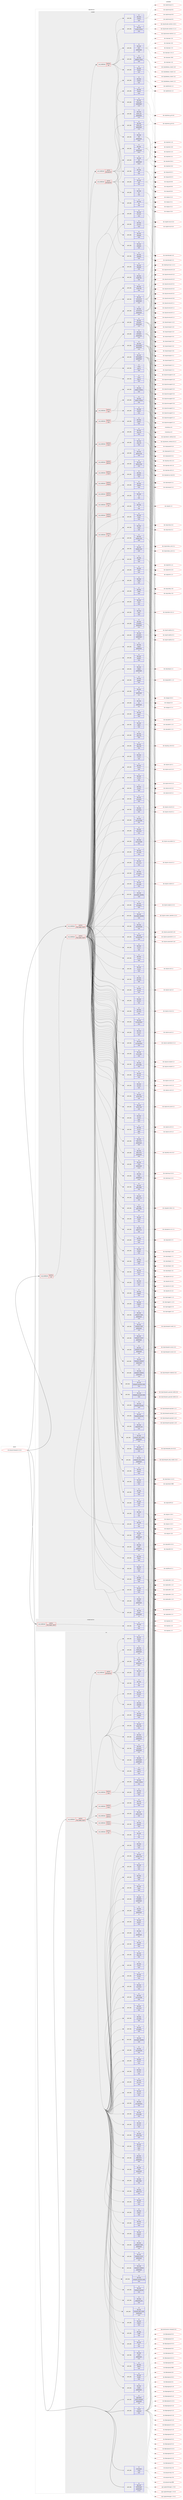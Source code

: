 digraph prolog {

# *************
# Graph options
# *************

newrank=true;
concentrate=true;
compound=true;
graph [rankdir=LR,fontname=Helvetica,fontsize=10,ranksep=1.5];#, ranksep=2.5, nodesep=0.2];
edge  [arrowhead=vee];
node  [fontname=Helvetica,fontsize=10];

# **********
# The ebuild
# **********

subgraph cluster_leftcol {
color=gray;
rank=same;
label=<<i>ebuild</i>>;
id [label="net-analyzer/metasploit-4.14.16", color=red, width=4, href="../net-analyzer/metasploit-4.14.16.svg"];
}

# ****************
# The dependencies
# ****************

subgraph cluster_midcol {
color=gray;
label=<<i>dependencies</i>>;
subgraph cluster_compile {
fillcolor="#eeeeee";
style=filled;
label=<<i>compile</i>>;
subgraph cond98715 {
dependency400031 [label=<<TABLE BORDER="0" CELLBORDER="1" CELLSPACING="0" CELLPADDING="4"><TR><TD ROWSPAN="3" CELLPADDING="10">use_conditional</TD></TR><TR><TD>positive</TD></TR><TR><TD>ruby_targets_ruby23</TD></TR></TABLE>>, shape=none, color=red];
subgraph pack294805 {
dependency400032 [label=<<TABLE BORDER="0" CELLBORDER="1" CELLSPACING="0" CELLPADDING="4" WIDTH="220"><TR><TD ROWSPAN="6" CELLPADDING="30">pack_dep</TD></TR><TR><TD WIDTH="110">no</TD></TR><TR><TD>virtual</TD></TR><TR><TD>ruby-ssl</TD></TR><TR><TD>none</TD></TR><TR><TD></TD></TR></TABLE>>, shape=none, color=blue];
}
dependency400031:e -> dependency400032:w [weight=20,style="dashed",arrowhead="vee"];
subgraph pack294806 {
dependency400033 [label=<<TABLE BORDER="0" CELLBORDER="1" CELLSPACING="0" CELLPADDING="4" WIDTH="220"><TR><TD ROWSPAN="6" CELLPADDING="30">pack_dep</TD></TR><TR><TD WIDTH="110">no</TD></TR><TR><TD>dev-ruby</TD></TR><TR><TD>activesupport</TD></TR><TR><TD>greaterequal</TD></TR><TR><TD>4.2.6</TD></TR></TABLE>>, shape=none, color=blue];
}
dependency400031:e -> dependency400033:w [weight=20,style="dashed",arrowhead="vee"];
subgraph pack294807 {
dependency400034 [label=<<TABLE BORDER="0" CELLBORDER="1" CELLSPACING="0" CELLPADDING="4" WIDTH="220"><TR><TD ROWSPAN="6" CELLPADDING="30">pack_dep</TD></TR><TR><TD WIDTH="110">no</TD></TR><TR><TD>dev-ruby</TD></TR><TR><TD>actionpack</TD></TR><TR><TD>greaterequal</TD></TR><TR><TD>4.2.6</TD></TR></TABLE>>, shape=none, color=blue];
}
dependency400031:e -> dependency400034:w [weight=20,style="dashed",arrowhead="vee"];
subgraph pack294808 {
dependency400035 [label=<<TABLE BORDER="0" CELLBORDER="1" CELLSPACING="0" CELLPADDING="4" WIDTH="220"><TR><TD ROWSPAN="6" CELLPADDING="30">pack_dep</TD></TR><TR><TD WIDTH="110">no</TD></TR><TR><TD>dev-ruby</TD></TR><TR><TD>activerecord</TD></TR><TR><TD>greaterequal</TD></TR><TR><TD>4.2.6</TD></TR></TABLE>>, shape=none, color=blue];
}
dependency400031:e -> dependency400035:w [weight=20,style="dashed",arrowhead="vee"];
subgraph pack294809 {
dependency400036 [label=<<TABLE BORDER="0" CELLBORDER="1" CELLSPACING="0" CELLPADDING="4" WIDTH="220"><TR><TD ROWSPAN="6" CELLPADDING="30">pack_dep</TD></TR><TR><TD WIDTH="110">no</TD></TR><TR><TD>dev-ruby</TD></TR><TR><TD>bcrypt-ruby</TD></TR><TR><TD>none</TD></TR><TR><TD></TD></TR></TABLE>>, shape=none, color=blue];
}
dependency400031:e -> dependency400036:w [weight=20,style="dashed",arrowhead="vee"];
subgraph pack294810 {
dependency400037 [label=<<TABLE BORDER="0" CELLBORDER="1" CELLSPACING="0" CELLPADDING="4" WIDTH="220"><TR><TD ROWSPAN="6" CELLPADDING="30">pack_dep</TD></TR><TR><TD WIDTH="110">no</TD></TR><TR><TD>dev-ruby</TD></TR><TR><TD>bit-struct</TD></TR><TR><TD>none</TD></TR><TR><TD></TD></TR></TABLE>>, shape=none, color=blue];
}
dependency400031:e -> dependency400037:w [weight=20,style="dashed",arrowhead="vee"];
subgraph pack294811 {
dependency400038 [label=<<TABLE BORDER="0" CELLBORDER="1" CELLSPACING="0" CELLPADDING="4" WIDTH="220"><TR><TD ROWSPAN="6" CELLPADDING="30">pack_dep</TD></TR><TR><TD WIDTH="110">no</TD></TR><TR><TD>dev-ruby</TD></TR><TR><TD>builder</TD></TR><TR><TD>greaterequal</TD></TR><TR><TD>3.0</TD></TR></TABLE>>, shape=none, color=blue];
}
dependency400031:e -> dependency400038:w [weight=20,style="dashed",arrowhead="vee"];
subgraph pack294812 {
dependency400039 [label=<<TABLE BORDER="0" CELLBORDER="1" CELLSPACING="0" CELLPADDING="4" WIDTH="220"><TR><TD ROWSPAN="6" CELLPADDING="30">pack_dep</TD></TR><TR><TD WIDTH="110">no</TD></TR><TR><TD>dev-ruby</TD></TR><TR><TD>bundler</TD></TR><TR><TD>none</TD></TR><TR><TD></TD></TR></TABLE>>, shape=none, color=blue];
}
dependency400031:e -> dependency400039:w [weight=20,style="dashed",arrowhead="vee"];
subgraph pack294813 {
dependency400040 [label=<<TABLE BORDER="0" CELLBORDER="1" CELLSPACING="0" CELLPADDING="4" WIDTH="220"><TR><TD ROWSPAN="6" CELLPADDING="30">pack_dep</TD></TR><TR><TD WIDTH="110">no</TD></TR><TR><TD>dev-ruby</TD></TR><TR><TD>filesize</TD></TR><TR><TD>none</TD></TR><TR><TD></TD></TR></TABLE>>, shape=none, color=blue];
}
dependency400031:e -> dependency400040:w [weight=20,style="dashed",arrowhead="vee"];
subgraph pack294814 {
dependency400041 [label=<<TABLE BORDER="0" CELLBORDER="1" CELLSPACING="0" CELLPADDING="4" WIDTH="220"><TR><TD ROWSPAN="6" CELLPADDING="30">pack_dep</TD></TR><TR><TD WIDTH="110">no</TD></TR><TR><TD>dev-ruby</TD></TR><TR><TD>jsobfu</TD></TR><TR><TD>greaterequal</TD></TR><TR><TD>0.3.0</TD></TR></TABLE>>, shape=none, color=blue];
}
dependency400031:e -> dependency400041:w [weight=20,style="dashed",arrowhead="vee"];
subgraph pack294815 {
dependency400042 [label=<<TABLE BORDER="0" CELLBORDER="1" CELLSPACING="0" CELLPADDING="4" WIDTH="220"><TR><TD ROWSPAN="6" CELLPADDING="30">pack_dep</TD></TR><TR><TD WIDTH="110">no</TD></TR><TR><TD>dev-ruby</TD></TR><TR><TD>json</TD></TR><TR><TD>none</TD></TR><TR><TD></TD></TR></TABLE>>, shape=none, color=blue];
}
dependency400031:e -> dependency400042:w [weight=20,style="dashed",arrowhead="vee"];
subgraph pack294816 {
dependency400043 [label=<<TABLE BORDER="0" CELLBORDER="1" CELLSPACING="0" CELLPADDING="4" WIDTH="220"><TR><TD ROWSPAN="6" CELLPADDING="30">pack_dep</TD></TR><TR><TD WIDTH="110">no</TD></TR><TR><TD>dev-ruby</TD></TR><TR><TD>kissfft</TD></TR><TR><TD>none</TD></TR><TR><TD></TD></TR></TABLE>>, shape=none, color=blue];
}
dependency400031:e -> dependency400043:w [weight=20,style="dashed",arrowhead="vee"];
subgraph pack294817 {
dependency400044 [label=<<TABLE BORDER="0" CELLBORDER="1" CELLSPACING="0" CELLPADDING="4" WIDTH="220"><TR><TD ROWSPAN="6" CELLPADDING="30">pack_dep</TD></TR><TR><TD WIDTH="110">no</TD></TR><TR><TD>dev-ruby</TD></TR><TR><TD>metasm</TD></TR><TR><TD>none</TD></TR><TR><TD></TD></TR></TABLE>>, shape=none, color=blue];
}
dependency400031:e -> dependency400044:w [weight=20,style="dashed",arrowhead="vee"];
subgraph pack294818 {
dependency400045 [label=<<TABLE BORDER="0" CELLBORDER="1" CELLSPACING="0" CELLPADDING="4" WIDTH="220"><TR><TD ROWSPAN="6" CELLPADDING="30">pack_dep</TD></TR><TR><TD WIDTH="110">no</TD></TR><TR><TD>dev-ruby</TD></TR><TR><TD>metasploit_data_models</TD></TR><TR><TD>greaterequal</TD></TR><TR><TD>2.0.0</TD></TR></TABLE>>, shape=none, color=blue];
}
dependency400031:e -> dependency400045:w [weight=20,style="dashed",arrowhead="vee"];
subgraph pack294819 {
dependency400046 [label=<<TABLE BORDER="0" CELLBORDER="1" CELLSPACING="0" CELLPADDING="4" WIDTH="220"><TR><TD ROWSPAN="6" CELLPADDING="30">pack_dep</TD></TR><TR><TD WIDTH="110">no</TD></TR><TR><TD>dev-ruby</TD></TR><TR><TD>meterpreter_bins</TD></TR><TR><TD>none</TD></TR><TR><TD></TD></TR></TABLE>>, shape=none, color=blue];
}
dependency400031:e -> dependency400046:w [weight=20,style="dashed",arrowhead="vee"];
subgraph pack294820 {
dependency400047 [label=<<TABLE BORDER="0" CELLBORDER="1" CELLSPACING="0" CELLPADDING="4" WIDTH="220"><TR><TD ROWSPAN="6" CELLPADDING="30">pack_dep</TD></TR><TR><TD WIDTH="110">no</TD></TR><TR><TD>dev-ruby</TD></TR><TR><TD>metasploit-payloads</TD></TR><TR><TD>none</TD></TR><TR><TD></TD></TR></TABLE>>, shape=none, color=blue];
}
dependency400031:e -> dependency400047:w [weight=20,style="dashed",arrowhead="vee"];
subgraph pack294821 {
dependency400048 [label=<<TABLE BORDER="0" CELLBORDER="1" CELLSPACING="0" CELLPADDING="4" WIDTH="220"><TR><TD ROWSPAN="6" CELLPADDING="30">pack_dep</TD></TR><TR><TD WIDTH="110">no</TD></TR><TR><TD>dev-ruby</TD></TR><TR><TD>metasploit_payloads-mettle</TD></TR><TR><TD>none</TD></TR><TR><TD></TD></TR></TABLE>>, shape=none, color=blue];
}
dependency400031:e -> dependency400048:w [weight=20,style="dashed",arrowhead="vee"];
subgraph pack294822 {
dependency400049 [label=<<TABLE BORDER="0" CELLBORDER="1" CELLSPACING="0" CELLPADDING="4" WIDTH="220"><TR><TD ROWSPAN="6" CELLPADDING="30">pack_dep</TD></TR><TR><TD WIDTH="110">no</TD></TR><TR><TD>dev-ruby</TD></TR><TR><TD>metasploit-credential</TD></TR><TR><TD>greaterequal</TD></TR><TR><TD>2.0.0</TD></TR></TABLE>>, shape=none, color=blue];
}
dependency400031:e -> dependency400049:w [weight=20,style="dashed",arrowhead="vee"];
subgraph pack294823 {
dependency400050 [label=<<TABLE BORDER="0" CELLBORDER="1" CELLSPACING="0" CELLPADDING="4" WIDTH="220"><TR><TD ROWSPAN="6" CELLPADDING="30">pack_dep</TD></TR><TR><TD WIDTH="110">no</TD></TR><TR><TD>dev-ruby</TD></TR><TR><TD>metasploit-concern</TD></TR><TR><TD>greaterequal</TD></TR><TR><TD>2.0.0</TD></TR></TABLE>>, shape=none, color=blue];
}
dependency400031:e -> dependency400050:w [weight=20,style="dashed",arrowhead="vee"];
subgraph pack294824 {
dependency400051 [label=<<TABLE BORDER="0" CELLBORDER="1" CELLSPACING="0" CELLPADDING="4" WIDTH="220"><TR><TD ROWSPAN="6" CELLPADDING="30">pack_dep</TD></TR><TR><TD WIDTH="110">no</TD></TR><TR><TD>dev-ruby</TD></TR><TR><TD>metasploit-model</TD></TR><TR><TD>greaterequal</TD></TR><TR><TD>2.0.0</TD></TR></TABLE>>, shape=none, color=blue];
}
dependency400031:e -> dependency400051:w [weight=20,style="dashed",arrowhead="vee"];
subgraph pack294825 {
dependency400052 [label=<<TABLE BORDER="0" CELLBORDER="1" CELLSPACING="0" CELLPADDING="4" WIDTH="220"><TR><TD ROWSPAN="6" CELLPADDING="30">pack_dep</TD></TR><TR><TD WIDTH="110">no</TD></TR><TR><TD>dev-ruby</TD></TR><TR><TD>msgpack</TD></TR><TR><TD>none</TD></TR><TR><TD></TD></TR></TABLE>>, shape=none, color=blue];
}
dependency400031:e -> dependency400052:w [weight=20,style="dashed",arrowhead="vee"];
subgraph pack294826 {
dependency400053 [label=<<TABLE BORDER="0" CELLBORDER="1" CELLSPACING="0" CELLPADDING="4" WIDTH="220"><TR><TD ROWSPAN="6" CELLPADDING="30">pack_dep</TD></TR><TR><TD WIDTH="110">no</TD></TR><TR><TD>dev-ruby</TD></TR><TR><TD>net-ssh</TD></TR><TR><TD>none</TD></TR><TR><TD></TD></TR></TABLE>>, shape=none, color=blue];
}
dependency400031:e -> dependency400053:w [weight=20,style="dashed",arrowhead="vee"];
subgraph pack294827 {
dependency400054 [label=<<TABLE BORDER="0" CELLBORDER="1" CELLSPACING="0" CELLPADDING="4" WIDTH="220"><TR><TD ROWSPAN="6" CELLPADDING="30">pack_dep</TD></TR><TR><TD WIDTH="110">no</TD></TR><TR><TD>dev-ruby</TD></TR><TR><TD>nokogiri</TD></TR><TR><TD>none</TD></TR><TR><TD></TD></TR></TABLE>>, shape=none, color=blue];
}
dependency400031:e -> dependency400054:w [weight=20,style="dashed",arrowhead="vee"];
subgraph pack294828 {
dependency400055 [label=<<TABLE BORDER="0" CELLBORDER="1" CELLSPACING="0" CELLPADDING="4" WIDTH="220"><TR><TD ROWSPAN="6" CELLPADDING="30">pack_dep</TD></TR><TR><TD WIDTH="110">no</TD></TR><TR><TD>dev-ruby</TD></TR><TR><TD>octokit</TD></TR><TR><TD>none</TD></TR><TR><TD></TD></TR></TABLE>>, shape=none, color=blue];
}
dependency400031:e -> dependency400055:w [weight=20,style="dashed",arrowhead="vee"];
subgraph pack294829 {
dependency400056 [label=<<TABLE BORDER="0" CELLBORDER="1" CELLSPACING="0" CELLPADDING="4" WIDTH="220"><TR><TD ROWSPAN="6" CELLPADDING="30">pack_dep</TD></TR><TR><TD WIDTH="110">no</TD></TR><TR><TD>dev-ruby</TD></TR><TR><TD>openssl-ccm</TD></TR><TR><TD>none</TD></TR><TR><TD></TD></TR></TABLE>>, shape=none, color=blue];
}
dependency400031:e -> dependency400056:w [weight=20,style="dashed",arrowhead="vee"];
subgraph pack294830 {
dependency400057 [label=<<TABLE BORDER="0" CELLBORDER="1" CELLSPACING="0" CELLPADDING="4" WIDTH="220"><TR><TD ROWSPAN="6" CELLPADDING="30">pack_dep</TD></TR><TR><TD WIDTH="110">no</TD></TR><TR><TD>dev-ruby</TD></TR><TR><TD>patch_finder</TD></TR><TR><TD>none</TD></TR><TR><TD></TD></TR></TABLE>>, shape=none, color=blue];
}
dependency400031:e -> dependency400057:w [weight=20,style="dashed",arrowhead="vee"];
subgraph pack294831 {
dependency400058 [label=<<TABLE BORDER="0" CELLBORDER="1" CELLSPACING="0" CELLPADDING="4" WIDTH="220"><TR><TD ROWSPAN="6" CELLPADDING="30">pack_dep</TD></TR><TR><TD WIDTH="110">no</TD></TR><TR><TD>dev-ruby</TD></TR><TR><TD>recog</TD></TR><TR><TD>greaterequal</TD></TR><TR><TD>2.0.14</TD></TR></TABLE>>, shape=none, color=blue];
}
dependency400031:e -> dependency400058:w [weight=20,style="dashed",arrowhead="vee"];
subgraph pack294832 {
dependency400059 [label=<<TABLE BORDER="0" CELLBORDER="1" CELLSPACING="0" CELLPADDING="4" WIDTH="220"><TR><TD ROWSPAN="6" CELLPADDING="30">pack_dep</TD></TR><TR><TD WIDTH="110">no</TD></TR><TR><TD>dev-ruby</TD></TR><TR><TD>redcarpet</TD></TR><TR><TD>none</TD></TR><TR><TD></TD></TR></TABLE>>, shape=none, color=blue];
}
dependency400031:e -> dependency400059:w [weight=20,style="dashed",arrowhead="vee"];
subgraph pack294833 {
dependency400060 [label=<<TABLE BORDER="0" CELLBORDER="1" CELLSPACING="0" CELLPADDING="4" WIDTH="220"><TR><TD ROWSPAN="6" CELLPADDING="30">pack_dep</TD></TR><TR><TD WIDTH="110">no</TD></TR><TR><TD>dev-ruby</TD></TR><TR><TD>rkelly-remix</TD></TR><TR><TD>greaterequal</TD></TR><TR><TD>0.0.6</TD></TR></TABLE>>, shape=none, color=blue];
}
dependency400031:e -> dependency400060:w [weight=20,style="dashed",arrowhead="vee"];
subgraph pack294834 {
dependency400061 [label=<<TABLE BORDER="0" CELLBORDER="1" CELLSPACING="0" CELLPADDING="4" WIDTH="220"><TR><TD ROWSPAN="6" CELLPADDING="30">pack_dep</TD></TR><TR><TD WIDTH="110">no</TD></TR><TR><TD>dev-ruby</TD></TR><TR><TD>rex-arch</TD></TR><TR><TD>equal</TD></TR><TR><TD>0.1.4</TD></TR></TABLE>>, shape=none, color=blue];
}
dependency400031:e -> dependency400061:w [weight=20,style="dashed",arrowhead="vee"];
subgraph pack294835 {
dependency400062 [label=<<TABLE BORDER="0" CELLBORDER="1" CELLSPACING="0" CELLPADDING="4" WIDTH="220"><TR><TD ROWSPAN="6" CELLPADDING="30">pack_dep</TD></TR><TR><TD WIDTH="110">no</TD></TR><TR><TD>dev-ruby</TD></TR><TR><TD>rex-bin_tools</TD></TR><TR><TD>none</TD></TR><TR><TD></TD></TR></TABLE>>, shape=none, color=blue];
}
dependency400031:e -> dependency400062:w [weight=20,style="dashed",arrowhead="vee"];
subgraph pack294836 {
dependency400063 [label=<<TABLE BORDER="0" CELLBORDER="1" CELLSPACING="0" CELLPADDING="4" WIDTH="220"><TR><TD ROWSPAN="6" CELLPADDING="30">pack_dep</TD></TR><TR><TD WIDTH="110">no</TD></TR><TR><TD>dev-ruby</TD></TR><TR><TD>rex-core</TD></TR><TR><TD>none</TD></TR><TR><TD></TD></TR></TABLE>>, shape=none, color=blue];
}
dependency400031:e -> dependency400063:w [weight=20,style="dashed",arrowhead="vee"];
subgraph pack294837 {
dependency400064 [label=<<TABLE BORDER="0" CELLBORDER="1" CELLSPACING="0" CELLPADDING="4" WIDTH="220"><TR><TD ROWSPAN="6" CELLPADDING="30">pack_dep</TD></TR><TR><TD WIDTH="110">no</TD></TR><TR><TD>dev-ruby</TD></TR><TR><TD>rex-encoder</TD></TR><TR><TD>none</TD></TR><TR><TD></TD></TR></TABLE>>, shape=none, color=blue];
}
dependency400031:e -> dependency400064:w [weight=20,style="dashed",arrowhead="vee"];
subgraph pack294838 {
dependency400065 [label=<<TABLE BORDER="0" CELLBORDER="1" CELLSPACING="0" CELLPADDING="4" WIDTH="220"><TR><TD ROWSPAN="6" CELLPADDING="30">pack_dep</TD></TR><TR><TD WIDTH="110">no</TD></TR><TR><TD>dev-ruby</TD></TR><TR><TD>rex-exploitation</TD></TR><TR><TD>none</TD></TR><TR><TD></TD></TR></TABLE>>, shape=none, color=blue];
}
dependency400031:e -> dependency400065:w [weight=20,style="dashed",arrowhead="vee"];
subgraph pack294839 {
dependency400066 [label=<<TABLE BORDER="0" CELLBORDER="1" CELLSPACING="0" CELLPADDING="4" WIDTH="220"><TR><TD ROWSPAN="6" CELLPADDING="30">pack_dep</TD></TR><TR><TD WIDTH="110">no</TD></TR><TR><TD>dev-ruby</TD></TR><TR><TD>rex-java</TD></TR><TR><TD>none</TD></TR><TR><TD></TD></TR></TABLE>>, shape=none, color=blue];
}
dependency400031:e -> dependency400066:w [weight=20,style="dashed",arrowhead="vee"];
subgraph pack294840 {
dependency400067 [label=<<TABLE BORDER="0" CELLBORDER="1" CELLSPACING="0" CELLPADDING="4" WIDTH="220"><TR><TD ROWSPAN="6" CELLPADDING="30">pack_dep</TD></TR><TR><TD WIDTH="110">no</TD></TR><TR><TD>dev-ruby</TD></TR><TR><TD>rex-mime</TD></TR><TR><TD>none</TD></TR><TR><TD></TD></TR></TABLE>>, shape=none, color=blue];
}
dependency400031:e -> dependency400067:w [weight=20,style="dashed",arrowhead="vee"];
subgraph pack294841 {
dependency400068 [label=<<TABLE BORDER="0" CELLBORDER="1" CELLSPACING="0" CELLPADDING="4" WIDTH="220"><TR><TD ROWSPAN="6" CELLPADDING="30">pack_dep</TD></TR><TR><TD WIDTH="110">no</TD></TR><TR><TD>dev-ruby</TD></TR><TR><TD>rex-nop</TD></TR><TR><TD>none</TD></TR><TR><TD></TD></TR></TABLE>>, shape=none, color=blue];
}
dependency400031:e -> dependency400068:w [weight=20,style="dashed",arrowhead="vee"];
subgraph pack294842 {
dependency400069 [label=<<TABLE BORDER="0" CELLBORDER="1" CELLSPACING="0" CELLPADDING="4" WIDTH="220"><TR><TD ROWSPAN="6" CELLPADDING="30">pack_dep</TD></TR><TR><TD WIDTH="110">no</TD></TR><TR><TD>dev-ruby</TD></TR><TR><TD>rex-ole</TD></TR><TR><TD>none</TD></TR><TR><TD></TD></TR></TABLE>>, shape=none, color=blue];
}
dependency400031:e -> dependency400069:w [weight=20,style="dashed",arrowhead="vee"];
subgraph pack294843 {
dependency400070 [label=<<TABLE BORDER="0" CELLBORDER="1" CELLSPACING="0" CELLPADDING="4" WIDTH="220"><TR><TD ROWSPAN="6" CELLPADDING="30">pack_dep</TD></TR><TR><TD WIDTH="110">no</TD></TR><TR><TD>dev-ruby</TD></TR><TR><TD>rex-powershell</TD></TR><TR><TD>none</TD></TR><TR><TD></TD></TR></TABLE>>, shape=none, color=blue];
}
dependency400031:e -> dependency400070:w [weight=20,style="dashed",arrowhead="vee"];
subgraph pack294844 {
dependency400071 [label=<<TABLE BORDER="0" CELLBORDER="1" CELLSPACING="0" CELLPADDING="4" WIDTH="220"><TR><TD ROWSPAN="6" CELLPADDING="30">pack_dep</TD></TR><TR><TD WIDTH="110">no</TD></TR><TR><TD>dev-ruby</TD></TR><TR><TD>rex-random_identifier</TD></TR><TR><TD>none</TD></TR><TR><TD></TD></TR></TABLE>>, shape=none, color=blue];
}
dependency400031:e -> dependency400071:w [weight=20,style="dashed",arrowhead="vee"];
subgraph pack294845 {
dependency400072 [label=<<TABLE BORDER="0" CELLBORDER="1" CELLSPACING="0" CELLPADDING="4" WIDTH="220"><TR><TD ROWSPAN="6" CELLPADDING="30">pack_dep</TD></TR><TR><TD WIDTH="110">no</TD></TR><TR><TD>dev-ruby</TD></TR><TR><TD>rex-registry</TD></TR><TR><TD>none</TD></TR><TR><TD></TD></TR></TABLE>>, shape=none, color=blue];
}
dependency400031:e -> dependency400072:w [weight=20,style="dashed",arrowhead="vee"];
subgraph pack294846 {
dependency400073 [label=<<TABLE BORDER="0" CELLBORDER="1" CELLSPACING="0" CELLPADDING="4" WIDTH="220"><TR><TD ROWSPAN="6" CELLPADDING="30">pack_dep</TD></TR><TR><TD WIDTH="110">no</TD></TR><TR><TD>dev-ruby</TD></TR><TR><TD>rex-socket</TD></TR><TR><TD>none</TD></TR><TR><TD></TD></TR></TABLE>>, shape=none, color=blue];
}
dependency400031:e -> dependency400073:w [weight=20,style="dashed",arrowhead="vee"];
subgraph pack294847 {
dependency400074 [label=<<TABLE BORDER="0" CELLBORDER="1" CELLSPACING="0" CELLPADDING="4" WIDTH="220"><TR><TD ROWSPAN="6" CELLPADDING="30">pack_dep</TD></TR><TR><TD WIDTH="110">no</TD></TR><TR><TD>dev-ruby</TD></TR><TR><TD>rex-sslscan</TD></TR><TR><TD>none</TD></TR><TR><TD></TD></TR></TABLE>>, shape=none, color=blue];
}
dependency400031:e -> dependency400074:w [weight=20,style="dashed",arrowhead="vee"];
subgraph pack294848 {
dependency400075 [label=<<TABLE BORDER="0" CELLBORDER="1" CELLSPACING="0" CELLPADDING="4" WIDTH="220"><TR><TD ROWSPAN="6" CELLPADDING="30">pack_dep</TD></TR><TR><TD WIDTH="110">no</TD></TR><TR><TD>dev-ruby</TD></TR><TR><TD>rex-rop_builder</TD></TR><TR><TD>none</TD></TR><TR><TD></TD></TR></TABLE>>, shape=none, color=blue];
}
dependency400031:e -> dependency400075:w [weight=20,style="dashed",arrowhead="vee"];
subgraph pack294849 {
dependency400076 [label=<<TABLE BORDER="0" CELLBORDER="1" CELLSPACING="0" CELLPADDING="4" WIDTH="220"><TR><TD ROWSPAN="6" CELLPADDING="30">pack_dep</TD></TR><TR><TD WIDTH="110">no</TD></TR><TR><TD>dev-ruby</TD></TR><TR><TD>rex-struct2</TD></TR><TR><TD>none</TD></TR><TR><TD></TD></TR></TABLE>>, shape=none, color=blue];
}
dependency400031:e -> dependency400076:w [weight=20,style="dashed",arrowhead="vee"];
subgraph pack294850 {
dependency400077 [label=<<TABLE BORDER="0" CELLBORDER="1" CELLSPACING="0" CELLPADDING="4" WIDTH="220"><TR><TD ROWSPAN="6" CELLPADDING="30">pack_dep</TD></TR><TR><TD WIDTH="110">no</TD></TR><TR><TD>dev-ruby</TD></TR><TR><TD>rex-text</TD></TR><TR><TD>none</TD></TR><TR><TD></TD></TR></TABLE>>, shape=none, color=blue];
}
dependency400031:e -> dependency400077:w [weight=20,style="dashed",arrowhead="vee"];
subgraph pack294851 {
dependency400078 [label=<<TABLE BORDER="0" CELLBORDER="1" CELLSPACING="0" CELLPADDING="4" WIDTH="220"><TR><TD ROWSPAN="6" CELLPADDING="30">pack_dep</TD></TR><TR><TD WIDTH="110">no</TD></TR><TR><TD>dev-ruby</TD></TR><TR><TD>rex-zip</TD></TR><TR><TD>none</TD></TR><TR><TD></TD></TR></TABLE>>, shape=none, color=blue];
}
dependency400031:e -> dependency400078:w [weight=20,style="dashed",arrowhead="vee"];
subgraph pack294852 {
dependency400079 [label=<<TABLE BORDER="0" CELLBORDER="1" CELLSPACING="0" CELLPADDING="4" WIDTH="220"><TR><TD ROWSPAN="6" CELLPADDING="30">pack_dep</TD></TR><TR><TD WIDTH="110">no</TD></TR><TR><TD>dev-ruby</TD></TR><TR><TD>ruby_smb</TD></TR><TR><TD>none</TD></TR><TR><TD></TD></TR></TABLE>>, shape=none, color=blue];
}
dependency400031:e -> dependency400079:w [weight=20,style="dashed",arrowhead="vee"];
subgraph pack294853 {
dependency400080 [label=<<TABLE BORDER="0" CELLBORDER="1" CELLSPACING="0" CELLPADDING="4" WIDTH="220"><TR><TD ROWSPAN="6" CELLPADDING="30">pack_dep</TD></TR><TR><TD WIDTH="110">no</TD></TR><TR><TD>dev-ruby</TD></TR><TR><TD>sqlite3</TD></TR><TR><TD>none</TD></TR><TR><TD></TD></TR></TABLE>>, shape=none, color=blue];
}
dependency400031:e -> dependency400080:w [weight=20,style="dashed",arrowhead="vee"];
subgraph pack294854 {
dependency400081 [label=<<TABLE BORDER="0" CELLBORDER="1" CELLSPACING="0" CELLPADDING="4" WIDTH="220"><TR><TD ROWSPAN="6" CELLPADDING="30">pack_dep</TD></TR><TR><TD WIDTH="110">no</TD></TR><TR><TD>dev-ruby</TD></TR><TR><TD>pg</TD></TR><TR><TD>greaterequal</TD></TR><TR><TD>0.11</TD></TR></TABLE>>, shape=none, color=blue];
}
dependency400031:e -> dependency400081:w [weight=20,style="dashed",arrowhead="vee"];
subgraph pack294855 {
dependency400082 [label=<<TABLE BORDER="0" CELLBORDER="1" CELLSPACING="0" CELLPADDING="4" WIDTH="220"><TR><TD ROWSPAN="6" CELLPADDING="30">pack_dep</TD></TR><TR><TD WIDTH="110">no</TD></TR><TR><TD>dev-ruby</TD></TR><TR><TD>packetfu</TD></TR><TR><TD>none</TD></TR><TR><TD></TD></TR></TABLE>>, shape=none, color=blue];
}
dependency400031:e -> dependency400082:w [weight=20,style="dashed",arrowhead="vee"];
subgraph pack294856 {
dependency400083 [label=<<TABLE BORDER="0" CELLBORDER="1" CELLSPACING="0" CELLPADDING="4" WIDTH="220"><TR><TD ROWSPAN="6" CELLPADDING="30">pack_dep</TD></TR><TR><TD WIDTH="110">no</TD></TR><TR><TD>dev-ruby</TD></TR><TR><TD>rubyzip</TD></TR><TR><TD>greaterequal</TD></TR><TR><TD>1.1</TD></TR></TABLE>>, shape=none, color=blue];
}
dependency400031:e -> dependency400083:w [weight=20,style="dashed",arrowhead="vee"];
subgraph pack294857 {
dependency400084 [label=<<TABLE BORDER="0" CELLBORDER="1" CELLSPACING="0" CELLPADDING="4" WIDTH="220"><TR><TD ROWSPAN="6" CELLPADDING="30">pack_dep</TD></TR><TR><TD WIDTH="110">no</TD></TR><TR><TD>dev-ruby</TD></TR><TR><TD>rb-readline</TD></TR><TR><TD>greaterequal</TD></TR><TR><TD>0.5.4</TD></TR></TABLE>>, shape=none, color=blue];
}
dependency400031:e -> dependency400084:w [weight=20,style="dashed",arrowhead="vee"];
subgraph pack294858 {
dependency400085 [label=<<TABLE BORDER="0" CELLBORDER="1" CELLSPACING="0" CELLPADDING="4" WIDTH="220"><TR><TD ROWSPAN="6" CELLPADDING="30">pack_dep</TD></TR><TR><TD WIDTH="110">no</TD></TR><TR><TD>dev-ruby</TD></TR><TR><TD>robots</TD></TR><TR><TD>none</TD></TR><TR><TD></TD></TR></TABLE>>, shape=none, color=blue];
}
dependency400031:e -> dependency400085:w [weight=20,style="dashed",arrowhead="vee"];
subgraph pack294859 {
dependency400086 [label=<<TABLE BORDER="0" CELLBORDER="1" CELLSPACING="0" CELLPADDING="4" WIDTH="220"><TR><TD ROWSPAN="6" CELLPADDING="30">pack_dep</TD></TR><TR><TD WIDTH="110">no</TD></TR><TR><TD>dev-ruby</TD></TR><TR><TD>sshkey</TD></TR><TR><TD>none</TD></TR><TR><TD></TD></TR></TABLE>>, shape=none, color=blue];
}
dependency400031:e -> dependency400086:w [weight=20,style="dashed",arrowhead="vee"];
subgraph pack294860 {
dependency400087 [label=<<TABLE BORDER="0" CELLBORDER="1" CELLSPACING="0" CELLPADDING="4" WIDTH="220"><TR><TD ROWSPAN="6" CELLPADDING="30">pack_dep</TD></TR><TR><TD WIDTH="110">no</TD></TR><TR><TD>dev-ruby</TD></TR><TR><TD>tzinfo</TD></TR><TR><TD>none</TD></TR><TR><TD></TD></TR></TABLE>>, shape=none, color=blue];
}
dependency400031:e -> dependency400087:w [weight=20,style="dashed",arrowhead="vee"];
subgraph pack294861 {
dependency400088 [label=<<TABLE BORDER="0" CELLBORDER="1" CELLSPACING="0" CELLPADDING="4" WIDTH="220"><TR><TD ROWSPAN="6" CELLPADDING="30">pack_dep</TD></TR><TR><TD WIDTH="110">no</TD></TR><TR><TD>dev-ruby</TD></TR><TR><TD>windows_error</TD></TR><TR><TD>none</TD></TR><TR><TD></TD></TR></TABLE>>, shape=none, color=blue];
}
dependency400031:e -> dependency400088:w [weight=20,style="dashed",arrowhead="vee"];
subgraph pack294862 {
dependency400089 [label=<<TABLE BORDER="0" CELLBORDER="1" CELLSPACING="0" CELLPADDING="4" WIDTH="220"><TR><TD ROWSPAN="6" CELLPADDING="30">pack_dep</TD></TR><TR><TD WIDTH="110">no</TD></TR><TR><TD>dev-ruby</TD></TR><TR><TD>xmlrpc</TD></TR><TR><TD>none</TD></TR><TR><TD></TD></TR></TABLE>>, shape=none, color=blue];
}
dependency400031:e -> dependency400089:w [weight=20,style="dashed",arrowhead="vee"];
subgraph cond98716 {
dependency400090 [label=<<TABLE BORDER="0" CELLBORDER="1" CELLSPACING="0" CELLPADDING="4"><TR><TD ROWSPAN="3" CELLPADDING="10">use_conditional</TD></TR><TR><TD>positive</TD></TR><TR><TD>java</TD></TR></TABLE>>, shape=none, color=red];
subgraph pack294863 {
dependency400091 [label=<<TABLE BORDER="0" CELLBORDER="1" CELLSPACING="0" CELLPADDING="4" WIDTH="220"><TR><TD ROWSPAN="6" CELLPADDING="30">pack_dep</TD></TR><TR><TD WIDTH="110">no</TD></TR><TR><TD>dev-ruby</TD></TR><TR><TD>rjb</TD></TR><TR><TD>none</TD></TR><TR><TD></TD></TR></TABLE>>, shape=none, color=blue];
}
dependency400090:e -> dependency400091:w [weight=20,style="dashed",arrowhead="vee"];
}
dependency400031:e -> dependency400090:w [weight=20,style="dashed",arrowhead="vee"];
subgraph cond98717 {
dependency400092 [label=<<TABLE BORDER="0" CELLBORDER="1" CELLSPACING="0" CELLPADDING="4"><TR><TD ROWSPAN="3" CELLPADDING="10">use_conditional</TD></TR><TR><TD>positive</TD></TR><TR><TD>nexpose</TD></TR></TABLE>>, shape=none, color=red];
subgraph pack294864 {
dependency400093 [label=<<TABLE BORDER="0" CELLBORDER="1" CELLSPACING="0" CELLPADDING="4" WIDTH="220"><TR><TD ROWSPAN="6" CELLPADDING="30">pack_dep</TD></TR><TR><TD WIDTH="110">no</TD></TR><TR><TD>dev-ruby</TD></TR><TR><TD>nexpose</TD></TR><TR><TD>none</TD></TR><TR><TD></TD></TR></TABLE>>, shape=none, color=blue];
}
dependency400092:e -> dependency400093:w [weight=20,style="dashed",arrowhead="vee"];
}
dependency400031:e -> dependency400092:w [weight=20,style="dashed",arrowhead="vee"];
subgraph cond98718 {
dependency400094 [label=<<TABLE BORDER="0" CELLBORDER="1" CELLSPACING="0" CELLPADDING="4"><TR><TD ROWSPAN="3" CELLPADDING="10">use_conditional</TD></TR><TR><TD>positive</TD></TR><TR><TD>openvas</TD></TR></TABLE>>, shape=none, color=red];
subgraph pack294865 {
dependency400095 [label=<<TABLE BORDER="0" CELLBORDER="1" CELLSPACING="0" CELLPADDING="4" WIDTH="220"><TR><TD ROWSPAN="6" CELLPADDING="30">pack_dep</TD></TR><TR><TD WIDTH="110">no</TD></TR><TR><TD>dev-ruby</TD></TR><TR><TD>openvas-omp</TD></TR><TR><TD>none</TD></TR><TR><TD></TD></TR></TABLE>>, shape=none, color=blue];
}
dependency400094:e -> dependency400095:w [weight=20,style="dashed",arrowhead="vee"];
}
dependency400031:e -> dependency400094:w [weight=20,style="dashed",arrowhead="vee"];
subgraph cond98719 {
dependency400096 [label=<<TABLE BORDER="0" CELLBORDER="1" CELLSPACING="0" CELLPADDING="4"><TR><TD ROWSPAN="3" CELLPADDING="10">use_conditional</TD></TR><TR><TD>positive</TD></TR><TR><TD>oracle</TD></TR></TABLE>>, shape=none, color=red];
subgraph pack294866 {
dependency400097 [label=<<TABLE BORDER="0" CELLBORDER="1" CELLSPACING="0" CELLPADDING="4" WIDTH="220"><TR><TD ROWSPAN="6" CELLPADDING="30">pack_dep</TD></TR><TR><TD WIDTH="110">no</TD></TR><TR><TD>dev-ruby</TD></TR><TR><TD>ruby-oci8</TD></TR><TR><TD>none</TD></TR><TR><TD></TD></TR></TABLE>>, shape=none, color=blue];
}
dependency400096:e -> dependency400097:w [weight=20,style="dashed",arrowhead="vee"];
}
dependency400031:e -> dependency400096:w [weight=20,style="dashed",arrowhead="vee"];
subgraph cond98720 {
dependency400098 [label=<<TABLE BORDER="0" CELLBORDER="1" CELLSPACING="0" CELLPADDING="4"><TR><TD ROWSPAN="3" CELLPADDING="10">use_conditional</TD></TR><TR><TD>positive</TD></TR><TR><TD>pcap</TD></TR></TABLE>>, shape=none, color=red];
subgraph pack294867 {
dependency400099 [label=<<TABLE BORDER="0" CELLBORDER="1" CELLSPACING="0" CELLPADDING="4" WIDTH="220"><TR><TD ROWSPAN="6" CELLPADDING="30">pack_dep</TD></TR><TR><TD WIDTH="110">no</TD></TR><TR><TD>dev-ruby</TD></TR><TR><TD>pcaprub</TD></TR><TR><TD>none</TD></TR><TR><TD></TD></TR></TABLE>>, shape=none, color=blue];
}
dependency400098:e -> dependency400099:w [weight=20,style="dashed",arrowhead="vee"];
subgraph pack294868 {
dependency400100 [label=<<TABLE BORDER="0" CELLBORDER="1" CELLSPACING="0" CELLPADDING="4" WIDTH="220"><TR><TD ROWSPAN="6" CELLPADDING="30">pack_dep</TD></TR><TR><TD WIDTH="110">no</TD></TR><TR><TD>dev-ruby</TD></TR><TR><TD>network_interface</TD></TR><TR><TD>none</TD></TR><TR><TD></TD></TR></TABLE>>, shape=none, color=blue];
}
dependency400098:e -> dependency400100:w [weight=20,style="dashed",arrowhead="vee"];
}
dependency400031:e -> dependency400098:w [weight=20,style="dashed",arrowhead="vee"];
subgraph cond98721 {
dependency400101 [label=<<TABLE BORDER="0" CELLBORDER="1" CELLSPACING="0" CELLPADDING="4"><TR><TD ROWSPAN="3" CELLPADDING="10">use_conditional</TD></TR><TR><TD>positive</TD></TR><TR><TD>development</TD></TR></TABLE>>, shape=none, color=red];
subgraph pack294869 {
dependency400102 [label=<<TABLE BORDER="0" CELLBORDER="1" CELLSPACING="0" CELLPADDING="4" WIDTH="220"><TR><TD ROWSPAN="6" CELLPADDING="30">pack_dep</TD></TR><TR><TD WIDTH="110">no</TD></TR><TR><TD>dev-ruby</TD></TR><TR><TD>fivemat</TD></TR><TR><TD>none</TD></TR><TR><TD></TD></TR></TABLE>>, shape=none, color=blue];
}
dependency400101:e -> dependency400102:w [weight=20,style="dashed",arrowhead="vee"];
subgraph pack294870 {
dependency400103 [label=<<TABLE BORDER="0" CELLBORDER="1" CELLSPACING="0" CELLPADDING="4" WIDTH="220"><TR><TD ROWSPAN="6" CELLPADDING="30">pack_dep</TD></TR><TR><TD WIDTH="110">no</TD></TR><TR><TD>dev-ruby</TD></TR><TR><TD>pry</TD></TR><TR><TD>none</TD></TR><TR><TD></TD></TR></TABLE>>, shape=none, color=blue];
}
dependency400101:e -> dependency400103:w [weight=20,style="dashed",arrowhead="vee"];
subgraph pack294871 {
dependency400104 [label=<<TABLE BORDER="0" CELLBORDER="1" CELLSPACING="0" CELLPADDING="4" WIDTH="220"><TR><TD ROWSPAN="6" CELLPADDING="30">pack_dep</TD></TR><TR><TD WIDTH="110">no</TD></TR><TR><TD>dev-ruby</TD></TR><TR><TD>redcarpet</TD></TR><TR><TD>none</TD></TR><TR><TD></TD></TR></TABLE>>, shape=none, color=blue];
}
dependency400101:e -> dependency400104:w [weight=20,style="dashed",arrowhead="vee"];
subgraph pack294872 {
dependency400105 [label=<<TABLE BORDER="0" CELLBORDER="1" CELLSPACING="0" CELLPADDING="4" WIDTH="220"><TR><TD ROWSPAN="6" CELLPADDING="30">pack_dep</TD></TR><TR><TD WIDTH="110">no</TD></TR><TR><TD>dev-ruby</TD></TR><TR><TD>yard</TD></TR><TR><TD>none</TD></TR><TR><TD></TD></TR></TABLE>>, shape=none, color=blue];
}
dependency400101:e -> dependency400105:w [weight=20,style="dashed",arrowhead="vee"];
subgraph pack294873 {
dependency400106 [label=<<TABLE BORDER="0" CELLBORDER="1" CELLSPACING="0" CELLPADDING="4" WIDTH="220"><TR><TD ROWSPAN="6" CELLPADDING="30">pack_dep</TD></TR><TR><TD WIDTH="110">no</TD></TR><TR><TD>dev-ruby</TD></TR><TR><TD>rake</TD></TR><TR><TD>greaterequal</TD></TR><TR><TD>10.0.0</TD></TR></TABLE>>, shape=none, color=blue];
}
dependency400101:e -> dependency400106:w [weight=20,style="dashed",arrowhead="vee"];
subgraph pack294874 {
dependency400107 [label=<<TABLE BORDER="0" CELLBORDER="1" CELLSPACING="0" CELLPADDING="4" WIDTH="220"><TR><TD ROWSPAN="6" CELLPADDING="30">pack_dep</TD></TR><TR><TD WIDTH="110">no</TD></TR><TR><TD>dev-ruby</TD></TR><TR><TD>factory_girl</TD></TR><TR><TD>greaterequal</TD></TR><TR><TD>4.1.0</TD></TR></TABLE>>, shape=none, color=blue];
}
dependency400101:e -> dependency400107:w [weight=20,style="dashed",arrowhead="vee"];
}
dependency400031:e -> dependency400101:w [weight=20,style="dashed",arrowhead="vee"];
subgraph cond98722 {
dependency400108 [label=<<TABLE BORDER="0" CELLBORDER="1" CELLSPACING="0" CELLPADDING="4"><TR><TD ROWSPAN="3" CELLPADDING="10">use_conditional</TD></TR><TR><TD>positive</TD></TR><TR><TD>test</TD></TR></TABLE>>, shape=none, color=red];
subgraph pack294875 {
dependency400109 [label=<<TABLE BORDER="0" CELLBORDER="1" CELLSPACING="0" CELLPADDING="4" WIDTH="220"><TR><TD ROWSPAN="6" CELLPADDING="30">pack_dep</TD></TR><TR><TD WIDTH="110">no</TD></TR><TR><TD>dev-ruby</TD></TR><TR><TD>factory_girl</TD></TR><TR><TD>greaterequal</TD></TR><TR><TD>4.1.0</TD></TR></TABLE>>, shape=none, color=blue];
}
dependency400108:e -> dependency400109:w [weight=20,style="dashed",arrowhead="vee"];
subgraph pack294876 {
dependency400110 [label=<<TABLE BORDER="0" CELLBORDER="1" CELLSPACING="0" CELLPADDING="4" WIDTH="220"><TR><TD ROWSPAN="6" CELLPADDING="30">pack_dep</TD></TR><TR><TD WIDTH="110">no</TD></TR><TR><TD>dev-ruby</TD></TR><TR><TD>fivemat</TD></TR><TR><TD>none</TD></TR><TR><TD></TD></TR></TABLE>>, shape=none, color=blue];
}
dependency400108:e -> dependency400110:w [weight=20,style="dashed",arrowhead="vee"];
subgraph pack294877 {
dependency400111 [label=<<TABLE BORDER="0" CELLBORDER="1" CELLSPACING="0" CELLPADDING="4" WIDTH="220"><TR><TD ROWSPAN="6" CELLPADDING="30">pack_dep</TD></TR><TR><TD WIDTH="110">no</TD></TR><TR><TD>dev-ruby</TD></TR><TR><TD>database_cleaner</TD></TR><TR><TD>none</TD></TR><TR><TD></TD></TR></TABLE>>, shape=none, color=blue];
}
dependency400108:e -> dependency400111:w [weight=20,style="dashed",arrowhead="vee"];
subgraph pack294878 {
dependency400112 [label=<<TABLE BORDER="0" CELLBORDER="1" CELLSPACING="0" CELLPADDING="4" WIDTH="220"><TR><TD ROWSPAN="6" CELLPADDING="30">pack_dep</TD></TR><TR><TD WIDTH="110">no</TD></TR><TR><TD>dev-ruby</TD></TR><TR><TD>rspec</TD></TR><TR><TD>greaterequal</TD></TR><TR><TD>2.12</TD></TR></TABLE>>, shape=none, color=blue];
}
dependency400108:e -> dependency400112:w [weight=20,style="dashed",arrowhead="vee"];
subgraph pack294879 {
dependency400113 [label=<<TABLE BORDER="0" CELLBORDER="1" CELLSPACING="0" CELLPADDING="4" WIDTH="220"><TR><TD ROWSPAN="6" CELLPADDING="30">pack_dep</TD></TR><TR><TD WIDTH="110">no</TD></TR><TR><TD>dev-ruby</TD></TR><TR><TD>shoulda-matchers</TD></TR><TR><TD>none</TD></TR><TR><TD></TD></TR></TABLE>>, shape=none, color=blue];
}
dependency400108:e -> dependency400113:w [weight=20,style="dashed",arrowhead="vee"];
subgraph pack294880 {
dependency400114 [label=<<TABLE BORDER="0" CELLBORDER="1" CELLSPACING="0" CELLPADDING="4" WIDTH="220"><TR><TD ROWSPAN="6" CELLPADDING="30">pack_dep</TD></TR><TR><TD WIDTH="110">no</TD></TR><TR><TD>dev-ruby</TD></TR><TR><TD>timecop</TD></TR><TR><TD>none</TD></TR><TR><TD></TD></TR></TABLE>>, shape=none, color=blue];
}
dependency400108:e -> dependency400114:w [weight=20,style="dashed",arrowhead="vee"];
subgraph pack294881 {
dependency400115 [label=<<TABLE BORDER="0" CELLBORDER="1" CELLSPACING="0" CELLPADDING="4" WIDTH="220"><TR><TD ROWSPAN="6" CELLPADDING="30">pack_dep</TD></TR><TR><TD WIDTH="110">no</TD></TR><TR><TD>dev-ruby</TD></TR><TR><TD>rake</TD></TR><TR><TD>greaterequal</TD></TR><TR><TD>10.0.0</TD></TR></TABLE>>, shape=none, color=blue];
}
dependency400108:e -> dependency400115:w [weight=20,style="dashed",arrowhead="vee"];
}
dependency400031:e -> dependency400108:w [weight=20,style="dashed",arrowhead="vee"];
}
id:e -> dependency400031:w [weight=20,style="solid",arrowhead="vee"];
subgraph cond98723 {
dependency400116 [label=<<TABLE BORDER="0" CELLBORDER="1" CELLSPACING="0" CELLPADDING="4"><TR><TD ROWSPAN="3" CELLPADDING="10">use_conditional</TD></TR><TR><TD>positive</TD></TR><TR><TD>test</TD></TR></TABLE>>, shape=none, color=red];
subgraph cond98724 {
dependency400117 [label=<<TABLE BORDER="0" CELLBORDER="1" CELLSPACING="0" CELLPADDING="4"><TR><TD ROWSPAN="3" CELLPADDING="10">use_conditional</TD></TR><TR><TD>positive</TD></TR><TR><TD>ruby_targets_ruby23</TD></TR></TABLE>>, shape=none, color=red];
subgraph pack294882 {
dependency400118 [label=<<TABLE BORDER="0" CELLBORDER="1" CELLSPACING="0" CELLPADDING="4" WIDTH="220"><TR><TD ROWSPAN="6" CELLPADDING="30">pack_dep</TD></TR><TR><TD WIDTH="110">no</TD></TR><TR><TD>virtual</TD></TR><TR><TD>ruby-ssl</TD></TR><TR><TD>none</TD></TR><TR><TD></TD></TR></TABLE>>, shape=none, color=blue];
}
dependency400117:e -> dependency400118:w [weight=20,style="dashed",arrowhead="vee"];
subgraph pack294883 {
dependency400119 [label=<<TABLE BORDER="0" CELLBORDER="1" CELLSPACING="0" CELLPADDING="4" WIDTH="220"><TR><TD ROWSPAN="6" CELLPADDING="30">pack_dep</TD></TR><TR><TD WIDTH="110">no</TD></TR><TR><TD>dev-ruby</TD></TR><TR><TD>activesupport</TD></TR><TR><TD>greaterequal</TD></TR><TR><TD>4.2.6</TD></TR></TABLE>>, shape=none, color=blue];
}
dependency400117:e -> dependency400119:w [weight=20,style="dashed",arrowhead="vee"];
subgraph pack294884 {
dependency400120 [label=<<TABLE BORDER="0" CELLBORDER="1" CELLSPACING="0" CELLPADDING="4" WIDTH="220"><TR><TD ROWSPAN="6" CELLPADDING="30">pack_dep</TD></TR><TR><TD WIDTH="110">no</TD></TR><TR><TD>dev-ruby</TD></TR><TR><TD>actionpack</TD></TR><TR><TD>greaterequal</TD></TR><TR><TD>4.2.6</TD></TR></TABLE>>, shape=none, color=blue];
}
dependency400117:e -> dependency400120:w [weight=20,style="dashed",arrowhead="vee"];
subgraph pack294885 {
dependency400121 [label=<<TABLE BORDER="0" CELLBORDER="1" CELLSPACING="0" CELLPADDING="4" WIDTH="220"><TR><TD ROWSPAN="6" CELLPADDING="30">pack_dep</TD></TR><TR><TD WIDTH="110">no</TD></TR><TR><TD>dev-ruby</TD></TR><TR><TD>activerecord</TD></TR><TR><TD>greaterequal</TD></TR><TR><TD>4.2.6</TD></TR></TABLE>>, shape=none, color=blue];
}
dependency400117:e -> dependency400121:w [weight=20,style="dashed",arrowhead="vee"];
subgraph pack294886 {
dependency400122 [label=<<TABLE BORDER="0" CELLBORDER="1" CELLSPACING="0" CELLPADDING="4" WIDTH="220"><TR><TD ROWSPAN="6" CELLPADDING="30">pack_dep</TD></TR><TR><TD WIDTH="110">no</TD></TR><TR><TD>dev-ruby</TD></TR><TR><TD>bcrypt-ruby</TD></TR><TR><TD>none</TD></TR><TR><TD></TD></TR></TABLE>>, shape=none, color=blue];
}
dependency400117:e -> dependency400122:w [weight=20,style="dashed",arrowhead="vee"];
subgraph pack294887 {
dependency400123 [label=<<TABLE BORDER="0" CELLBORDER="1" CELLSPACING="0" CELLPADDING="4" WIDTH="220"><TR><TD ROWSPAN="6" CELLPADDING="30">pack_dep</TD></TR><TR><TD WIDTH="110">no</TD></TR><TR><TD>dev-ruby</TD></TR><TR><TD>bit-struct</TD></TR><TR><TD>none</TD></TR><TR><TD></TD></TR></TABLE>>, shape=none, color=blue];
}
dependency400117:e -> dependency400123:w [weight=20,style="dashed",arrowhead="vee"];
subgraph pack294888 {
dependency400124 [label=<<TABLE BORDER="0" CELLBORDER="1" CELLSPACING="0" CELLPADDING="4" WIDTH="220"><TR><TD ROWSPAN="6" CELLPADDING="30">pack_dep</TD></TR><TR><TD WIDTH="110">no</TD></TR><TR><TD>dev-ruby</TD></TR><TR><TD>builder</TD></TR><TR><TD>greaterequal</TD></TR><TR><TD>3.0</TD></TR></TABLE>>, shape=none, color=blue];
}
dependency400117:e -> dependency400124:w [weight=20,style="dashed",arrowhead="vee"];
subgraph pack294889 {
dependency400125 [label=<<TABLE BORDER="0" CELLBORDER="1" CELLSPACING="0" CELLPADDING="4" WIDTH="220"><TR><TD ROWSPAN="6" CELLPADDING="30">pack_dep</TD></TR><TR><TD WIDTH="110">no</TD></TR><TR><TD>dev-ruby</TD></TR><TR><TD>bundler</TD></TR><TR><TD>none</TD></TR><TR><TD></TD></TR></TABLE>>, shape=none, color=blue];
}
dependency400117:e -> dependency400125:w [weight=20,style="dashed",arrowhead="vee"];
subgraph pack294890 {
dependency400126 [label=<<TABLE BORDER="0" CELLBORDER="1" CELLSPACING="0" CELLPADDING="4" WIDTH="220"><TR><TD ROWSPAN="6" CELLPADDING="30">pack_dep</TD></TR><TR><TD WIDTH="110">no</TD></TR><TR><TD>dev-ruby</TD></TR><TR><TD>filesize</TD></TR><TR><TD>none</TD></TR><TR><TD></TD></TR></TABLE>>, shape=none, color=blue];
}
dependency400117:e -> dependency400126:w [weight=20,style="dashed",arrowhead="vee"];
subgraph pack294891 {
dependency400127 [label=<<TABLE BORDER="0" CELLBORDER="1" CELLSPACING="0" CELLPADDING="4" WIDTH="220"><TR><TD ROWSPAN="6" CELLPADDING="30">pack_dep</TD></TR><TR><TD WIDTH="110">no</TD></TR><TR><TD>dev-ruby</TD></TR><TR><TD>jsobfu</TD></TR><TR><TD>greaterequal</TD></TR><TR><TD>0.3.0</TD></TR></TABLE>>, shape=none, color=blue];
}
dependency400117:e -> dependency400127:w [weight=20,style="dashed",arrowhead="vee"];
subgraph pack294892 {
dependency400128 [label=<<TABLE BORDER="0" CELLBORDER="1" CELLSPACING="0" CELLPADDING="4" WIDTH="220"><TR><TD ROWSPAN="6" CELLPADDING="30">pack_dep</TD></TR><TR><TD WIDTH="110">no</TD></TR><TR><TD>dev-ruby</TD></TR><TR><TD>json</TD></TR><TR><TD>none</TD></TR><TR><TD></TD></TR></TABLE>>, shape=none, color=blue];
}
dependency400117:e -> dependency400128:w [weight=20,style="dashed",arrowhead="vee"];
subgraph pack294893 {
dependency400129 [label=<<TABLE BORDER="0" CELLBORDER="1" CELLSPACING="0" CELLPADDING="4" WIDTH="220"><TR><TD ROWSPAN="6" CELLPADDING="30">pack_dep</TD></TR><TR><TD WIDTH="110">no</TD></TR><TR><TD>dev-ruby</TD></TR><TR><TD>kissfft</TD></TR><TR><TD>none</TD></TR><TR><TD></TD></TR></TABLE>>, shape=none, color=blue];
}
dependency400117:e -> dependency400129:w [weight=20,style="dashed",arrowhead="vee"];
subgraph pack294894 {
dependency400130 [label=<<TABLE BORDER="0" CELLBORDER="1" CELLSPACING="0" CELLPADDING="4" WIDTH="220"><TR><TD ROWSPAN="6" CELLPADDING="30">pack_dep</TD></TR><TR><TD WIDTH="110">no</TD></TR><TR><TD>dev-ruby</TD></TR><TR><TD>metasm</TD></TR><TR><TD>none</TD></TR><TR><TD></TD></TR></TABLE>>, shape=none, color=blue];
}
dependency400117:e -> dependency400130:w [weight=20,style="dashed",arrowhead="vee"];
subgraph pack294895 {
dependency400131 [label=<<TABLE BORDER="0" CELLBORDER="1" CELLSPACING="0" CELLPADDING="4" WIDTH="220"><TR><TD ROWSPAN="6" CELLPADDING="30">pack_dep</TD></TR><TR><TD WIDTH="110">no</TD></TR><TR><TD>dev-ruby</TD></TR><TR><TD>metasploit_data_models</TD></TR><TR><TD>greaterequal</TD></TR><TR><TD>2.0.0</TD></TR></TABLE>>, shape=none, color=blue];
}
dependency400117:e -> dependency400131:w [weight=20,style="dashed",arrowhead="vee"];
subgraph pack294896 {
dependency400132 [label=<<TABLE BORDER="0" CELLBORDER="1" CELLSPACING="0" CELLPADDING="4" WIDTH="220"><TR><TD ROWSPAN="6" CELLPADDING="30">pack_dep</TD></TR><TR><TD WIDTH="110">no</TD></TR><TR><TD>dev-ruby</TD></TR><TR><TD>meterpreter_bins</TD></TR><TR><TD>none</TD></TR><TR><TD></TD></TR></TABLE>>, shape=none, color=blue];
}
dependency400117:e -> dependency400132:w [weight=20,style="dashed",arrowhead="vee"];
subgraph pack294897 {
dependency400133 [label=<<TABLE BORDER="0" CELLBORDER="1" CELLSPACING="0" CELLPADDING="4" WIDTH="220"><TR><TD ROWSPAN="6" CELLPADDING="30">pack_dep</TD></TR><TR><TD WIDTH="110">no</TD></TR><TR><TD>dev-ruby</TD></TR><TR><TD>metasploit-payloads</TD></TR><TR><TD>none</TD></TR><TR><TD></TD></TR></TABLE>>, shape=none, color=blue];
}
dependency400117:e -> dependency400133:w [weight=20,style="dashed",arrowhead="vee"];
subgraph pack294898 {
dependency400134 [label=<<TABLE BORDER="0" CELLBORDER="1" CELLSPACING="0" CELLPADDING="4" WIDTH="220"><TR><TD ROWSPAN="6" CELLPADDING="30">pack_dep</TD></TR><TR><TD WIDTH="110">no</TD></TR><TR><TD>dev-ruby</TD></TR><TR><TD>metasploit_payloads-mettle</TD></TR><TR><TD>none</TD></TR><TR><TD></TD></TR></TABLE>>, shape=none, color=blue];
}
dependency400117:e -> dependency400134:w [weight=20,style="dashed",arrowhead="vee"];
subgraph pack294899 {
dependency400135 [label=<<TABLE BORDER="0" CELLBORDER="1" CELLSPACING="0" CELLPADDING="4" WIDTH="220"><TR><TD ROWSPAN="6" CELLPADDING="30">pack_dep</TD></TR><TR><TD WIDTH="110">no</TD></TR><TR><TD>dev-ruby</TD></TR><TR><TD>metasploit-credential</TD></TR><TR><TD>greaterequal</TD></TR><TR><TD>2.0.0</TD></TR></TABLE>>, shape=none, color=blue];
}
dependency400117:e -> dependency400135:w [weight=20,style="dashed",arrowhead="vee"];
subgraph pack294900 {
dependency400136 [label=<<TABLE BORDER="0" CELLBORDER="1" CELLSPACING="0" CELLPADDING="4" WIDTH="220"><TR><TD ROWSPAN="6" CELLPADDING="30">pack_dep</TD></TR><TR><TD WIDTH="110">no</TD></TR><TR><TD>dev-ruby</TD></TR><TR><TD>metasploit-concern</TD></TR><TR><TD>greaterequal</TD></TR><TR><TD>2.0.0</TD></TR></TABLE>>, shape=none, color=blue];
}
dependency400117:e -> dependency400136:w [weight=20,style="dashed",arrowhead="vee"];
subgraph pack294901 {
dependency400137 [label=<<TABLE BORDER="0" CELLBORDER="1" CELLSPACING="0" CELLPADDING="4" WIDTH="220"><TR><TD ROWSPAN="6" CELLPADDING="30">pack_dep</TD></TR><TR><TD WIDTH="110">no</TD></TR><TR><TD>dev-ruby</TD></TR><TR><TD>metasploit-model</TD></TR><TR><TD>greaterequal</TD></TR><TR><TD>2.0.0</TD></TR></TABLE>>, shape=none, color=blue];
}
dependency400117:e -> dependency400137:w [weight=20,style="dashed",arrowhead="vee"];
subgraph pack294902 {
dependency400138 [label=<<TABLE BORDER="0" CELLBORDER="1" CELLSPACING="0" CELLPADDING="4" WIDTH="220"><TR><TD ROWSPAN="6" CELLPADDING="30">pack_dep</TD></TR><TR><TD WIDTH="110">no</TD></TR><TR><TD>dev-ruby</TD></TR><TR><TD>msgpack</TD></TR><TR><TD>none</TD></TR><TR><TD></TD></TR></TABLE>>, shape=none, color=blue];
}
dependency400117:e -> dependency400138:w [weight=20,style="dashed",arrowhead="vee"];
subgraph pack294903 {
dependency400139 [label=<<TABLE BORDER="0" CELLBORDER="1" CELLSPACING="0" CELLPADDING="4" WIDTH="220"><TR><TD ROWSPAN="6" CELLPADDING="30">pack_dep</TD></TR><TR><TD WIDTH="110">no</TD></TR><TR><TD>dev-ruby</TD></TR><TR><TD>net-ssh</TD></TR><TR><TD>none</TD></TR><TR><TD></TD></TR></TABLE>>, shape=none, color=blue];
}
dependency400117:e -> dependency400139:w [weight=20,style="dashed",arrowhead="vee"];
subgraph pack294904 {
dependency400140 [label=<<TABLE BORDER="0" CELLBORDER="1" CELLSPACING="0" CELLPADDING="4" WIDTH="220"><TR><TD ROWSPAN="6" CELLPADDING="30">pack_dep</TD></TR><TR><TD WIDTH="110">no</TD></TR><TR><TD>dev-ruby</TD></TR><TR><TD>nokogiri</TD></TR><TR><TD>none</TD></TR><TR><TD></TD></TR></TABLE>>, shape=none, color=blue];
}
dependency400117:e -> dependency400140:w [weight=20,style="dashed",arrowhead="vee"];
subgraph pack294905 {
dependency400141 [label=<<TABLE BORDER="0" CELLBORDER="1" CELLSPACING="0" CELLPADDING="4" WIDTH="220"><TR><TD ROWSPAN="6" CELLPADDING="30">pack_dep</TD></TR><TR><TD WIDTH="110">no</TD></TR><TR><TD>dev-ruby</TD></TR><TR><TD>octokit</TD></TR><TR><TD>none</TD></TR><TR><TD></TD></TR></TABLE>>, shape=none, color=blue];
}
dependency400117:e -> dependency400141:w [weight=20,style="dashed",arrowhead="vee"];
subgraph pack294906 {
dependency400142 [label=<<TABLE BORDER="0" CELLBORDER="1" CELLSPACING="0" CELLPADDING="4" WIDTH="220"><TR><TD ROWSPAN="6" CELLPADDING="30">pack_dep</TD></TR><TR><TD WIDTH="110">no</TD></TR><TR><TD>dev-ruby</TD></TR><TR><TD>openssl-ccm</TD></TR><TR><TD>none</TD></TR><TR><TD></TD></TR></TABLE>>, shape=none, color=blue];
}
dependency400117:e -> dependency400142:w [weight=20,style="dashed",arrowhead="vee"];
subgraph pack294907 {
dependency400143 [label=<<TABLE BORDER="0" CELLBORDER="1" CELLSPACING="0" CELLPADDING="4" WIDTH="220"><TR><TD ROWSPAN="6" CELLPADDING="30">pack_dep</TD></TR><TR><TD WIDTH="110">no</TD></TR><TR><TD>dev-ruby</TD></TR><TR><TD>patch_finder</TD></TR><TR><TD>none</TD></TR><TR><TD></TD></TR></TABLE>>, shape=none, color=blue];
}
dependency400117:e -> dependency400143:w [weight=20,style="dashed",arrowhead="vee"];
subgraph pack294908 {
dependency400144 [label=<<TABLE BORDER="0" CELLBORDER="1" CELLSPACING="0" CELLPADDING="4" WIDTH="220"><TR><TD ROWSPAN="6" CELLPADDING="30">pack_dep</TD></TR><TR><TD WIDTH="110">no</TD></TR><TR><TD>dev-ruby</TD></TR><TR><TD>recog</TD></TR><TR><TD>greaterequal</TD></TR><TR><TD>2.0.14</TD></TR></TABLE>>, shape=none, color=blue];
}
dependency400117:e -> dependency400144:w [weight=20,style="dashed",arrowhead="vee"];
subgraph pack294909 {
dependency400145 [label=<<TABLE BORDER="0" CELLBORDER="1" CELLSPACING="0" CELLPADDING="4" WIDTH="220"><TR><TD ROWSPAN="6" CELLPADDING="30">pack_dep</TD></TR><TR><TD WIDTH="110">no</TD></TR><TR><TD>dev-ruby</TD></TR><TR><TD>redcarpet</TD></TR><TR><TD>none</TD></TR><TR><TD></TD></TR></TABLE>>, shape=none, color=blue];
}
dependency400117:e -> dependency400145:w [weight=20,style="dashed",arrowhead="vee"];
subgraph pack294910 {
dependency400146 [label=<<TABLE BORDER="0" CELLBORDER="1" CELLSPACING="0" CELLPADDING="4" WIDTH="220"><TR><TD ROWSPAN="6" CELLPADDING="30">pack_dep</TD></TR><TR><TD WIDTH="110">no</TD></TR><TR><TD>dev-ruby</TD></TR><TR><TD>rkelly-remix</TD></TR><TR><TD>greaterequal</TD></TR><TR><TD>0.0.6</TD></TR></TABLE>>, shape=none, color=blue];
}
dependency400117:e -> dependency400146:w [weight=20,style="dashed",arrowhead="vee"];
subgraph pack294911 {
dependency400147 [label=<<TABLE BORDER="0" CELLBORDER="1" CELLSPACING="0" CELLPADDING="4" WIDTH="220"><TR><TD ROWSPAN="6" CELLPADDING="30">pack_dep</TD></TR><TR><TD WIDTH="110">no</TD></TR><TR><TD>dev-ruby</TD></TR><TR><TD>rex-arch</TD></TR><TR><TD>equal</TD></TR><TR><TD>0.1.4</TD></TR></TABLE>>, shape=none, color=blue];
}
dependency400117:e -> dependency400147:w [weight=20,style="dashed",arrowhead="vee"];
subgraph pack294912 {
dependency400148 [label=<<TABLE BORDER="0" CELLBORDER="1" CELLSPACING="0" CELLPADDING="4" WIDTH="220"><TR><TD ROWSPAN="6" CELLPADDING="30">pack_dep</TD></TR><TR><TD WIDTH="110">no</TD></TR><TR><TD>dev-ruby</TD></TR><TR><TD>rex-bin_tools</TD></TR><TR><TD>none</TD></TR><TR><TD></TD></TR></TABLE>>, shape=none, color=blue];
}
dependency400117:e -> dependency400148:w [weight=20,style="dashed",arrowhead="vee"];
subgraph pack294913 {
dependency400149 [label=<<TABLE BORDER="0" CELLBORDER="1" CELLSPACING="0" CELLPADDING="4" WIDTH="220"><TR><TD ROWSPAN="6" CELLPADDING="30">pack_dep</TD></TR><TR><TD WIDTH="110">no</TD></TR><TR><TD>dev-ruby</TD></TR><TR><TD>rex-core</TD></TR><TR><TD>none</TD></TR><TR><TD></TD></TR></TABLE>>, shape=none, color=blue];
}
dependency400117:e -> dependency400149:w [weight=20,style="dashed",arrowhead="vee"];
subgraph pack294914 {
dependency400150 [label=<<TABLE BORDER="0" CELLBORDER="1" CELLSPACING="0" CELLPADDING="4" WIDTH="220"><TR><TD ROWSPAN="6" CELLPADDING="30">pack_dep</TD></TR><TR><TD WIDTH="110">no</TD></TR><TR><TD>dev-ruby</TD></TR><TR><TD>rex-encoder</TD></TR><TR><TD>none</TD></TR><TR><TD></TD></TR></TABLE>>, shape=none, color=blue];
}
dependency400117:e -> dependency400150:w [weight=20,style="dashed",arrowhead="vee"];
subgraph pack294915 {
dependency400151 [label=<<TABLE BORDER="0" CELLBORDER="1" CELLSPACING="0" CELLPADDING="4" WIDTH="220"><TR><TD ROWSPAN="6" CELLPADDING="30">pack_dep</TD></TR><TR><TD WIDTH="110">no</TD></TR><TR><TD>dev-ruby</TD></TR><TR><TD>rex-exploitation</TD></TR><TR><TD>none</TD></TR><TR><TD></TD></TR></TABLE>>, shape=none, color=blue];
}
dependency400117:e -> dependency400151:w [weight=20,style="dashed",arrowhead="vee"];
subgraph pack294916 {
dependency400152 [label=<<TABLE BORDER="0" CELLBORDER="1" CELLSPACING="0" CELLPADDING="4" WIDTH="220"><TR><TD ROWSPAN="6" CELLPADDING="30">pack_dep</TD></TR><TR><TD WIDTH="110">no</TD></TR><TR><TD>dev-ruby</TD></TR><TR><TD>rex-java</TD></TR><TR><TD>none</TD></TR><TR><TD></TD></TR></TABLE>>, shape=none, color=blue];
}
dependency400117:e -> dependency400152:w [weight=20,style="dashed",arrowhead="vee"];
subgraph pack294917 {
dependency400153 [label=<<TABLE BORDER="0" CELLBORDER="1" CELLSPACING="0" CELLPADDING="4" WIDTH="220"><TR><TD ROWSPAN="6" CELLPADDING="30">pack_dep</TD></TR><TR><TD WIDTH="110">no</TD></TR><TR><TD>dev-ruby</TD></TR><TR><TD>rex-mime</TD></TR><TR><TD>none</TD></TR><TR><TD></TD></TR></TABLE>>, shape=none, color=blue];
}
dependency400117:e -> dependency400153:w [weight=20,style="dashed",arrowhead="vee"];
subgraph pack294918 {
dependency400154 [label=<<TABLE BORDER="0" CELLBORDER="1" CELLSPACING="0" CELLPADDING="4" WIDTH="220"><TR><TD ROWSPAN="6" CELLPADDING="30">pack_dep</TD></TR><TR><TD WIDTH="110">no</TD></TR><TR><TD>dev-ruby</TD></TR><TR><TD>rex-nop</TD></TR><TR><TD>none</TD></TR><TR><TD></TD></TR></TABLE>>, shape=none, color=blue];
}
dependency400117:e -> dependency400154:w [weight=20,style="dashed",arrowhead="vee"];
subgraph pack294919 {
dependency400155 [label=<<TABLE BORDER="0" CELLBORDER="1" CELLSPACING="0" CELLPADDING="4" WIDTH="220"><TR><TD ROWSPAN="6" CELLPADDING="30">pack_dep</TD></TR><TR><TD WIDTH="110">no</TD></TR><TR><TD>dev-ruby</TD></TR><TR><TD>rex-ole</TD></TR><TR><TD>none</TD></TR><TR><TD></TD></TR></TABLE>>, shape=none, color=blue];
}
dependency400117:e -> dependency400155:w [weight=20,style="dashed",arrowhead="vee"];
subgraph pack294920 {
dependency400156 [label=<<TABLE BORDER="0" CELLBORDER="1" CELLSPACING="0" CELLPADDING="4" WIDTH="220"><TR><TD ROWSPAN="6" CELLPADDING="30">pack_dep</TD></TR><TR><TD WIDTH="110">no</TD></TR><TR><TD>dev-ruby</TD></TR><TR><TD>rex-powershell</TD></TR><TR><TD>none</TD></TR><TR><TD></TD></TR></TABLE>>, shape=none, color=blue];
}
dependency400117:e -> dependency400156:w [weight=20,style="dashed",arrowhead="vee"];
subgraph pack294921 {
dependency400157 [label=<<TABLE BORDER="0" CELLBORDER="1" CELLSPACING="0" CELLPADDING="4" WIDTH="220"><TR><TD ROWSPAN="6" CELLPADDING="30">pack_dep</TD></TR><TR><TD WIDTH="110">no</TD></TR><TR><TD>dev-ruby</TD></TR><TR><TD>rex-random_identifier</TD></TR><TR><TD>none</TD></TR><TR><TD></TD></TR></TABLE>>, shape=none, color=blue];
}
dependency400117:e -> dependency400157:w [weight=20,style="dashed",arrowhead="vee"];
subgraph pack294922 {
dependency400158 [label=<<TABLE BORDER="0" CELLBORDER="1" CELLSPACING="0" CELLPADDING="4" WIDTH="220"><TR><TD ROWSPAN="6" CELLPADDING="30">pack_dep</TD></TR><TR><TD WIDTH="110">no</TD></TR><TR><TD>dev-ruby</TD></TR><TR><TD>rex-registry</TD></TR><TR><TD>none</TD></TR><TR><TD></TD></TR></TABLE>>, shape=none, color=blue];
}
dependency400117:e -> dependency400158:w [weight=20,style="dashed",arrowhead="vee"];
subgraph pack294923 {
dependency400159 [label=<<TABLE BORDER="0" CELLBORDER="1" CELLSPACING="0" CELLPADDING="4" WIDTH="220"><TR><TD ROWSPAN="6" CELLPADDING="30">pack_dep</TD></TR><TR><TD WIDTH="110">no</TD></TR><TR><TD>dev-ruby</TD></TR><TR><TD>rex-socket</TD></TR><TR><TD>none</TD></TR><TR><TD></TD></TR></TABLE>>, shape=none, color=blue];
}
dependency400117:e -> dependency400159:w [weight=20,style="dashed",arrowhead="vee"];
subgraph pack294924 {
dependency400160 [label=<<TABLE BORDER="0" CELLBORDER="1" CELLSPACING="0" CELLPADDING="4" WIDTH="220"><TR><TD ROWSPAN="6" CELLPADDING="30">pack_dep</TD></TR><TR><TD WIDTH="110">no</TD></TR><TR><TD>dev-ruby</TD></TR><TR><TD>rex-sslscan</TD></TR><TR><TD>none</TD></TR><TR><TD></TD></TR></TABLE>>, shape=none, color=blue];
}
dependency400117:e -> dependency400160:w [weight=20,style="dashed",arrowhead="vee"];
subgraph pack294925 {
dependency400161 [label=<<TABLE BORDER="0" CELLBORDER="1" CELLSPACING="0" CELLPADDING="4" WIDTH="220"><TR><TD ROWSPAN="6" CELLPADDING="30">pack_dep</TD></TR><TR><TD WIDTH="110">no</TD></TR><TR><TD>dev-ruby</TD></TR><TR><TD>rex-rop_builder</TD></TR><TR><TD>none</TD></TR><TR><TD></TD></TR></TABLE>>, shape=none, color=blue];
}
dependency400117:e -> dependency400161:w [weight=20,style="dashed",arrowhead="vee"];
subgraph pack294926 {
dependency400162 [label=<<TABLE BORDER="0" CELLBORDER="1" CELLSPACING="0" CELLPADDING="4" WIDTH="220"><TR><TD ROWSPAN="6" CELLPADDING="30">pack_dep</TD></TR><TR><TD WIDTH="110">no</TD></TR><TR><TD>dev-ruby</TD></TR><TR><TD>rex-struct2</TD></TR><TR><TD>none</TD></TR><TR><TD></TD></TR></TABLE>>, shape=none, color=blue];
}
dependency400117:e -> dependency400162:w [weight=20,style="dashed",arrowhead="vee"];
subgraph pack294927 {
dependency400163 [label=<<TABLE BORDER="0" CELLBORDER="1" CELLSPACING="0" CELLPADDING="4" WIDTH="220"><TR><TD ROWSPAN="6" CELLPADDING="30">pack_dep</TD></TR><TR><TD WIDTH="110">no</TD></TR><TR><TD>dev-ruby</TD></TR><TR><TD>rex-text</TD></TR><TR><TD>none</TD></TR><TR><TD></TD></TR></TABLE>>, shape=none, color=blue];
}
dependency400117:e -> dependency400163:w [weight=20,style="dashed",arrowhead="vee"];
subgraph pack294928 {
dependency400164 [label=<<TABLE BORDER="0" CELLBORDER="1" CELLSPACING="0" CELLPADDING="4" WIDTH="220"><TR><TD ROWSPAN="6" CELLPADDING="30">pack_dep</TD></TR><TR><TD WIDTH="110">no</TD></TR><TR><TD>dev-ruby</TD></TR><TR><TD>rex-zip</TD></TR><TR><TD>none</TD></TR><TR><TD></TD></TR></TABLE>>, shape=none, color=blue];
}
dependency400117:e -> dependency400164:w [weight=20,style="dashed",arrowhead="vee"];
subgraph pack294929 {
dependency400165 [label=<<TABLE BORDER="0" CELLBORDER="1" CELLSPACING="0" CELLPADDING="4" WIDTH="220"><TR><TD ROWSPAN="6" CELLPADDING="30">pack_dep</TD></TR><TR><TD WIDTH="110">no</TD></TR><TR><TD>dev-ruby</TD></TR><TR><TD>ruby_smb</TD></TR><TR><TD>none</TD></TR><TR><TD></TD></TR></TABLE>>, shape=none, color=blue];
}
dependency400117:e -> dependency400165:w [weight=20,style="dashed",arrowhead="vee"];
subgraph pack294930 {
dependency400166 [label=<<TABLE BORDER="0" CELLBORDER="1" CELLSPACING="0" CELLPADDING="4" WIDTH="220"><TR><TD ROWSPAN="6" CELLPADDING="30">pack_dep</TD></TR><TR><TD WIDTH="110">no</TD></TR><TR><TD>dev-ruby</TD></TR><TR><TD>sqlite3</TD></TR><TR><TD>none</TD></TR><TR><TD></TD></TR></TABLE>>, shape=none, color=blue];
}
dependency400117:e -> dependency400166:w [weight=20,style="dashed",arrowhead="vee"];
subgraph pack294931 {
dependency400167 [label=<<TABLE BORDER="0" CELLBORDER="1" CELLSPACING="0" CELLPADDING="4" WIDTH="220"><TR><TD ROWSPAN="6" CELLPADDING="30">pack_dep</TD></TR><TR><TD WIDTH="110">no</TD></TR><TR><TD>dev-ruby</TD></TR><TR><TD>pg</TD></TR><TR><TD>greaterequal</TD></TR><TR><TD>0.11</TD></TR></TABLE>>, shape=none, color=blue];
}
dependency400117:e -> dependency400167:w [weight=20,style="dashed",arrowhead="vee"];
subgraph pack294932 {
dependency400168 [label=<<TABLE BORDER="0" CELLBORDER="1" CELLSPACING="0" CELLPADDING="4" WIDTH="220"><TR><TD ROWSPAN="6" CELLPADDING="30">pack_dep</TD></TR><TR><TD WIDTH="110">no</TD></TR><TR><TD>dev-ruby</TD></TR><TR><TD>packetfu</TD></TR><TR><TD>none</TD></TR><TR><TD></TD></TR></TABLE>>, shape=none, color=blue];
}
dependency400117:e -> dependency400168:w [weight=20,style="dashed",arrowhead="vee"];
subgraph pack294933 {
dependency400169 [label=<<TABLE BORDER="0" CELLBORDER="1" CELLSPACING="0" CELLPADDING="4" WIDTH="220"><TR><TD ROWSPAN="6" CELLPADDING="30">pack_dep</TD></TR><TR><TD WIDTH="110">no</TD></TR><TR><TD>dev-ruby</TD></TR><TR><TD>rubyzip</TD></TR><TR><TD>greaterequal</TD></TR><TR><TD>1.1</TD></TR></TABLE>>, shape=none, color=blue];
}
dependency400117:e -> dependency400169:w [weight=20,style="dashed",arrowhead="vee"];
subgraph pack294934 {
dependency400170 [label=<<TABLE BORDER="0" CELLBORDER="1" CELLSPACING="0" CELLPADDING="4" WIDTH="220"><TR><TD ROWSPAN="6" CELLPADDING="30">pack_dep</TD></TR><TR><TD WIDTH="110">no</TD></TR><TR><TD>dev-ruby</TD></TR><TR><TD>rb-readline</TD></TR><TR><TD>greaterequal</TD></TR><TR><TD>0.5.4</TD></TR></TABLE>>, shape=none, color=blue];
}
dependency400117:e -> dependency400170:w [weight=20,style="dashed",arrowhead="vee"];
subgraph pack294935 {
dependency400171 [label=<<TABLE BORDER="0" CELLBORDER="1" CELLSPACING="0" CELLPADDING="4" WIDTH="220"><TR><TD ROWSPAN="6" CELLPADDING="30">pack_dep</TD></TR><TR><TD WIDTH="110">no</TD></TR><TR><TD>dev-ruby</TD></TR><TR><TD>robots</TD></TR><TR><TD>none</TD></TR><TR><TD></TD></TR></TABLE>>, shape=none, color=blue];
}
dependency400117:e -> dependency400171:w [weight=20,style="dashed",arrowhead="vee"];
subgraph pack294936 {
dependency400172 [label=<<TABLE BORDER="0" CELLBORDER="1" CELLSPACING="0" CELLPADDING="4" WIDTH="220"><TR><TD ROWSPAN="6" CELLPADDING="30">pack_dep</TD></TR><TR><TD WIDTH="110">no</TD></TR><TR><TD>dev-ruby</TD></TR><TR><TD>sshkey</TD></TR><TR><TD>none</TD></TR><TR><TD></TD></TR></TABLE>>, shape=none, color=blue];
}
dependency400117:e -> dependency400172:w [weight=20,style="dashed",arrowhead="vee"];
subgraph pack294937 {
dependency400173 [label=<<TABLE BORDER="0" CELLBORDER="1" CELLSPACING="0" CELLPADDING="4" WIDTH="220"><TR><TD ROWSPAN="6" CELLPADDING="30">pack_dep</TD></TR><TR><TD WIDTH="110">no</TD></TR><TR><TD>dev-ruby</TD></TR><TR><TD>tzinfo</TD></TR><TR><TD>none</TD></TR><TR><TD></TD></TR></TABLE>>, shape=none, color=blue];
}
dependency400117:e -> dependency400173:w [weight=20,style="dashed",arrowhead="vee"];
subgraph pack294938 {
dependency400174 [label=<<TABLE BORDER="0" CELLBORDER="1" CELLSPACING="0" CELLPADDING="4" WIDTH="220"><TR><TD ROWSPAN="6" CELLPADDING="30">pack_dep</TD></TR><TR><TD WIDTH="110">no</TD></TR><TR><TD>dev-ruby</TD></TR><TR><TD>windows_error</TD></TR><TR><TD>none</TD></TR><TR><TD></TD></TR></TABLE>>, shape=none, color=blue];
}
dependency400117:e -> dependency400174:w [weight=20,style="dashed",arrowhead="vee"];
subgraph pack294939 {
dependency400175 [label=<<TABLE BORDER="0" CELLBORDER="1" CELLSPACING="0" CELLPADDING="4" WIDTH="220"><TR><TD ROWSPAN="6" CELLPADDING="30">pack_dep</TD></TR><TR><TD WIDTH="110">no</TD></TR><TR><TD>dev-ruby</TD></TR><TR><TD>xmlrpc</TD></TR><TR><TD>none</TD></TR><TR><TD></TD></TR></TABLE>>, shape=none, color=blue];
}
dependency400117:e -> dependency400175:w [weight=20,style="dashed",arrowhead="vee"];
subgraph cond98725 {
dependency400176 [label=<<TABLE BORDER="0" CELLBORDER="1" CELLSPACING="0" CELLPADDING="4"><TR><TD ROWSPAN="3" CELLPADDING="10">use_conditional</TD></TR><TR><TD>positive</TD></TR><TR><TD>java</TD></TR></TABLE>>, shape=none, color=red];
subgraph pack294940 {
dependency400177 [label=<<TABLE BORDER="0" CELLBORDER="1" CELLSPACING="0" CELLPADDING="4" WIDTH="220"><TR><TD ROWSPAN="6" CELLPADDING="30">pack_dep</TD></TR><TR><TD WIDTH="110">no</TD></TR><TR><TD>dev-ruby</TD></TR><TR><TD>rjb</TD></TR><TR><TD>none</TD></TR><TR><TD></TD></TR></TABLE>>, shape=none, color=blue];
}
dependency400176:e -> dependency400177:w [weight=20,style="dashed",arrowhead="vee"];
}
dependency400117:e -> dependency400176:w [weight=20,style="dashed",arrowhead="vee"];
subgraph cond98726 {
dependency400178 [label=<<TABLE BORDER="0" CELLBORDER="1" CELLSPACING="0" CELLPADDING="4"><TR><TD ROWSPAN="3" CELLPADDING="10">use_conditional</TD></TR><TR><TD>positive</TD></TR><TR><TD>nexpose</TD></TR></TABLE>>, shape=none, color=red];
subgraph pack294941 {
dependency400179 [label=<<TABLE BORDER="0" CELLBORDER="1" CELLSPACING="0" CELLPADDING="4" WIDTH="220"><TR><TD ROWSPAN="6" CELLPADDING="30">pack_dep</TD></TR><TR><TD WIDTH="110">no</TD></TR><TR><TD>dev-ruby</TD></TR><TR><TD>nexpose</TD></TR><TR><TD>none</TD></TR><TR><TD></TD></TR></TABLE>>, shape=none, color=blue];
}
dependency400178:e -> dependency400179:w [weight=20,style="dashed",arrowhead="vee"];
}
dependency400117:e -> dependency400178:w [weight=20,style="dashed",arrowhead="vee"];
subgraph cond98727 {
dependency400180 [label=<<TABLE BORDER="0" CELLBORDER="1" CELLSPACING="0" CELLPADDING="4"><TR><TD ROWSPAN="3" CELLPADDING="10">use_conditional</TD></TR><TR><TD>positive</TD></TR><TR><TD>openvas</TD></TR></TABLE>>, shape=none, color=red];
subgraph pack294942 {
dependency400181 [label=<<TABLE BORDER="0" CELLBORDER="1" CELLSPACING="0" CELLPADDING="4" WIDTH="220"><TR><TD ROWSPAN="6" CELLPADDING="30">pack_dep</TD></TR><TR><TD WIDTH="110">no</TD></TR><TR><TD>dev-ruby</TD></TR><TR><TD>openvas-omp</TD></TR><TR><TD>none</TD></TR><TR><TD></TD></TR></TABLE>>, shape=none, color=blue];
}
dependency400180:e -> dependency400181:w [weight=20,style="dashed",arrowhead="vee"];
}
dependency400117:e -> dependency400180:w [weight=20,style="dashed",arrowhead="vee"];
subgraph cond98728 {
dependency400182 [label=<<TABLE BORDER="0" CELLBORDER="1" CELLSPACING="0" CELLPADDING="4"><TR><TD ROWSPAN="3" CELLPADDING="10">use_conditional</TD></TR><TR><TD>positive</TD></TR><TR><TD>oracle</TD></TR></TABLE>>, shape=none, color=red];
subgraph pack294943 {
dependency400183 [label=<<TABLE BORDER="0" CELLBORDER="1" CELLSPACING="0" CELLPADDING="4" WIDTH="220"><TR><TD ROWSPAN="6" CELLPADDING="30">pack_dep</TD></TR><TR><TD WIDTH="110">no</TD></TR><TR><TD>dev-ruby</TD></TR><TR><TD>ruby-oci8</TD></TR><TR><TD>none</TD></TR><TR><TD></TD></TR></TABLE>>, shape=none, color=blue];
}
dependency400182:e -> dependency400183:w [weight=20,style="dashed",arrowhead="vee"];
}
dependency400117:e -> dependency400182:w [weight=20,style="dashed",arrowhead="vee"];
subgraph cond98729 {
dependency400184 [label=<<TABLE BORDER="0" CELLBORDER="1" CELLSPACING="0" CELLPADDING="4"><TR><TD ROWSPAN="3" CELLPADDING="10">use_conditional</TD></TR><TR><TD>positive</TD></TR><TR><TD>pcap</TD></TR></TABLE>>, shape=none, color=red];
subgraph pack294944 {
dependency400185 [label=<<TABLE BORDER="0" CELLBORDER="1" CELLSPACING="0" CELLPADDING="4" WIDTH="220"><TR><TD ROWSPAN="6" CELLPADDING="30">pack_dep</TD></TR><TR><TD WIDTH="110">no</TD></TR><TR><TD>dev-ruby</TD></TR><TR><TD>pcaprub</TD></TR><TR><TD>none</TD></TR><TR><TD></TD></TR></TABLE>>, shape=none, color=blue];
}
dependency400184:e -> dependency400185:w [weight=20,style="dashed",arrowhead="vee"];
subgraph pack294945 {
dependency400186 [label=<<TABLE BORDER="0" CELLBORDER="1" CELLSPACING="0" CELLPADDING="4" WIDTH="220"><TR><TD ROWSPAN="6" CELLPADDING="30">pack_dep</TD></TR><TR><TD WIDTH="110">no</TD></TR><TR><TD>dev-ruby</TD></TR><TR><TD>network_interface</TD></TR><TR><TD>none</TD></TR><TR><TD></TD></TR></TABLE>>, shape=none, color=blue];
}
dependency400184:e -> dependency400186:w [weight=20,style="dashed",arrowhead="vee"];
}
dependency400117:e -> dependency400184:w [weight=20,style="dashed",arrowhead="vee"];
subgraph cond98730 {
dependency400187 [label=<<TABLE BORDER="0" CELLBORDER="1" CELLSPACING="0" CELLPADDING="4"><TR><TD ROWSPAN="3" CELLPADDING="10">use_conditional</TD></TR><TR><TD>positive</TD></TR><TR><TD>development</TD></TR></TABLE>>, shape=none, color=red];
subgraph pack294946 {
dependency400188 [label=<<TABLE BORDER="0" CELLBORDER="1" CELLSPACING="0" CELLPADDING="4" WIDTH="220"><TR><TD ROWSPAN="6" CELLPADDING="30">pack_dep</TD></TR><TR><TD WIDTH="110">no</TD></TR><TR><TD>dev-ruby</TD></TR><TR><TD>fivemat</TD></TR><TR><TD>none</TD></TR><TR><TD></TD></TR></TABLE>>, shape=none, color=blue];
}
dependency400187:e -> dependency400188:w [weight=20,style="dashed",arrowhead="vee"];
subgraph pack294947 {
dependency400189 [label=<<TABLE BORDER="0" CELLBORDER="1" CELLSPACING="0" CELLPADDING="4" WIDTH="220"><TR><TD ROWSPAN="6" CELLPADDING="30">pack_dep</TD></TR><TR><TD WIDTH="110">no</TD></TR><TR><TD>dev-ruby</TD></TR><TR><TD>pry</TD></TR><TR><TD>none</TD></TR><TR><TD></TD></TR></TABLE>>, shape=none, color=blue];
}
dependency400187:e -> dependency400189:w [weight=20,style="dashed",arrowhead="vee"];
subgraph pack294948 {
dependency400190 [label=<<TABLE BORDER="0" CELLBORDER="1" CELLSPACING="0" CELLPADDING="4" WIDTH="220"><TR><TD ROWSPAN="6" CELLPADDING="30">pack_dep</TD></TR><TR><TD WIDTH="110">no</TD></TR><TR><TD>dev-ruby</TD></TR><TR><TD>redcarpet</TD></TR><TR><TD>none</TD></TR><TR><TD></TD></TR></TABLE>>, shape=none, color=blue];
}
dependency400187:e -> dependency400190:w [weight=20,style="dashed",arrowhead="vee"];
subgraph pack294949 {
dependency400191 [label=<<TABLE BORDER="0" CELLBORDER="1" CELLSPACING="0" CELLPADDING="4" WIDTH="220"><TR><TD ROWSPAN="6" CELLPADDING="30">pack_dep</TD></TR><TR><TD WIDTH="110">no</TD></TR><TR><TD>dev-ruby</TD></TR><TR><TD>yard</TD></TR><TR><TD>none</TD></TR><TR><TD></TD></TR></TABLE>>, shape=none, color=blue];
}
dependency400187:e -> dependency400191:w [weight=20,style="dashed",arrowhead="vee"];
subgraph pack294950 {
dependency400192 [label=<<TABLE BORDER="0" CELLBORDER="1" CELLSPACING="0" CELLPADDING="4" WIDTH="220"><TR><TD ROWSPAN="6" CELLPADDING="30">pack_dep</TD></TR><TR><TD WIDTH="110">no</TD></TR><TR><TD>dev-ruby</TD></TR><TR><TD>rake</TD></TR><TR><TD>greaterequal</TD></TR><TR><TD>10.0.0</TD></TR></TABLE>>, shape=none, color=blue];
}
dependency400187:e -> dependency400192:w [weight=20,style="dashed",arrowhead="vee"];
subgraph pack294951 {
dependency400193 [label=<<TABLE BORDER="0" CELLBORDER="1" CELLSPACING="0" CELLPADDING="4" WIDTH="220"><TR><TD ROWSPAN="6" CELLPADDING="30">pack_dep</TD></TR><TR><TD WIDTH="110">no</TD></TR><TR><TD>dev-ruby</TD></TR><TR><TD>factory_girl</TD></TR><TR><TD>greaterequal</TD></TR><TR><TD>4.1.0</TD></TR></TABLE>>, shape=none, color=blue];
}
dependency400187:e -> dependency400193:w [weight=20,style="dashed",arrowhead="vee"];
}
dependency400117:e -> dependency400187:w [weight=20,style="dashed",arrowhead="vee"];
}
dependency400116:e -> dependency400117:w [weight=20,style="dashed",arrowhead="vee"];
}
id:e -> dependency400116:w [weight=20,style="solid",arrowhead="vee"];
}
subgraph cluster_compileandrun {
fillcolor="#eeeeee";
style=filled;
label=<<i>compile and run</i>>;
subgraph cond98731 {
dependency400194 [label=<<TABLE BORDER="0" CELLBORDER="1" CELLSPACING="0" CELLPADDING="4"><TR><TD ROWSPAN="3" CELLPADDING="10">use_conditional</TD></TR><TR><TD>positive</TD></TR><TR><TD>ruby_targets_ruby23</TD></TR></TABLE>>, shape=none, color=red];
subgraph pack294952 {
dependency400195 [label=<<TABLE BORDER="0" CELLBORDER="1" CELLSPACING="0" CELLPADDING="4" WIDTH="220"><TR><TD ROWSPAN="6" CELLPADDING="30">pack_dep</TD></TR><TR><TD WIDTH="110">no</TD></TR><TR><TD>dev-lang</TD></TR><TR><TD>ruby</TD></TR><TR><TD>none</TD></TR><TR><TD></TD></TR></TABLE>>, shape=none, color=blue];
}
dependency400194:e -> dependency400195:w [weight=20,style="dashed",arrowhead="vee"];
}
id:e -> dependency400194:w [weight=20,style="solid",arrowhead="odotvee"];
}
subgraph cluster_run {
fillcolor="#eeeeee";
style=filled;
label=<<i>run</i>>;
subgraph cond98732 {
dependency400196 [label=<<TABLE BORDER="0" CELLBORDER="1" CELLSPACING="0" CELLPADDING="4"><TR><TD ROWSPAN="3" CELLPADDING="10">use_conditional</TD></TR><TR><TD>positive</TD></TR><TR><TD>ruby_targets_ruby23</TD></TR></TABLE>>, shape=none, color=red];
subgraph pack294953 {
dependency400197 [label=<<TABLE BORDER="0" CELLBORDER="1" CELLSPACING="0" CELLPADDING="4" WIDTH="220"><TR><TD ROWSPAN="6" CELLPADDING="30">pack_dep</TD></TR><TR><TD WIDTH="110">no</TD></TR><TR><TD>virtual</TD></TR><TR><TD>ruby-ssl</TD></TR><TR><TD>none</TD></TR><TR><TD></TD></TR></TABLE>>, shape=none, color=blue];
}
dependency400196:e -> dependency400197:w [weight=20,style="dashed",arrowhead="vee"];
subgraph pack294954 {
dependency400198 [label=<<TABLE BORDER="0" CELLBORDER="1" CELLSPACING="0" CELLPADDING="4" WIDTH="220"><TR><TD ROWSPAN="6" CELLPADDING="30">pack_dep</TD></TR><TR><TD WIDTH="110">no</TD></TR><TR><TD>dev-ruby</TD></TR><TR><TD>activesupport</TD></TR><TR><TD>greaterequal</TD></TR><TR><TD>4.2.6</TD></TR></TABLE>>, shape=none, color=blue];
}
dependency400196:e -> dependency400198:w [weight=20,style="dashed",arrowhead="vee"];
subgraph pack294955 {
dependency400199 [label=<<TABLE BORDER="0" CELLBORDER="1" CELLSPACING="0" CELLPADDING="4" WIDTH="220"><TR><TD ROWSPAN="6" CELLPADDING="30">pack_dep</TD></TR><TR><TD WIDTH="110">no</TD></TR><TR><TD>dev-ruby</TD></TR><TR><TD>actionpack</TD></TR><TR><TD>greaterequal</TD></TR><TR><TD>4.2.6</TD></TR></TABLE>>, shape=none, color=blue];
}
dependency400196:e -> dependency400199:w [weight=20,style="dashed",arrowhead="vee"];
subgraph pack294956 {
dependency400200 [label=<<TABLE BORDER="0" CELLBORDER="1" CELLSPACING="0" CELLPADDING="4" WIDTH="220"><TR><TD ROWSPAN="6" CELLPADDING="30">pack_dep</TD></TR><TR><TD WIDTH="110">no</TD></TR><TR><TD>dev-ruby</TD></TR><TR><TD>activerecord</TD></TR><TR><TD>greaterequal</TD></TR><TR><TD>4.2.6</TD></TR></TABLE>>, shape=none, color=blue];
}
dependency400196:e -> dependency400200:w [weight=20,style="dashed",arrowhead="vee"];
subgraph pack294957 {
dependency400201 [label=<<TABLE BORDER="0" CELLBORDER="1" CELLSPACING="0" CELLPADDING="4" WIDTH="220"><TR><TD ROWSPAN="6" CELLPADDING="30">pack_dep</TD></TR><TR><TD WIDTH="110">no</TD></TR><TR><TD>dev-ruby</TD></TR><TR><TD>bcrypt-ruby</TD></TR><TR><TD>none</TD></TR><TR><TD></TD></TR></TABLE>>, shape=none, color=blue];
}
dependency400196:e -> dependency400201:w [weight=20,style="dashed",arrowhead="vee"];
subgraph pack294958 {
dependency400202 [label=<<TABLE BORDER="0" CELLBORDER="1" CELLSPACING="0" CELLPADDING="4" WIDTH="220"><TR><TD ROWSPAN="6" CELLPADDING="30">pack_dep</TD></TR><TR><TD WIDTH="110">no</TD></TR><TR><TD>dev-ruby</TD></TR><TR><TD>bit-struct</TD></TR><TR><TD>none</TD></TR><TR><TD></TD></TR></TABLE>>, shape=none, color=blue];
}
dependency400196:e -> dependency400202:w [weight=20,style="dashed",arrowhead="vee"];
subgraph pack294959 {
dependency400203 [label=<<TABLE BORDER="0" CELLBORDER="1" CELLSPACING="0" CELLPADDING="4" WIDTH="220"><TR><TD ROWSPAN="6" CELLPADDING="30">pack_dep</TD></TR><TR><TD WIDTH="110">no</TD></TR><TR><TD>dev-ruby</TD></TR><TR><TD>builder</TD></TR><TR><TD>greaterequal</TD></TR><TR><TD>3.0</TD></TR></TABLE>>, shape=none, color=blue];
}
dependency400196:e -> dependency400203:w [weight=20,style="dashed",arrowhead="vee"];
subgraph pack294960 {
dependency400204 [label=<<TABLE BORDER="0" CELLBORDER="1" CELLSPACING="0" CELLPADDING="4" WIDTH="220"><TR><TD ROWSPAN="6" CELLPADDING="30">pack_dep</TD></TR><TR><TD WIDTH="110">no</TD></TR><TR><TD>dev-ruby</TD></TR><TR><TD>bundler</TD></TR><TR><TD>none</TD></TR><TR><TD></TD></TR></TABLE>>, shape=none, color=blue];
}
dependency400196:e -> dependency400204:w [weight=20,style="dashed",arrowhead="vee"];
subgraph pack294961 {
dependency400205 [label=<<TABLE BORDER="0" CELLBORDER="1" CELLSPACING="0" CELLPADDING="4" WIDTH="220"><TR><TD ROWSPAN="6" CELLPADDING="30">pack_dep</TD></TR><TR><TD WIDTH="110">no</TD></TR><TR><TD>dev-ruby</TD></TR><TR><TD>filesize</TD></TR><TR><TD>none</TD></TR><TR><TD></TD></TR></TABLE>>, shape=none, color=blue];
}
dependency400196:e -> dependency400205:w [weight=20,style="dashed",arrowhead="vee"];
subgraph pack294962 {
dependency400206 [label=<<TABLE BORDER="0" CELLBORDER="1" CELLSPACING="0" CELLPADDING="4" WIDTH="220"><TR><TD ROWSPAN="6" CELLPADDING="30">pack_dep</TD></TR><TR><TD WIDTH="110">no</TD></TR><TR><TD>dev-ruby</TD></TR><TR><TD>jsobfu</TD></TR><TR><TD>greaterequal</TD></TR><TR><TD>0.3.0</TD></TR></TABLE>>, shape=none, color=blue];
}
dependency400196:e -> dependency400206:w [weight=20,style="dashed",arrowhead="vee"];
subgraph pack294963 {
dependency400207 [label=<<TABLE BORDER="0" CELLBORDER="1" CELLSPACING="0" CELLPADDING="4" WIDTH="220"><TR><TD ROWSPAN="6" CELLPADDING="30">pack_dep</TD></TR><TR><TD WIDTH="110">no</TD></TR><TR><TD>dev-ruby</TD></TR><TR><TD>json</TD></TR><TR><TD>none</TD></TR><TR><TD></TD></TR></TABLE>>, shape=none, color=blue];
}
dependency400196:e -> dependency400207:w [weight=20,style="dashed",arrowhead="vee"];
subgraph pack294964 {
dependency400208 [label=<<TABLE BORDER="0" CELLBORDER="1" CELLSPACING="0" CELLPADDING="4" WIDTH="220"><TR><TD ROWSPAN="6" CELLPADDING="30">pack_dep</TD></TR><TR><TD WIDTH="110">no</TD></TR><TR><TD>dev-ruby</TD></TR><TR><TD>kissfft</TD></TR><TR><TD>none</TD></TR><TR><TD></TD></TR></TABLE>>, shape=none, color=blue];
}
dependency400196:e -> dependency400208:w [weight=20,style="dashed",arrowhead="vee"];
subgraph pack294965 {
dependency400209 [label=<<TABLE BORDER="0" CELLBORDER="1" CELLSPACING="0" CELLPADDING="4" WIDTH="220"><TR><TD ROWSPAN="6" CELLPADDING="30">pack_dep</TD></TR><TR><TD WIDTH="110">no</TD></TR><TR><TD>dev-ruby</TD></TR><TR><TD>metasm</TD></TR><TR><TD>none</TD></TR><TR><TD></TD></TR></TABLE>>, shape=none, color=blue];
}
dependency400196:e -> dependency400209:w [weight=20,style="dashed",arrowhead="vee"];
subgraph pack294966 {
dependency400210 [label=<<TABLE BORDER="0" CELLBORDER="1" CELLSPACING="0" CELLPADDING="4" WIDTH="220"><TR><TD ROWSPAN="6" CELLPADDING="30">pack_dep</TD></TR><TR><TD WIDTH="110">no</TD></TR><TR><TD>dev-ruby</TD></TR><TR><TD>metasploit_data_models</TD></TR><TR><TD>greaterequal</TD></TR><TR><TD>2.0.0</TD></TR></TABLE>>, shape=none, color=blue];
}
dependency400196:e -> dependency400210:w [weight=20,style="dashed",arrowhead="vee"];
subgraph pack294967 {
dependency400211 [label=<<TABLE BORDER="0" CELLBORDER="1" CELLSPACING="0" CELLPADDING="4" WIDTH="220"><TR><TD ROWSPAN="6" CELLPADDING="30">pack_dep</TD></TR><TR><TD WIDTH="110">no</TD></TR><TR><TD>dev-ruby</TD></TR><TR><TD>meterpreter_bins</TD></TR><TR><TD>none</TD></TR><TR><TD></TD></TR></TABLE>>, shape=none, color=blue];
}
dependency400196:e -> dependency400211:w [weight=20,style="dashed",arrowhead="vee"];
subgraph pack294968 {
dependency400212 [label=<<TABLE BORDER="0" CELLBORDER="1" CELLSPACING="0" CELLPADDING="4" WIDTH="220"><TR><TD ROWSPAN="6" CELLPADDING="30">pack_dep</TD></TR><TR><TD WIDTH="110">no</TD></TR><TR><TD>dev-ruby</TD></TR><TR><TD>metasploit-payloads</TD></TR><TR><TD>none</TD></TR><TR><TD></TD></TR></TABLE>>, shape=none, color=blue];
}
dependency400196:e -> dependency400212:w [weight=20,style="dashed",arrowhead="vee"];
subgraph pack294969 {
dependency400213 [label=<<TABLE BORDER="0" CELLBORDER="1" CELLSPACING="0" CELLPADDING="4" WIDTH="220"><TR><TD ROWSPAN="6" CELLPADDING="30">pack_dep</TD></TR><TR><TD WIDTH="110">no</TD></TR><TR><TD>dev-ruby</TD></TR><TR><TD>metasploit_payloads-mettle</TD></TR><TR><TD>none</TD></TR><TR><TD></TD></TR></TABLE>>, shape=none, color=blue];
}
dependency400196:e -> dependency400213:w [weight=20,style="dashed",arrowhead="vee"];
subgraph pack294970 {
dependency400214 [label=<<TABLE BORDER="0" CELLBORDER="1" CELLSPACING="0" CELLPADDING="4" WIDTH="220"><TR><TD ROWSPAN="6" CELLPADDING="30">pack_dep</TD></TR><TR><TD WIDTH="110">no</TD></TR><TR><TD>dev-ruby</TD></TR><TR><TD>metasploit-credential</TD></TR><TR><TD>greaterequal</TD></TR><TR><TD>2.0.0</TD></TR></TABLE>>, shape=none, color=blue];
}
dependency400196:e -> dependency400214:w [weight=20,style="dashed",arrowhead="vee"];
subgraph pack294971 {
dependency400215 [label=<<TABLE BORDER="0" CELLBORDER="1" CELLSPACING="0" CELLPADDING="4" WIDTH="220"><TR><TD ROWSPAN="6" CELLPADDING="30">pack_dep</TD></TR><TR><TD WIDTH="110">no</TD></TR><TR><TD>dev-ruby</TD></TR><TR><TD>metasploit-concern</TD></TR><TR><TD>greaterequal</TD></TR><TR><TD>2.0.0</TD></TR></TABLE>>, shape=none, color=blue];
}
dependency400196:e -> dependency400215:w [weight=20,style="dashed",arrowhead="vee"];
subgraph pack294972 {
dependency400216 [label=<<TABLE BORDER="0" CELLBORDER="1" CELLSPACING="0" CELLPADDING="4" WIDTH="220"><TR><TD ROWSPAN="6" CELLPADDING="30">pack_dep</TD></TR><TR><TD WIDTH="110">no</TD></TR><TR><TD>dev-ruby</TD></TR><TR><TD>metasploit-model</TD></TR><TR><TD>greaterequal</TD></TR><TR><TD>2.0.0</TD></TR></TABLE>>, shape=none, color=blue];
}
dependency400196:e -> dependency400216:w [weight=20,style="dashed",arrowhead="vee"];
subgraph pack294973 {
dependency400217 [label=<<TABLE BORDER="0" CELLBORDER="1" CELLSPACING="0" CELLPADDING="4" WIDTH="220"><TR><TD ROWSPAN="6" CELLPADDING="30">pack_dep</TD></TR><TR><TD WIDTH="110">no</TD></TR><TR><TD>dev-ruby</TD></TR><TR><TD>msgpack</TD></TR><TR><TD>none</TD></TR><TR><TD></TD></TR></TABLE>>, shape=none, color=blue];
}
dependency400196:e -> dependency400217:w [weight=20,style="dashed",arrowhead="vee"];
subgraph pack294974 {
dependency400218 [label=<<TABLE BORDER="0" CELLBORDER="1" CELLSPACING="0" CELLPADDING="4" WIDTH="220"><TR><TD ROWSPAN="6" CELLPADDING="30">pack_dep</TD></TR><TR><TD WIDTH="110">no</TD></TR><TR><TD>dev-ruby</TD></TR><TR><TD>net-ssh</TD></TR><TR><TD>none</TD></TR><TR><TD></TD></TR></TABLE>>, shape=none, color=blue];
}
dependency400196:e -> dependency400218:w [weight=20,style="dashed",arrowhead="vee"];
subgraph pack294975 {
dependency400219 [label=<<TABLE BORDER="0" CELLBORDER="1" CELLSPACING="0" CELLPADDING="4" WIDTH="220"><TR><TD ROWSPAN="6" CELLPADDING="30">pack_dep</TD></TR><TR><TD WIDTH="110">no</TD></TR><TR><TD>dev-ruby</TD></TR><TR><TD>nokogiri</TD></TR><TR><TD>none</TD></TR><TR><TD></TD></TR></TABLE>>, shape=none, color=blue];
}
dependency400196:e -> dependency400219:w [weight=20,style="dashed",arrowhead="vee"];
subgraph pack294976 {
dependency400220 [label=<<TABLE BORDER="0" CELLBORDER="1" CELLSPACING="0" CELLPADDING="4" WIDTH="220"><TR><TD ROWSPAN="6" CELLPADDING="30">pack_dep</TD></TR><TR><TD WIDTH="110">no</TD></TR><TR><TD>dev-ruby</TD></TR><TR><TD>octokit</TD></TR><TR><TD>none</TD></TR><TR><TD></TD></TR></TABLE>>, shape=none, color=blue];
}
dependency400196:e -> dependency400220:w [weight=20,style="dashed",arrowhead="vee"];
subgraph pack294977 {
dependency400221 [label=<<TABLE BORDER="0" CELLBORDER="1" CELLSPACING="0" CELLPADDING="4" WIDTH="220"><TR><TD ROWSPAN="6" CELLPADDING="30">pack_dep</TD></TR><TR><TD WIDTH="110">no</TD></TR><TR><TD>dev-ruby</TD></TR><TR><TD>openssl-ccm</TD></TR><TR><TD>none</TD></TR><TR><TD></TD></TR></TABLE>>, shape=none, color=blue];
}
dependency400196:e -> dependency400221:w [weight=20,style="dashed",arrowhead="vee"];
subgraph pack294978 {
dependency400222 [label=<<TABLE BORDER="0" CELLBORDER="1" CELLSPACING="0" CELLPADDING="4" WIDTH="220"><TR><TD ROWSPAN="6" CELLPADDING="30">pack_dep</TD></TR><TR><TD WIDTH="110">no</TD></TR><TR><TD>dev-ruby</TD></TR><TR><TD>patch_finder</TD></TR><TR><TD>none</TD></TR><TR><TD></TD></TR></TABLE>>, shape=none, color=blue];
}
dependency400196:e -> dependency400222:w [weight=20,style="dashed",arrowhead="vee"];
subgraph pack294979 {
dependency400223 [label=<<TABLE BORDER="0" CELLBORDER="1" CELLSPACING="0" CELLPADDING="4" WIDTH="220"><TR><TD ROWSPAN="6" CELLPADDING="30">pack_dep</TD></TR><TR><TD WIDTH="110">no</TD></TR><TR><TD>dev-ruby</TD></TR><TR><TD>recog</TD></TR><TR><TD>greaterequal</TD></TR><TR><TD>2.0.14</TD></TR></TABLE>>, shape=none, color=blue];
}
dependency400196:e -> dependency400223:w [weight=20,style="dashed",arrowhead="vee"];
subgraph pack294980 {
dependency400224 [label=<<TABLE BORDER="0" CELLBORDER="1" CELLSPACING="0" CELLPADDING="4" WIDTH="220"><TR><TD ROWSPAN="6" CELLPADDING="30">pack_dep</TD></TR><TR><TD WIDTH="110">no</TD></TR><TR><TD>dev-ruby</TD></TR><TR><TD>redcarpet</TD></TR><TR><TD>none</TD></TR><TR><TD></TD></TR></TABLE>>, shape=none, color=blue];
}
dependency400196:e -> dependency400224:w [weight=20,style="dashed",arrowhead="vee"];
subgraph pack294981 {
dependency400225 [label=<<TABLE BORDER="0" CELLBORDER="1" CELLSPACING="0" CELLPADDING="4" WIDTH="220"><TR><TD ROWSPAN="6" CELLPADDING="30">pack_dep</TD></TR><TR><TD WIDTH="110">no</TD></TR><TR><TD>dev-ruby</TD></TR><TR><TD>rkelly-remix</TD></TR><TR><TD>greaterequal</TD></TR><TR><TD>0.0.6</TD></TR></TABLE>>, shape=none, color=blue];
}
dependency400196:e -> dependency400225:w [weight=20,style="dashed",arrowhead="vee"];
subgraph pack294982 {
dependency400226 [label=<<TABLE BORDER="0" CELLBORDER="1" CELLSPACING="0" CELLPADDING="4" WIDTH="220"><TR><TD ROWSPAN="6" CELLPADDING="30">pack_dep</TD></TR><TR><TD WIDTH="110">no</TD></TR><TR><TD>dev-ruby</TD></TR><TR><TD>rex-arch</TD></TR><TR><TD>equal</TD></TR><TR><TD>0.1.4</TD></TR></TABLE>>, shape=none, color=blue];
}
dependency400196:e -> dependency400226:w [weight=20,style="dashed",arrowhead="vee"];
subgraph pack294983 {
dependency400227 [label=<<TABLE BORDER="0" CELLBORDER="1" CELLSPACING="0" CELLPADDING="4" WIDTH="220"><TR><TD ROWSPAN="6" CELLPADDING="30">pack_dep</TD></TR><TR><TD WIDTH="110">no</TD></TR><TR><TD>dev-ruby</TD></TR><TR><TD>rex-bin_tools</TD></TR><TR><TD>none</TD></TR><TR><TD></TD></TR></TABLE>>, shape=none, color=blue];
}
dependency400196:e -> dependency400227:w [weight=20,style="dashed",arrowhead="vee"];
subgraph pack294984 {
dependency400228 [label=<<TABLE BORDER="0" CELLBORDER="1" CELLSPACING="0" CELLPADDING="4" WIDTH="220"><TR><TD ROWSPAN="6" CELLPADDING="30">pack_dep</TD></TR><TR><TD WIDTH="110">no</TD></TR><TR><TD>dev-ruby</TD></TR><TR><TD>rex-core</TD></TR><TR><TD>none</TD></TR><TR><TD></TD></TR></TABLE>>, shape=none, color=blue];
}
dependency400196:e -> dependency400228:w [weight=20,style="dashed",arrowhead="vee"];
subgraph pack294985 {
dependency400229 [label=<<TABLE BORDER="0" CELLBORDER="1" CELLSPACING="0" CELLPADDING="4" WIDTH="220"><TR><TD ROWSPAN="6" CELLPADDING="30">pack_dep</TD></TR><TR><TD WIDTH="110">no</TD></TR><TR><TD>dev-ruby</TD></TR><TR><TD>rex-encoder</TD></TR><TR><TD>none</TD></TR><TR><TD></TD></TR></TABLE>>, shape=none, color=blue];
}
dependency400196:e -> dependency400229:w [weight=20,style="dashed",arrowhead="vee"];
subgraph pack294986 {
dependency400230 [label=<<TABLE BORDER="0" CELLBORDER="1" CELLSPACING="0" CELLPADDING="4" WIDTH="220"><TR><TD ROWSPAN="6" CELLPADDING="30">pack_dep</TD></TR><TR><TD WIDTH="110">no</TD></TR><TR><TD>dev-ruby</TD></TR><TR><TD>rex-exploitation</TD></TR><TR><TD>none</TD></TR><TR><TD></TD></TR></TABLE>>, shape=none, color=blue];
}
dependency400196:e -> dependency400230:w [weight=20,style="dashed",arrowhead="vee"];
subgraph pack294987 {
dependency400231 [label=<<TABLE BORDER="0" CELLBORDER="1" CELLSPACING="0" CELLPADDING="4" WIDTH="220"><TR><TD ROWSPAN="6" CELLPADDING="30">pack_dep</TD></TR><TR><TD WIDTH="110">no</TD></TR><TR><TD>dev-ruby</TD></TR><TR><TD>rex-java</TD></TR><TR><TD>none</TD></TR><TR><TD></TD></TR></TABLE>>, shape=none, color=blue];
}
dependency400196:e -> dependency400231:w [weight=20,style="dashed",arrowhead="vee"];
subgraph pack294988 {
dependency400232 [label=<<TABLE BORDER="0" CELLBORDER="1" CELLSPACING="0" CELLPADDING="4" WIDTH="220"><TR><TD ROWSPAN="6" CELLPADDING="30">pack_dep</TD></TR><TR><TD WIDTH="110">no</TD></TR><TR><TD>dev-ruby</TD></TR><TR><TD>rex-mime</TD></TR><TR><TD>none</TD></TR><TR><TD></TD></TR></TABLE>>, shape=none, color=blue];
}
dependency400196:e -> dependency400232:w [weight=20,style="dashed",arrowhead="vee"];
subgraph pack294989 {
dependency400233 [label=<<TABLE BORDER="0" CELLBORDER="1" CELLSPACING="0" CELLPADDING="4" WIDTH="220"><TR><TD ROWSPAN="6" CELLPADDING="30">pack_dep</TD></TR><TR><TD WIDTH="110">no</TD></TR><TR><TD>dev-ruby</TD></TR><TR><TD>rex-nop</TD></TR><TR><TD>none</TD></TR><TR><TD></TD></TR></TABLE>>, shape=none, color=blue];
}
dependency400196:e -> dependency400233:w [weight=20,style="dashed",arrowhead="vee"];
subgraph pack294990 {
dependency400234 [label=<<TABLE BORDER="0" CELLBORDER="1" CELLSPACING="0" CELLPADDING="4" WIDTH="220"><TR><TD ROWSPAN="6" CELLPADDING="30">pack_dep</TD></TR><TR><TD WIDTH="110">no</TD></TR><TR><TD>dev-ruby</TD></TR><TR><TD>rex-ole</TD></TR><TR><TD>none</TD></TR><TR><TD></TD></TR></TABLE>>, shape=none, color=blue];
}
dependency400196:e -> dependency400234:w [weight=20,style="dashed",arrowhead="vee"];
subgraph pack294991 {
dependency400235 [label=<<TABLE BORDER="0" CELLBORDER="1" CELLSPACING="0" CELLPADDING="4" WIDTH="220"><TR><TD ROWSPAN="6" CELLPADDING="30">pack_dep</TD></TR><TR><TD WIDTH="110">no</TD></TR><TR><TD>dev-ruby</TD></TR><TR><TD>rex-powershell</TD></TR><TR><TD>none</TD></TR><TR><TD></TD></TR></TABLE>>, shape=none, color=blue];
}
dependency400196:e -> dependency400235:w [weight=20,style="dashed",arrowhead="vee"];
subgraph pack294992 {
dependency400236 [label=<<TABLE BORDER="0" CELLBORDER="1" CELLSPACING="0" CELLPADDING="4" WIDTH="220"><TR><TD ROWSPAN="6" CELLPADDING="30">pack_dep</TD></TR><TR><TD WIDTH="110">no</TD></TR><TR><TD>dev-ruby</TD></TR><TR><TD>rex-random_identifier</TD></TR><TR><TD>none</TD></TR><TR><TD></TD></TR></TABLE>>, shape=none, color=blue];
}
dependency400196:e -> dependency400236:w [weight=20,style="dashed",arrowhead="vee"];
subgraph pack294993 {
dependency400237 [label=<<TABLE BORDER="0" CELLBORDER="1" CELLSPACING="0" CELLPADDING="4" WIDTH="220"><TR><TD ROWSPAN="6" CELLPADDING="30">pack_dep</TD></TR><TR><TD WIDTH="110">no</TD></TR><TR><TD>dev-ruby</TD></TR><TR><TD>rex-registry</TD></TR><TR><TD>none</TD></TR><TR><TD></TD></TR></TABLE>>, shape=none, color=blue];
}
dependency400196:e -> dependency400237:w [weight=20,style="dashed",arrowhead="vee"];
subgraph pack294994 {
dependency400238 [label=<<TABLE BORDER="0" CELLBORDER="1" CELLSPACING="0" CELLPADDING="4" WIDTH="220"><TR><TD ROWSPAN="6" CELLPADDING="30">pack_dep</TD></TR><TR><TD WIDTH="110">no</TD></TR><TR><TD>dev-ruby</TD></TR><TR><TD>rex-socket</TD></TR><TR><TD>none</TD></TR><TR><TD></TD></TR></TABLE>>, shape=none, color=blue];
}
dependency400196:e -> dependency400238:w [weight=20,style="dashed",arrowhead="vee"];
subgraph pack294995 {
dependency400239 [label=<<TABLE BORDER="0" CELLBORDER="1" CELLSPACING="0" CELLPADDING="4" WIDTH="220"><TR><TD ROWSPAN="6" CELLPADDING="30">pack_dep</TD></TR><TR><TD WIDTH="110">no</TD></TR><TR><TD>dev-ruby</TD></TR><TR><TD>rex-sslscan</TD></TR><TR><TD>none</TD></TR><TR><TD></TD></TR></TABLE>>, shape=none, color=blue];
}
dependency400196:e -> dependency400239:w [weight=20,style="dashed",arrowhead="vee"];
subgraph pack294996 {
dependency400240 [label=<<TABLE BORDER="0" CELLBORDER="1" CELLSPACING="0" CELLPADDING="4" WIDTH="220"><TR><TD ROWSPAN="6" CELLPADDING="30">pack_dep</TD></TR><TR><TD WIDTH="110">no</TD></TR><TR><TD>dev-ruby</TD></TR><TR><TD>rex-rop_builder</TD></TR><TR><TD>none</TD></TR><TR><TD></TD></TR></TABLE>>, shape=none, color=blue];
}
dependency400196:e -> dependency400240:w [weight=20,style="dashed",arrowhead="vee"];
subgraph pack294997 {
dependency400241 [label=<<TABLE BORDER="0" CELLBORDER="1" CELLSPACING="0" CELLPADDING="4" WIDTH="220"><TR><TD ROWSPAN="6" CELLPADDING="30">pack_dep</TD></TR><TR><TD WIDTH="110">no</TD></TR><TR><TD>dev-ruby</TD></TR><TR><TD>rex-struct2</TD></TR><TR><TD>none</TD></TR><TR><TD></TD></TR></TABLE>>, shape=none, color=blue];
}
dependency400196:e -> dependency400241:w [weight=20,style="dashed",arrowhead="vee"];
subgraph pack294998 {
dependency400242 [label=<<TABLE BORDER="0" CELLBORDER="1" CELLSPACING="0" CELLPADDING="4" WIDTH="220"><TR><TD ROWSPAN="6" CELLPADDING="30">pack_dep</TD></TR><TR><TD WIDTH="110">no</TD></TR><TR><TD>dev-ruby</TD></TR><TR><TD>rex-text</TD></TR><TR><TD>none</TD></TR><TR><TD></TD></TR></TABLE>>, shape=none, color=blue];
}
dependency400196:e -> dependency400242:w [weight=20,style="dashed",arrowhead="vee"];
subgraph pack294999 {
dependency400243 [label=<<TABLE BORDER="0" CELLBORDER="1" CELLSPACING="0" CELLPADDING="4" WIDTH="220"><TR><TD ROWSPAN="6" CELLPADDING="30">pack_dep</TD></TR><TR><TD WIDTH="110">no</TD></TR><TR><TD>dev-ruby</TD></TR><TR><TD>rex-zip</TD></TR><TR><TD>none</TD></TR><TR><TD></TD></TR></TABLE>>, shape=none, color=blue];
}
dependency400196:e -> dependency400243:w [weight=20,style="dashed",arrowhead="vee"];
subgraph pack295000 {
dependency400244 [label=<<TABLE BORDER="0" CELLBORDER="1" CELLSPACING="0" CELLPADDING="4" WIDTH="220"><TR><TD ROWSPAN="6" CELLPADDING="30">pack_dep</TD></TR><TR><TD WIDTH="110">no</TD></TR><TR><TD>dev-ruby</TD></TR><TR><TD>ruby_smb</TD></TR><TR><TD>none</TD></TR><TR><TD></TD></TR></TABLE>>, shape=none, color=blue];
}
dependency400196:e -> dependency400244:w [weight=20,style="dashed",arrowhead="vee"];
subgraph pack295001 {
dependency400245 [label=<<TABLE BORDER="0" CELLBORDER="1" CELLSPACING="0" CELLPADDING="4" WIDTH="220"><TR><TD ROWSPAN="6" CELLPADDING="30">pack_dep</TD></TR><TR><TD WIDTH="110">no</TD></TR><TR><TD>dev-ruby</TD></TR><TR><TD>sqlite3</TD></TR><TR><TD>none</TD></TR><TR><TD></TD></TR></TABLE>>, shape=none, color=blue];
}
dependency400196:e -> dependency400245:w [weight=20,style="dashed",arrowhead="vee"];
subgraph pack295002 {
dependency400246 [label=<<TABLE BORDER="0" CELLBORDER="1" CELLSPACING="0" CELLPADDING="4" WIDTH="220"><TR><TD ROWSPAN="6" CELLPADDING="30">pack_dep</TD></TR><TR><TD WIDTH="110">no</TD></TR><TR><TD>dev-ruby</TD></TR><TR><TD>pg</TD></TR><TR><TD>greaterequal</TD></TR><TR><TD>0.11</TD></TR></TABLE>>, shape=none, color=blue];
}
dependency400196:e -> dependency400246:w [weight=20,style="dashed",arrowhead="vee"];
subgraph pack295003 {
dependency400247 [label=<<TABLE BORDER="0" CELLBORDER="1" CELLSPACING="0" CELLPADDING="4" WIDTH="220"><TR><TD ROWSPAN="6" CELLPADDING="30">pack_dep</TD></TR><TR><TD WIDTH="110">no</TD></TR><TR><TD>dev-ruby</TD></TR><TR><TD>packetfu</TD></TR><TR><TD>none</TD></TR><TR><TD></TD></TR></TABLE>>, shape=none, color=blue];
}
dependency400196:e -> dependency400247:w [weight=20,style="dashed",arrowhead="vee"];
subgraph pack295004 {
dependency400248 [label=<<TABLE BORDER="0" CELLBORDER="1" CELLSPACING="0" CELLPADDING="4" WIDTH="220"><TR><TD ROWSPAN="6" CELLPADDING="30">pack_dep</TD></TR><TR><TD WIDTH="110">no</TD></TR><TR><TD>dev-ruby</TD></TR><TR><TD>rubyzip</TD></TR><TR><TD>greaterequal</TD></TR><TR><TD>1.1</TD></TR></TABLE>>, shape=none, color=blue];
}
dependency400196:e -> dependency400248:w [weight=20,style="dashed",arrowhead="vee"];
subgraph pack295005 {
dependency400249 [label=<<TABLE BORDER="0" CELLBORDER="1" CELLSPACING="0" CELLPADDING="4" WIDTH="220"><TR><TD ROWSPAN="6" CELLPADDING="30">pack_dep</TD></TR><TR><TD WIDTH="110">no</TD></TR><TR><TD>dev-ruby</TD></TR><TR><TD>rb-readline</TD></TR><TR><TD>greaterequal</TD></TR><TR><TD>0.5.4</TD></TR></TABLE>>, shape=none, color=blue];
}
dependency400196:e -> dependency400249:w [weight=20,style="dashed",arrowhead="vee"];
subgraph pack295006 {
dependency400250 [label=<<TABLE BORDER="0" CELLBORDER="1" CELLSPACING="0" CELLPADDING="4" WIDTH="220"><TR><TD ROWSPAN="6" CELLPADDING="30">pack_dep</TD></TR><TR><TD WIDTH="110">no</TD></TR><TR><TD>dev-ruby</TD></TR><TR><TD>robots</TD></TR><TR><TD>none</TD></TR><TR><TD></TD></TR></TABLE>>, shape=none, color=blue];
}
dependency400196:e -> dependency400250:w [weight=20,style="dashed",arrowhead="vee"];
subgraph pack295007 {
dependency400251 [label=<<TABLE BORDER="0" CELLBORDER="1" CELLSPACING="0" CELLPADDING="4" WIDTH="220"><TR><TD ROWSPAN="6" CELLPADDING="30">pack_dep</TD></TR><TR><TD WIDTH="110">no</TD></TR><TR><TD>dev-ruby</TD></TR><TR><TD>sshkey</TD></TR><TR><TD>none</TD></TR><TR><TD></TD></TR></TABLE>>, shape=none, color=blue];
}
dependency400196:e -> dependency400251:w [weight=20,style="dashed",arrowhead="vee"];
subgraph pack295008 {
dependency400252 [label=<<TABLE BORDER="0" CELLBORDER="1" CELLSPACING="0" CELLPADDING="4" WIDTH="220"><TR><TD ROWSPAN="6" CELLPADDING="30">pack_dep</TD></TR><TR><TD WIDTH="110">no</TD></TR><TR><TD>dev-ruby</TD></TR><TR><TD>tzinfo</TD></TR><TR><TD>none</TD></TR><TR><TD></TD></TR></TABLE>>, shape=none, color=blue];
}
dependency400196:e -> dependency400252:w [weight=20,style="dashed",arrowhead="vee"];
subgraph pack295009 {
dependency400253 [label=<<TABLE BORDER="0" CELLBORDER="1" CELLSPACING="0" CELLPADDING="4" WIDTH="220"><TR><TD ROWSPAN="6" CELLPADDING="30">pack_dep</TD></TR><TR><TD WIDTH="110">no</TD></TR><TR><TD>dev-ruby</TD></TR><TR><TD>windows_error</TD></TR><TR><TD>none</TD></TR><TR><TD></TD></TR></TABLE>>, shape=none, color=blue];
}
dependency400196:e -> dependency400253:w [weight=20,style="dashed",arrowhead="vee"];
subgraph pack295010 {
dependency400254 [label=<<TABLE BORDER="0" CELLBORDER="1" CELLSPACING="0" CELLPADDING="4" WIDTH="220"><TR><TD ROWSPAN="6" CELLPADDING="30">pack_dep</TD></TR><TR><TD WIDTH="110">no</TD></TR><TR><TD>dev-ruby</TD></TR><TR><TD>xmlrpc</TD></TR><TR><TD>none</TD></TR><TR><TD></TD></TR></TABLE>>, shape=none, color=blue];
}
dependency400196:e -> dependency400254:w [weight=20,style="dashed",arrowhead="vee"];
subgraph cond98733 {
dependency400255 [label=<<TABLE BORDER="0" CELLBORDER="1" CELLSPACING="0" CELLPADDING="4"><TR><TD ROWSPAN="3" CELLPADDING="10">use_conditional</TD></TR><TR><TD>positive</TD></TR><TR><TD>java</TD></TR></TABLE>>, shape=none, color=red];
subgraph pack295011 {
dependency400256 [label=<<TABLE BORDER="0" CELLBORDER="1" CELLSPACING="0" CELLPADDING="4" WIDTH="220"><TR><TD ROWSPAN="6" CELLPADDING="30">pack_dep</TD></TR><TR><TD WIDTH="110">no</TD></TR><TR><TD>dev-ruby</TD></TR><TR><TD>rjb</TD></TR><TR><TD>none</TD></TR><TR><TD></TD></TR></TABLE>>, shape=none, color=blue];
}
dependency400255:e -> dependency400256:w [weight=20,style="dashed",arrowhead="vee"];
}
dependency400196:e -> dependency400255:w [weight=20,style="dashed",arrowhead="vee"];
subgraph cond98734 {
dependency400257 [label=<<TABLE BORDER="0" CELLBORDER="1" CELLSPACING="0" CELLPADDING="4"><TR><TD ROWSPAN="3" CELLPADDING="10">use_conditional</TD></TR><TR><TD>positive</TD></TR><TR><TD>nexpose</TD></TR></TABLE>>, shape=none, color=red];
subgraph pack295012 {
dependency400258 [label=<<TABLE BORDER="0" CELLBORDER="1" CELLSPACING="0" CELLPADDING="4" WIDTH="220"><TR><TD ROWSPAN="6" CELLPADDING="30">pack_dep</TD></TR><TR><TD WIDTH="110">no</TD></TR><TR><TD>dev-ruby</TD></TR><TR><TD>nexpose</TD></TR><TR><TD>none</TD></TR><TR><TD></TD></TR></TABLE>>, shape=none, color=blue];
}
dependency400257:e -> dependency400258:w [weight=20,style="dashed",arrowhead="vee"];
}
dependency400196:e -> dependency400257:w [weight=20,style="dashed",arrowhead="vee"];
subgraph cond98735 {
dependency400259 [label=<<TABLE BORDER="0" CELLBORDER="1" CELLSPACING="0" CELLPADDING="4"><TR><TD ROWSPAN="3" CELLPADDING="10">use_conditional</TD></TR><TR><TD>positive</TD></TR><TR><TD>openvas</TD></TR></TABLE>>, shape=none, color=red];
subgraph pack295013 {
dependency400260 [label=<<TABLE BORDER="0" CELLBORDER="1" CELLSPACING="0" CELLPADDING="4" WIDTH="220"><TR><TD ROWSPAN="6" CELLPADDING="30">pack_dep</TD></TR><TR><TD WIDTH="110">no</TD></TR><TR><TD>dev-ruby</TD></TR><TR><TD>openvas-omp</TD></TR><TR><TD>none</TD></TR><TR><TD></TD></TR></TABLE>>, shape=none, color=blue];
}
dependency400259:e -> dependency400260:w [weight=20,style="dashed",arrowhead="vee"];
}
dependency400196:e -> dependency400259:w [weight=20,style="dashed",arrowhead="vee"];
subgraph cond98736 {
dependency400261 [label=<<TABLE BORDER="0" CELLBORDER="1" CELLSPACING="0" CELLPADDING="4"><TR><TD ROWSPAN="3" CELLPADDING="10">use_conditional</TD></TR><TR><TD>positive</TD></TR><TR><TD>oracle</TD></TR></TABLE>>, shape=none, color=red];
subgraph pack295014 {
dependency400262 [label=<<TABLE BORDER="0" CELLBORDER="1" CELLSPACING="0" CELLPADDING="4" WIDTH="220"><TR><TD ROWSPAN="6" CELLPADDING="30">pack_dep</TD></TR><TR><TD WIDTH="110">no</TD></TR><TR><TD>dev-ruby</TD></TR><TR><TD>ruby-oci8</TD></TR><TR><TD>none</TD></TR><TR><TD></TD></TR></TABLE>>, shape=none, color=blue];
}
dependency400261:e -> dependency400262:w [weight=20,style="dashed",arrowhead="vee"];
}
dependency400196:e -> dependency400261:w [weight=20,style="dashed",arrowhead="vee"];
subgraph cond98737 {
dependency400263 [label=<<TABLE BORDER="0" CELLBORDER="1" CELLSPACING="0" CELLPADDING="4"><TR><TD ROWSPAN="3" CELLPADDING="10">use_conditional</TD></TR><TR><TD>positive</TD></TR><TR><TD>pcap</TD></TR></TABLE>>, shape=none, color=red];
subgraph pack295015 {
dependency400264 [label=<<TABLE BORDER="0" CELLBORDER="1" CELLSPACING="0" CELLPADDING="4" WIDTH="220"><TR><TD ROWSPAN="6" CELLPADDING="30">pack_dep</TD></TR><TR><TD WIDTH="110">no</TD></TR><TR><TD>dev-ruby</TD></TR><TR><TD>pcaprub</TD></TR><TR><TD>none</TD></TR><TR><TD></TD></TR></TABLE>>, shape=none, color=blue];
}
dependency400263:e -> dependency400264:w [weight=20,style="dashed",arrowhead="vee"];
subgraph pack295016 {
dependency400265 [label=<<TABLE BORDER="0" CELLBORDER="1" CELLSPACING="0" CELLPADDING="4" WIDTH="220"><TR><TD ROWSPAN="6" CELLPADDING="30">pack_dep</TD></TR><TR><TD WIDTH="110">no</TD></TR><TR><TD>dev-ruby</TD></TR><TR><TD>network_interface</TD></TR><TR><TD>none</TD></TR><TR><TD></TD></TR></TABLE>>, shape=none, color=blue];
}
dependency400263:e -> dependency400265:w [weight=20,style="dashed",arrowhead="vee"];
}
dependency400196:e -> dependency400263:w [weight=20,style="dashed",arrowhead="vee"];
subgraph cond98738 {
dependency400266 [label=<<TABLE BORDER="0" CELLBORDER="1" CELLSPACING="0" CELLPADDING="4"><TR><TD ROWSPAN="3" CELLPADDING="10">use_conditional</TD></TR><TR><TD>positive</TD></TR><TR><TD>development</TD></TR></TABLE>>, shape=none, color=red];
subgraph pack295017 {
dependency400267 [label=<<TABLE BORDER="0" CELLBORDER="1" CELLSPACING="0" CELLPADDING="4" WIDTH="220"><TR><TD ROWSPAN="6" CELLPADDING="30">pack_dep</TD></TR><TR><TD WIDTH="110">no</TD></TR><TR><TD>dev-ruby</TD></TR><TR><TD>fivemat</TD></TR><TR><TD>none</TD></TR><TR><TD></TD></TR></TABLE>>, shape=none, color=blue];
}
dependency400266:e -> dependency400267:w [weight=20,style="dashed",arrowhead="vee"];
subgraph pack295018 {
dependency400268 [label=<<TABLE BORDER="0" CELLBORDER="1" CELLSPACING="0" CELLPADDING="4" WIDTH="220"><TR><TD ROWSPAN="6" CELLPADDING="30">pack_dep</TD></TR><TR><TD WIDTH="110">no</TD></TR><TR><TD>dev-ruby</TD></TR><TR><TD>pry</TD></TR><TR><TD>none</TD></TR><TR><TD></TD></TR></TABLE>>, shape=none, color=blue];
}
dependency400266:e -> dependency400268:w [weight=20,style="dashed",arrowhead="vee"];
subgraph pack295019 {
dependency400269 [label=<<TABLE BORDER="0" CELLBORDER="1" CELLSPACING="0" CELLPADDING="4" WIDTH="220"><TR><TD ROWSPAN="6" CELLPADDING="30">pack_dep</TD></TR><TR><TD WIDTH="110">no</TD></TR><TR><TD>dev-ruby</TD></TR><TR><TD>redcarpet</TD></TR><TR><TD>none</TD></TR><TR><TD></TD></TR></TABLE>>, shape=none, color=blue];
}
dependency400266:e -> dependency400269:w [weight=20,style="dashed",arrowhead="vee"];
subgraph pack295020 {
dependency400270 [label=<<TABLE BORDER="0" CELLBORDER="1" CELLSPACING="0" CELLPADDING="4" WIDTH="220"><TR><TD ROWSPAN="6" CELLPADDING="30">pack_dep</TD></TR><TR><TD WIDTH="110">no</TD></TR><TR><TD>dev-ruby</TD></TR><TR><TD>yard</TD></TR><TR><TD>none</TD></TR><TR><TD></TD></TR></TABLE>>, shape=none, color=blue];
}
dependency400266:e -> dependency400270:w [weight=20,style="dashed",arrowhead="vee"];
subgraph pack295021 {
dependency400271 [label=<<TABLE BORDER="0" CELLBORDER="1" CELLSPACING="0" CELLPADDING="4" WIDTH="220"><TR><TD ROWSPAN="6" CELLPADDING="30">pack_dep</TD></TR><TR><TD WIDTH="110">no</TD></TR><TR><TD>dev-ruby</TD></TR><TR><TD>rake</TD></TR><TR><TD>greaterequal</TD></TR><TR><TD>10.0.0</TD></TR></TABLE>>, shape=none, color=blue];
}
dependency400266:e -> dependency400271:w [weight=20,style="dashed",arrowhead="vee"];
subgraph pack295022 {
dependency400272 [label=<<TABLE BORDER="0" CELLBORDER="1" CELLSPACING="0" CELLPADDING="4" WIDTH="220"><TR><TD ROWSPAN="6" CELLPADDING="30">pack_dep</TD></TR><TR><TD WIDTH="110">no</TD></TR><TR><TD>dev-ruby</TD></TR><TR><TD>factory_girl</TD></TR><TR><TD>greaterequal</TD></TR><TR><TD>4.1.0</TD></TR></TABLE>>, shape=none, color=blue];
}
dependency400266:e -> dependency400272:w [weight=20,style="dashed",arrowhead="vee"];
}
dependency400196:e -> dependency400266:w [weight=20,style="dashed",arrowhead="vee"];
}
id:e -> dependency400196:w [weight=20,style="solid",arrowhead="odot"];
subgraph pack295023 {
dependency400273 [label=<<TABLE BORDER="0" CELLBORDER="1" CELLSPACING="0" CELLPADDING="4" WIDTH="220"><TR><TD ROWSPAN="6" CELLPADDING="30">pack_dep</TD></TR><TR><TD WIDTH="110">no</TD></TR><TR><TD>app-crypt</TD></TR><TR><TD>johntheripper</TD></TR><TR><TD>greaterequal</TD></TR><TR><TD>1.7.9-r1</TD></TR></TABLE>>, shape=none, color=blue];
}
id:e -> dependency400273:w [weight=20,style="solid",arrowhead="odot"];
subgraph pack295024 {
dependency400274 [label=<<TABLE BORDER="0" CELLBORDER="1" CELLSPACING="0" CELLPADDING="4" WIDTH="220"><TR><TD ROWSPAN="6" CELLPADDING="30">pack_dep</TD></TR><TR><TD WIDTH="110">no</TD></TR><TR><TD>app-eselect</TD></TR><TR><TD>eselect-metasploit</TD></TR><TR><TD>greaterequal</TD></TR><TR><TD>0.16</TD></TR></TABLE>>, shape=none, color=blue];
}
id:e -> dependency400274:w [weight=20,style="solid",arrowhead="odot"];
subgraph pack295025 {
dependency400275 [label=<<TABLE BORDER="0" CELLBORDER="1" CELLSPACING="0" CELLPADDING="4" WIDTH="220"><TR><TD ROWSPAN="6" CELLPADDING="30">pack_dep</TD></TR><TR><TD WIDTH="110">no</TD></TR><TR><TD>dev-db</TD></TR><TR><TD>postgresql</TD></TR><TR><TD>none</TD></TR><TR><TD></TD></TR></TABLE>>, shape=none, color=blue];
}
id:e -> dependency400275:w [weight=20,style="solid",arrowhead="odot"];
subgraph pack295026 {
dependency400276 [label=<<TABLE BORDER="0" CELLBORDER="1" CELLSPACING="0" CELLPADDING="4" WIDTH="220"><TR><TD ROWSPAN="6" CELLPADDING="30">pack_dep</TD></TR><TR><TD WIDTH="110">no</TD></TR><TR><TD>net-analyzer</TD></TR><TR><TD>nmap</TD></TR><TR><TD>none</TD></TR><TR><TD></TD></TR></TABLE>>, shape=none, color=blue];
}
id:e -> dependency400276:w [weight=20,style="solid",arrowhead="odot"];
}
}

# **************
# The candidates
# **************

subgraph cluster_choices {
rank=same;
color=gray;
label=<<i>candidates</i>>;

subgraph choice294805 {
color=black;
nodesep=1;
choice118105114116117971084711411798121451151151084556 [label="virtual/ruby-ssl-8", color=red, width=4,href="../virtual/ruby-ssl-8.svg"];
choice118105114116117971084711411798121451151151084557 [label="virtual/ruby-ssl-9", color=red, width=4,href="../virtual/ruby-ssl-9.svg"];
dependency400032:e -> choice118105114116117971084711411798121451151151084556:w [style=dotted,weight="100"];
dependency400032:e -> choice118105114116117971084711411798121451151151084557:w [style=dotted,weight="100"];
}
subgraph choice294806 {
color=black;
nodesep=1;
choice100101118451141179812147979911610511810111511711211211111411645524650464948 [label="dev-ruby/activesupport-4.2.10", color=red, width=4,href="../dev-ruby/activesupport-4.2.10.svg"];
choice1001011184511411798121479799116105118101115117112112111114116455246504656 [label="dev-ruby/activesupport-4.2.8", color=red, width=4,href="../dev-ruby/activesupport-4.2.8.svg"];
choice1001011184511411798121479799116105118101115117112112111114116455246504657 [label="dev-ruby/activesupport-4.2.9", color=red, width=4,href="../dev-ruby/activesupport-4.2.9.svg"];
choice1001011184511411798121479799116105118101115117112112111114116455346484651 [label="dev-ruby/activesupport-5.0.3", color=red, width=4,href="../dev-ruby/activesupport-5.0.3.svg"];
choice1001011184511411798121479799116105118101115117112112111114116455346484652 [label="dev-ruby/activesupport-5.0.4", color=red, width=4,href="../dev-ruby/activesupport-5.0.4.svg"];
choice1001011184511411798121479799116105118101115117112112111114116455346484653 [label="dev-ruby/activesupport-5.0.5", color=red, width=4,href="../dev-ruby/activesupport-5.0.5.svg"];
choice1001011184511411798121479799116105118101115117112112111114116455346484654 [label="dev-ruby/activesupport-5.0.6", color=red, width=4,href="../dev-ruby/activesupport-5.0.6.svg"];
choice1001011184511411798121479799116105118101115117112112111114116455346494649 [label="dev-ruby/activesupport-5.1.1", color=red, width=4,href="../dev-ruby/activesupport-5.1.1.svg"];
choice1001011184511411798121479799116105118101115117112112111114116455346494650 [label="dev-ruby/activesupport-5.1.2", color=red, width=4,href="../dev-ruby/activesupport-5.1.2.svg"];
choice1001011184511411798121479799116105118101115117112112111114116455346494651 [label="dev-ruby/activesupport-5.1.3", color=red, width=4,href="../dev-ruby/activesupport-5.1.3.svg"];
choice1001011184511411798121479799116105118101115117112112111114116455346494652 [label="dev-ruby/activesupport-5.1.4", color=red, width=4,href="../dev-ruby/activesupport-5.1.4.svg"];
dependency400033:e -> choice100101118451141179812147979911610511810111511711211211111411645524650464948:w [style=dotted,weight="100"];
dependency400033:e -> choice1001011184511411798121479799116105118101115117112112111114116455246504656:w [style=dotted,weight="100"];
dependency400033:e -> choice1001011184511411798121479799116105118101115117112112111114116455246504657:w [style=dotted,weight="100"];
dependency400033:e -> choice1001011184511411798121479799116105118101115117112112111114116455346484651:w [style=dotted,weight="100"];
dependency400033:e -> choice1001011184511411798121479799116105118101115117112112111114116455346484652:w [style=dotted,weight="100"];
dependency400033:e -> choice1001011184511411798121479799116105118101115117112112111114116455346484653:w [style=dotted,weight="100"];
dependency400033:e -> choice1001011184511411798121479799116105118101115117112112111114116455346484654:w [style=dotted,weight="100"];
dependency400033:e -> choice1001011184511411798121479799116105118101115117112112111114116455346494649:w [style=dotted,weight="100"];
dependency400033:e -> choice1001011184511411798121479799116105118101115117112112111114116455346494650:w [style=dotted,weight="100"];
dependency400033:e -> choice1001011184511411798121479799116105118101115117112112111114116455346494651:w [style=dotted,weight="100"];
dependency400033:e -> choice1001011184511411798121479799116105118101115117112112111114116455346494652:w [style=dotted,weight="100"];
}
subgraph choice294807 {
color=black;
nodesep=1;
choice1001011184511411798121479799116105111110112979910745524650464948 [label="dev-ruby/actionpack-4.2.10", color=red, width=4,href="../dev-ruby/actionpack-4.2.10.svg"];
choice10010111845114117981214797991161051111101129799107455246504656 [label="dev-ruby/actionpack-4.2.8", color=red, width=4,href="../dev-ruby/actionpack-4.2.8.svg"];
choice10010111845114117981214797991161051111101129799107455246504657 [label="dev-ruby/actionpack-4.2.9", color=red, width=4,href="../dev-ruby/actionpack-4.2.9.svg"];
choice10010111845114117981214797991161051111101129799107455346484651 [label="dev-ruby/actionpack-5.0.3", color=red, width=4,href="../dev-ruby/actionpack-5.0.3.svg"];
choice10010111845114117981214797991161051111101129799107455346484652 [label="dev-ruby/actionpack-5.0.4", color=red, width=4,href="../dev-ruby/actionpack-5.0.4.svg"];
choice10010111845114117981214797991161051111101129799107455346484653 [label="dev-ruby/actionpack-5.0.5", color=red, width=4,href="../dev-ruby/actionpack-5.0.5.svg"];
choice10010111845114117981214797991161051111101129799107455346484654 [label="dev-ruby/actionpack-5.0.6", color=red, width=4,href="../dev-ruby/actionpack-5.0.6.svg"];
choice10010111845114117981214797991161051111101129799107455346494649 [label="dev-ruby/actionpack-5.1.1", color=red, width=4,href="../dev-ruby/actionpack-5.1.1.svg"];
choice10010111845114117981214797991161051111101129799107455346494650 [label="dev-ruby/actionpack-5.1.2", color=red, width=4,href="../dev-ruby/actionpack-5.1.2.svg"];
choice10010111845114117981214797991161051111101129799107455346494651 [label="dev-ruby/actionpack-5.1.3", color=red, width=4,href="../dev-ruby/actionpack-5.1.3.svg"];
choice10010111845114117981214797991161051111101129799107455346494652 [label="dev-ruby/actionpack-5.1.4", color=red, width=4,href="../dev-ruby/actionpack-5.1.4.svg"];
dependency400034:e -> choice1001011184511411798121479799116105111110112979910745524650464948:w [style=dotted,weight="100"];
dependency400034:e -> choice10010111845114117981214797991161051111101129799107455246504656:w [style=dotted,weight="100"];
dependency400034:e -> choice10010111845114117981214797991161051111101129799107455246504657:w [style=dotted,weight="100"];
dependency400034:e -> choice10010111845114117981214797991161051111101129799107455346484651:w [style=dotted,weight="100"];
dependency400034:e -> choice10010111845114117981214797991161051111101129799107455346484652:w [style=dotted,weight="100"];
dependency400034:e -> choice10010111845114117981214797991161051111101129799107455346484653:w [style=dotted,weight="100"];
dependency400034:e -> choice10010111845114117981214797991161051111101129799107455346484654:w [style=dotted,weight="100"];
dependency400034:e -> choice10010111845114117981214797991161051111101129799107455346494649:w [style=dotted,weight="100"];
dependency400034:e -> choice10010111845114117981214797991161051111101129799107455346494650:w [style=dotted,weight="100"];
dependency400034:e -> choice10010111845114117981214797991161051111101129799107455346494651:w [style=dotted,weight="100"];
dependency400034:e -> choice10010111845114117981214797991161051111101129799107455346494652:w [style=dotted,weight="100"];
}
subgraph choice294808 {
color=black;
nodesep=1;
choice10010111845114117981214797991161051181011141019911111410045524650464948 [label="dev-ruby/activerecord-4.2.10", color=red, width=4,href="../dev-ruby/activerecord-4.2.10.svg"];
choice100101118451141179812147979911610511810111410199111114100455246504656 [label="dev-ruby/activerecord-4.2.8", color=red, width=4,href="../dev-ruby/activerecord-4.2.8.svg"];
choice100101118451141179812147979911610511810111410199111114100455246504657 [label="dev-ruby/activerecord-4.2.9", color=red, width=4,href="../dev-ruby/activerecord-4.2.9.svg"];
choice100101118451141179812147979911610511810111410199111114100455346484651 [label="dev-ruby/activerecord-5.0.3", color=red, width=4,href="../dev-ruby/activerecord-5.0.3.svg"];
choice100101118451141179812147979911610511810111410199111114100455346484652 [label="dev-ruby/activerecord-5.0.4", color=red, width=4,href="../dev-ruby/activerecord-5.0.4.svg"];
choice100101118451141179812147979911610511810111410199111114100455346484653 [label="dev-ruby/activerecord-5.0.5", color=red, width=4,href="../dev-ruby/activerecord-5.0.5.svg"];
choice100101118451141179812147979911610511810111410199111114100455346484654 [label="dev-ruby/activerecord-5.0.6", color=red, width=4,href="../dev-ruby/activerecord-5.0.6.svg"];
choice100101118451141179812147979911610511810111410199111114100455346494649 [label="dev-ruby/activerecord-5.1.1", color=red, width=4,href="../dev-ruby/activerecord-5.1.1.svg"];
choice100101118451141179812147979911610511810111410199111114100455346494650 [label="dev-ruby/activerecord-5.1.2", color=red, width=4,href="../dev-ruby/activerecord-5.1.2.svg"];
choice100101118451141179812147979911610511810111410199111114100455346494651 [label="dev-ruby/activerecord-5.1.3", color=red, width=4,href="../dev-ruby/activerecord-5.1.3.svg"];
choice100101118451141179812147979911610511810111410199111114100455346494652 [label="dev-ruby/activerecord-5.1.4", color=red, width=4,href="../dev-ruby/activerecord-5.1.4.svg"];
dependency400035:e -> choice10010111845114117981214797991161051181011141019911111410045524650464948:w [style=dotted,weight="100"];
dependency400035:e -> choice100101118451141179812147979911610511810111410199111114100455246504656:w [style=dotted,weight="100"];
dependency400035:e -> choice100101118451141179812147979911610511810111410199111114100455246504657:w [style=dotted,weight="100"];
dependency400035:e -> choice100101118451141179812147979911610511810111410199111114100455346484651:w [style=dotted,weight="100"];
dependency400035:e -> choice100101118451141179812147979911610511810111410199111114100455346484652:w [style=dotted,weight="100"];
dependency400035:e -> choice100101118451141179812147979911610511810111410199111114100455346484653:w [style=dotted,weight="100"];
dependency400035:e -> choice100101118451141179812147979911610511810111410199111114100455346484654:w [style=dotted,weight="100"];
dependency400035:e -> choice100101118451141179812147979911610511810111410199111114100455346494649:w [style=dotted,weight="100"];
dependency400035:e -> choice100101118451141179812147979911610511810111410199111114100455346494650:w [style=dotted,weight="100"];
dependency400035:e -> choice100101118451141179812147979911610511810111410199111114100455346494651:w [style=dotted,weight="100"];
dependency400035:e -> choice100101118451141179812147979911610511810111410199111114100455346494652:w [style=dotted,weight="100"];
}
subgraph choice294809 {
color=black;
nodesep=1;
choice10010111845114117981214798991141211121164511411798121455146494649494511449 [label="dev-ruby/bcrypt-ruby-3.1.11-r1", color=red, width=4,href="../dev-ruby/bcrypt-ruby-3.1.11-r1.svg"];
dependency400036:e -> choice10010111845114117981214798991141211121164511411798121455146494649494511449:w [style=dotted,weight="100"];
}
subgraph choice294810 {
color=black;
nodesep=1;
choice10010111845114117981214798105116451151161141179911645484649534648 [label="dev-ruby/bit-struct-0.15.0", color=red, width=4,href="../dev-ruby/bit-struct-0.15.0.svg"];
choice1001011184511411798121479810511645115116114117991164548464954 [label="dev-ruby/bit-struct-0.16", color=red, width=4,href="../dev-ruby/bit-struct-0.16.svg"];
dependency400037:e -> choice10010111845114117981214798105116451151161141179911645484649534648:w [style=dotted,weight="100"];
dependency400037:e -> choice1001011184511411798121479810511645115116114117991164548464954:w [style=dotted,weight="100"];
}
subgraph choice294811 {
color=black;
nodesep=1;
choice100101118451141179812147981171051081001011144551465046504511449 [label="dev-ruby/builder-3.2.2-r1", color=red, width=4,href="../dev-ruby/builder-3.2.2-r1.svg"];
choice10010111845114117981214798117105108100101114455146504651 [label="dev-ruby/builder-3.2.3", color=red, width=4,href="../dev-ruby/builder-3.2.3.svg"];
dependency400038:e -> choice100101118451141179812147981171051081001011144551465046504511449:w [style=dotted,weight="100"];
dependency400038:e -> choice10010111845114117981214798117105108100101114455146504651:w [style=dotted,weight="100"];
}
subgraph choice294812 {
color=black;
nodesep=1;
choice1001011184511411798121479811711010010810111445494649504653 [label="dev-ruby/bundler-1.12.5", color=red, width=4,href="../dev-ruby/bundler-1.12.5.svg"];
choice1001011184511411798121479811711010010810111445494649504654 [label="dev-ruby/bundler-1.12.6", color=red, width=4,href="../dev-ruby/bundler-1.12.6.svg"];
choice1001011184511411798121479811711010010810111445494649514655 [label="dev-ruby/bundler-1.13.7", color=red, width=4,href="../dev-ruby/bundler-1.13.7.svg"];
choice1001011184511411798121479811711010010810111445494649524654 [label="dev-ruby/bundler-1.14.6", color=red, width=4,href="../dev-ruby/bundler-1.14.6.svg"];
choice1001011184511411798121479811711010010810111445494649534652 [label="dev-ruby/bundler-1.15.4", color=red, width=4,href="../dev-ruby/bundler-1.15.4.svg"];
dependency400039:e -> choice1001011184511411798121479811711010010810111445494649504653:w [style=dotted,weight="100"];
dependency400039:e -> choice1001011184511411798121479811711010010810111445494649504654:w [style=dotted,weight="100"];
dependency400039:e -> choice1001011184511411798121479811711010010810111445494649514655:w [style=dotted,weight="100"];
dependency400039:e -> choice1001011184511411798121479811711010010810111445494649524654:w [style=dotted,weight="100"];
dependency400039:e -> choice1001011184511411798121479811711010010810111445494649534652:w [style=dotted,weight="100"];
}
subgraph choice294813 {
color=black;
nodesep=1;
choice100101118451141179812147102105108101115105122101454846494649 [label="dev-ruby/filesize-0.1.1", color=red, width=4,href="../dev-ruby/filesize-0.1.1.svg"];
dependency400040:e -> choice100101118451141179812147102105108101115105122101454846494649:w [style=dotted,weight="100"];
}
subgraph choice294814 {
color=black;
nodesep=1;
choice100101118451141179812147106115111981021174548465146484511449 [label="dev-ruby/jsobfu-0.3.0-r1", color=red, width=4,href="../dev-ruby/jsobfu-0.3.0-r1.svg"];
choice10010111845114117981214710611511198102117454846524650 [label="dev-ruby/jsobfu-0.4.2", color=red, width=4,href="../dev-ruby/jsobfu-0.4.2.svg"];
dependency400041:e -> choice100101118451141179812147106115111981021174548465146484511449:w [style=dotted,weight="100"];
dependency400041:e -> choice10010111845114117981214710611511198102117454846524650:w [style=dotted,weight="100"];
}
subgraph choice294815 {
color=black;
nodesep=1;
choice1001011184511411798121471061151111104549465646504511449 [label="dev-ruby/json-1.8.2-r1", color=red, width=4,href="../dev-ruby/json-1.8.2-r1.svg"];
choice100101118451141179812147106115111110454946564651 [label="dev-ruby/json-1.8.3", color=red, width=4,href="../dev-ruby/json-1.8.3.svg"];
choice100101118451141179812147106115111110454946564654 [label="dev-ruby/json-1.8.6", color=red, width=4,href="../dev-ruby/json-1.8.6.svg"];
choice1001011184511411798121471061151111104549465646544511449 [label="dev-ruby/json-1.8.6-r1", color=red, width=4,href="../dev-ruby/json-1.8.6-r1.svg"];
choice100101118451141179812147106115111110455046494648 [label="dev-ruby/json-2.1.0", color=red, width=4,href="../dev-ruby/json-2.1.0.svg"];
dependency400042:e -> choice1001011184511411798121471061151111104549465646504511449:w [style=dotted,weight="100"];
dependency400042:e -> choice100101118451141179812147106115111110454946564651:w [style=dotted,weight="100"];
dependency400042:e -> choice100101118451141179812147106115111110454946564654:w [style=dotted,weight="100"];
dependency400042:e -> choice1001011184511411798121471061151111104549465646544511449:w [style=dotted,weight="100"];
dependency400042:e -> choice100101118451141179812147106115111110455046494648:w [style=dotted,weight="100"];
}
subgraph choice294816 {
color=black;
nodesep=1;
choice100101118451141179812147107105115115102102116454846484650 [label="dev-ruby/kissfft-0.0.2", color=red, width=4,href="../dev-ruby/kissfft-0.0.2.svg"];
dependency400043:e -> choice100101118451141179812147107105115115102102116454846484650:w [style=dotted,weight="100"];
}
subgraph choice294817 {
color=black;
nodesep=1;
choice100101118451141179812147109101116971151094549464846504511452 [label="dev-ruby/metasm-1.0.2-r4", color=red, width=4,href="../dev-ruby/metasm-1.0.2-r4.svg"];
choice100101118451141179812147109101116971151094557575757 [label="dev-ruby/metasm-9999", color=red, width=4,href="../dev-ruby/metasm-9999.svg"];
dependency400044:e -> choice100101118451141179812147109101116971151094549464846504511452:w [style=dotted,weight="100"];
dependency400044:e -> choice100101118451141179812147109101116971151094557575757:w [style=dotted,weight="100"];
}
subgraph choice294818 {
color=black;
nodesep=1;
choice100101118451141179812147109101116971151121081111051169510097116979510911110010110811545504648464952 [label="dev-ruby/metasploit_data_models-2.0.14", color=red, width=4,href="../dev-ruby/metasploit_data_models-2.0.14.svg"];
dependency400045:e -> choice100101118451141179812147109101116971151121081111051169510097116979510911110010110811545504648464952:w [style=dotted,weight="100"];
}
subgraph choice294819 {
color=black;
nodesep=1;
choice100101118451141179812147109101116101114112114101116101114959810511011545484648465050 [label="dev-ruby/meterpreter_bins-0.0.22", color=red, width=4,href="../dev-ruby/meterpreter_bins-0.0.22.svg"];
dependency400046:e -> choice100101118451141179812147109101116101114112114101116101114959810511011545484648465050:w [style=dotted,weight="100"];
}
subgraph choice294820 {
color=black;
nodesep=1;
choice1001011184511411798121471091011169711511210811110511645112971211081119710011545494649464949 [label="dev-ruby/metasploit-payloads-1.1.11", color=red, width=4,href="../dev-ruby/metasploit-payloads-1.1.11.svg"];
choice1001011184511411798121471091011169711511210811110511645112971211081119710011545494649464951 [label="dev-ruby/metasploit-payloads-1.1.13", color=red, width=4,href="../dev-ruby/metasploit-payloads-1.1.13.svg"];
choice1001011184511411798121471091011169711511210811110511645112971211081119710011545494650465052 [label="dev-ruby/metasploit-payloads-1.2.24", color=red, width=4,href="../dev-ruby/metasploit-payloads-1.2.24.svg"];
choice1001011184511411798121471091011169711511210811110511645112971211081119710011545494650465056 [label="dev-ruby/metasploit-payloads-1.2.28", color=red, width=4,href="../dev-ruby/metasploit-payloads-1.2.28.svg"];
dependency400047:e -> choice1001011184511411798121471091011169711511210811110511645112971211081119710011545494649464949:w [style=dotted,weight="100"];
dependency400047:e -> choice1001011184511411798121471091011169711511210811110511645112971211081119710011545494649464951:w [style=dotted,weight="100"];
dependency400047:e -> choice1001011184511411798121471091011169711511210811110511645112971211081119710011545494650465052:w [style=dotted,weight="100"];
dependency400047:e -> choice1001011184511411798121471091011169711511210811110511645112971211081119710011545494650465056:w [style=dotted,weight="100"];
}
subgraph choice294821 {
color=black;
nodesep=1;
choice1001011184511411798121471091011169711511210811110511695112971211081119710011545109101116116108101454846484654 [label="dev-ruby/metasploit_payloads-mettle-0.0.6", color=red, width=4,href="../dev-ruby/metasploit_payloads-mettle-0.0.6.svg"];
choice1001011184511411798121471091011169711511210811110511695112971211081119710011545109101116116108101454846494657 [label="dev-ruby/metasploit_payloads-mettle-0.1.9", color=red, width=4,href="../dev-ruby/metasploit_payloads-mettle-0.1.9.svg"];
dependency400048:e -> choice1001011184511411798121471091011169711511210811110511695112971211081119710011545109101116116108101454846484654:w [style=dotted,weight="100"];
dependency400048:e -> choice1001011184511411798121471091011169711511210811110511695112971211081119710011545109101116116108101454846494657:w [style=dotted,weight="100"];
}
subgraph choice294822 {
color=black;
nodesep=1;
choice10010111845114117981214710910111697115112108111105116459911410110010111011610597108455046484656 [label="dev-ruby/metasploit-credential-2.0.8", color=red, width=4,href="../dev-ruby/metasploit-credential-2.0.8.svg"];
dependency400049:e -> choice10010111845114117981214710910111697115112108111105116459911410110010111011610597108455046484656:w [style=dotted,weight="100"];
}
subgraph choice294823 {
color=black;
nodesep=1;
choice10010111845114117981214710910111697115112108111105116459911111099101114110455046484649 [label="dev-ruby/metasploit-concern-2.0.1", color=red, width=4,href="../dev-ruby/metasploit-concern-2.0.1.svg"];
choice10010111845114117981214710910111697115112108111105116459911111099101114110455046484651 [label="dev-ruby/metasploit-concern-2.0.3", color=red, width=4,href="../dev-ruby/metasploit-concern-2.0.3.svg"];
dependency400050:e -> choice10010111845114117981214710910111697115112108111105116459911111099101114110455046484649:w [style=dotted,weight="100"];
dependency400050:e -> choice10010111845114117981214710910111697115112108111105116459911111099101114110455046484651:w [style=dotted,weight="100"];
}
subgraph choice294824 {
color=black;
nodesep=1;
choice1001011184511411798121471091011169711511210811110511645109111100101108455046484651 [label="dev-ruby/metasploit-model-2.0.3", color=red, width=4,href="../dev-ruby/metasploit-model-2.0.3.svg"];
dependency400051:e -> choice1001011184511411798121471091011169711511210811110511645109111100101108455046484651:w [style=dotted,weight="100"];
}
subgraph choice294825 {
color=black;
nodesep=1;
choice1001011184511411798121471091151031129799107454846554654 [label="dev-ruby/msgpack-0.7.6", color=red, width=4,href="../dev-ruby/msgpack-0.7.6.svg"];
choice1001011184511411798121471091151031129799107454946484651 [label="dev-ruby/msgpack-1.0.3", color=red, width=4,href="../dev-ruby/msgpack-1.0.3.svg"];
choice1001011184511411798121471091151031129799107454946494648 [label="dev-ruby/msgpack-1.1.0", color=red, width=4,href="../dev-ruby/msgpack-1.1.0.svg"];
choice10010111845114117981214710911510311297991074549464946484511449 [label="dev-ruby/msgpack-1.1.0-r1", color=red, width=4,href="../dev-ruby/msgpack-1.1.0-r1.svg"];
dependency400052:e -> choice1001011184511411798121471091151031129799107454846554654:w [style=dotted,weight="100"];
dependency400052:e -> choice1001011184511411798121471091151031129799107454946484651:w [style=dotted,weight="100"];
dependency400052:e -> choice1001011184511411798121471091151031129799107454946494648:w [style=dotted,weight="100"];
dependency400052:e -> choice10010111845114117981214710911510311297991074549464946484511449:w [style=dotted,weight="100"];
}
subgraph choice294826 {
color=black;
nodesep=1;
choice1001011184511411798121471101011164511511510445504649484648 [label="dev-ruby/net-ssh-2.10.0", color=red, width=4,href="../dev-ruby/net-ssh-2.10.0.svg"];
choice10010111845114117981214711010111645115115104455146504648 [label="dev-ruby/net-ssh-3.2.0", color=red, width=4,href="../dev-ruby/net-ssh-3.2.0.svg"];
choice10010111845114117981214711010111645115115104455246494648 [label="dev-ruby/net-ssh-4.1.0", color=red, width=4,href="../dev-ruby/net-ssh-4.1.0.svg"];
choice10010111845114117981214711010111645115115104455246504648 [label="dev-ruby/net-ssh-4.2.0", color=red, width=4,href="../dev-ruby/net-ssh-4.2.0.svg"];
dependency400053:e -> choice1001011184511411798121471101011164511511510445504649484648:w [style=dotted,weight="100"];
dependency400053:e -> choice10010111845114117981214711010111645115115104455146504648:w [style=dotted,weight="100"];
dependency400053:e -> choice10010111845114117981214711010111645115115104455246494648:w [style=dotted,weight="100"];
dependency400053:e -> choice10010111845114117981214711010111645115115104455246504648:w [style=dotted,weight="100"];
}
subgraph choice294827 {
color=black;
nodesep=1;
choice1001011184511411798121471101111071111031051141054549465446564649 [label="dev-ruby/nokogiri-1.6.8.1", color=red, width=4,href="../dev-ruby/nokogiri-1.6.8.1.svg"];
choice100101118451141179812147110111107111103105114105454946554649 [label="dev-ruby/nokogiri-1.7.1", color=red, width=4,href="../dev-ruby/nokogiri-1.7.1.svg"];
choice100101118451141179812147110111107111103105114105454946554650 [label="dev-ruby/nokogiri-1.7.2", color=red, width=4,href="../dev-ruby/nokogiri-1.7.2.svg"];
choice100101118451141179812147110111107111103105114105454946564648 [label="dev-ruby/nokogiri-1.8.0", color=red, width=4,href="../dev-ruby/nokogiri-1.8.0.svg"];
choice100101118451141179812147110111107111103105114105454946564649 [label="dev-ruby/nokogiri-1.8.1", color=red, width=4,href="../dev-ruby/nokogiri-1.8.1.svg"];
dependency400054:e -> choice1001011184511411798121471101111071111031051141054549465446564649:w [style=dotted,weight="100"];
dependency400054:e -> choice100101118451141179812147110111107111103105114105454946554649:w [style=dotted,weight="100"];
dependency400054:e -> choice100101118451141179812147110111107111103105114105454946554650:w [style=dotted,weight="100"];
dependency400054:e -> choice100101118451141179812147110111107111103105114105454946564648:w [style=dotted,weight="100"];
dependency400054:e -> choice100101118451141179812147110111107111103105114105454946564649:w [style=dotted,weight="100"];
}
subgraph choice294828 {
color=black;
nodesep=1;
choice10010111845114117981214711199116111107105116455246554648 [label="dev-ruby/octokit-4.7.0", color=red, width=4,href="../dev-ruby/octokit-4.7.0.svg"];
dependency400055:e -> choice10010111845114117981214711199116111107105116455246554648:w [style=dotted,weight="100"];
}
subgraph choice294829 {
color=black;
nodesep=1;
choice100101118451141179812147111112101110115115108459999109454946504649 [label="dev-ruby/openssl-ccm-1.2.1", color=red, width=4,href="../dev-ruby/openssl-ccm-1.2.1.svg"];
dependency400056:e -> choice100101118451141179812147111112101110115115108459999109454946504649:w [style=dotted,weight="100"];
}
subgraph choice294830 {
color=black;
nodesep=1;
choice100101118451141179812147112971169910495102105110100101114454946484650 [label="dev-ruby/patch_finder-1.0.2", color=red, width=4,href="../dev-ruby/patch_finder-1.0.2.svg"];
dependency400057:e -> choice100101118451141179812147112971169910495102105110100101114454946484650:w [style=dotted,weight="100"];
}
subgraph choice294831 {
color=black;
nodesep=1;
choice10010111845114117981214711410199111103455046484649524511449 [label="dev-ruby/recog-2.0.14-r1", color=red, width=4,href="../dev-ruby/recog-2.0.14-r1.svg"];
choice100101118451141179812147114101991111034550464946544511449 [label="dev-ruby/recog-2.1.6-r1", color=red, width=4,href="../dev-ruby/recog-2.1.6-r1.svg"];
dependency400058:e -> choice10010111845114117981214711410199111103455046484649524511449:w [style=dotted,weight="100"];
dependency400058:e -> choice100101118451141179812147114101991111034550464946544511449:w [style=dotted,weight="100"];
}
subgraph choice294832 {
color=black;
nodesep=1;
choice1001011184511411798121471141011009997114112101116455146514652 [label="dev-ruby/redcarpet-3.3.4", color=red, width=4,href="../dev-ruby/redcarpet-3.3.4.svg"];
choice1001011184511411798121471141011009997114112101116455146524648 [label="dev-ruby/redcarpet-3.4.0", color=red, width=4,href="../dev-ruby/redcarpet-3.4.0.svg"];
dependency400059:e -> choice1001011184511411798121471141011009997114112101116455146514652:w [style=dotted,weight="100"];
dependency400059:e -> choice1001011184511411798121471141011009997114112101116455146524648:w [style=dotted,weight="100"];
}
subgraph choice294833 {
color=black;
nodesep=1;
choice10010111845114117981214711410710110810812145114101109105120454846484655 [label="dev-ruby/rkelly-remix-0.0.7", color=red, width=4,href="../dev-ruby/rkelly-remix-0.0.7.svg"];
dependency400060:e -> choice10010111845114117981214711410710110810812145114101109105120454846484655:w [style=dotted,weight="100"];
}
subgraph choice294834 {
color=black;
nodesep=1;
choice100101118451141179812147114101120459711499104454846494652 [label="dev-ruby/rex-arch-0.1.4", color=red, width=4,href="../dev-ruby/rex-arch-0.1.4.svg"];
choice100101118451141179812147114101120459711499104454846494653 [label="dev-ruby/rex-arch-0.1.5", color=red, width=4,href="../dev-ruby/rex-arch-0.1.5.svg"];
dependency400061:e -> choice100101118451141179812147114101120459711499104454846494652:w [style=dotted,weight="100"];
dependency400061:e -> choice100101118451141179812147114101120459711499104454846494653:w [style=dotted,weight="100"];
}
subgraph choice294835 {
color=black;
nodesep=1;
choice100101118451141179812147114101120459810511095116111111108115454846494650 [label="dev-ruby/rex-bin_tools-0.1.2", color=red, width=4,href="../dev-ruby/rex-bin_tools-0.1.2.svg"];
dependency400062:e -> choice100101118451141179812147114101120459810511095116111111108115454846494650:w [style=dotted,weight="100"];
}
subgraph choice294836 {
color=black;
nodesep=1;
choice100101118451141179812147114101120459911111410145484649464948 [label="dev-ruby/rex-core-0.1.10", color=red, width=4,href="../dev-ruby/rex-core-0.1.10.svg"];
choice100101118451141179812147114101120459911111410145484649464950 [label="dev-ruby/rex-core-0.1.12", color=red, width=4,href="../dev-ruby/rex-core-0.1.12.svg"];
choice1001011184511411798121471141011204599111114101454846494657 [label="dev-ruby/rex-core-0.1.9", color=red, width=4,href="../dev-ruby/rex-core-0.1.9.svg"];
dependency400063:e -> choice100101118451141179812147114101120459911111410145484649464948:w [style=dotted,weight="100"];
dependency400063:e -> choice100101118451141179812147114101120459911111410145484649464950:w [style=dotted,weight="100"];
dependency400063:e -> choice1001011184511411798121471141011204599111114101454846494657:w [style=dotted,weight="100"];
}
subgraph choice294837 {
color=black;
nodesep=1;
choice1001011184511411798121471141011204510111099111100101114454846494651 [label="dev-ruby/rex-encoder-0.1.3", color=red, width=4,href="../dev-ruby/rex-encoder-0.1.3.svg"];
choice1001011184511411798121471141011204510111099111100101114454846494652 [label="dev-ruby/rex-encoder-0.1.4", color=red, width=4,href="../dev-ruby/rex-encoder-0.1.4.svg"];
dependency400064:e -> choice1001011184511411798121471141011204510111099111100101114454846494651:w [style=dotted,weight="100"];
dependency400064:e -> choice1001011184511411798121471141011204510111099111100101114454846494652:w [style=dotted,weight="100"];
}
subgraph choice294838 {
color=black;
nodesep=1;
choice100101118451141179812147114101120451011201121081111051169711610511111045484649464950 [label="dev-ruby/rex-exploitation-0.1.12", color=red, width=4,href="../dev-ruby/rex-exploitation-0.1.12.svg"];
dependency400065:e -> choice100101118451141179812147114101120451011201121081111051169711610511111045484649464950:w [style=dotted,weight="100"];
}
subgraph choice294839 {
color=black;
nodesep=1;
choice100101118451141179812147114101120451069711897454846494650 [label="dev-ruby/rex-java-0.1.2", color=red, width=4,href="../dev-ruby/rex-java-0.1.2.svg"];
dependency400066:e -> choice100101118451141179812147114101120451069711897454846494650:w [style=dotted,weight="100"];
}
subgraph choice294840 {
color=black;
nodesep=1;
choice10010111845114117981214711410112045109105109101454846494652 [label="dev-ruby/rex-mime-0.1.4", color=red, width=4,href="../dev-ruby/rex-mime-0.1.4.svg"];
dependency400067:e -> choice10010111845114117981214711410112045109105109101454846494652:w [style=dotted,weight="100"];
}
subgraph choice294841 {
color=black;
nodesep=1;
choice10010111845114117981214711410112045110111112454846494648 [label="dev-ruby/rex-nop-0.1.0", color=red, width=4,href="../dev-ruby/rex-nop-0.1.0.svg"];
dependency400068:e -> choice10010111845114117981214711410112045110111112454846494648:w [style=dotted,weight="100"];
}
subgraph choice294842 {
color=black;
nodesep=1;
choice10010111845114117981214711410112045111108101454846494650 [label="dev-ruby/rex-ole-0.1.2", color=red, width=4,href="../dev-ruby/rex-ole-0.1.2.svg"];
dependency400069:e -> choice10010111845114117981214711410112045111108101454846494650:w [style=dotted,weight="100"];
}
subgraph choice294843 {
color=black;
nodesep=1;
choice100101118451141179812147114101120451121111191011141151041011081084548464946494511449 [label="dev-ruby/rex-powershell-0.1.1-r1", color=red, width=4,href="../dev-ruby/rex-powershell-0.1.1-r1.svg"];
choice1001011184511411798121471141011204511211111910111411510410110810845484649465452 [label="dev-ruby/rex-powershell-0.1.64", color=red, width=4,href="../dev-ruby/rex-powershell-0.1.64.svg"];
choice1001011184511411798121471141011204511211111910111411510410110810845484649465453 [label="dev-ruby/rex-powershell-0.1.65", color=red, width=4,href="../dev-ruby/rex-powershell-0.1.65.svg"];
dependency400070:e -> choice100101118451141179812147114101120451121111191011141151041011081084548464946494511449:w [style=dotted,weight="100"];
dependency400070:e -> choice1001011184511411798121471141011204511211111910111411510410110810845484649465452:w [style=dotted,weight="100"];
dependency400070:e -> choice1001011184511411798121471141011204511211111910111411510410110810845484649465453:w [style=dotted,weight="100"];
}
subgraph choice294844 {
color=black;
nodesep=1;
choice1001011184511411798121471141011204511497110100111109951051001011101161051021051011144548464946484511449 [label="dev-ruby/rex-random_identifier-0.1.0-r1", color=red, width=4,href="../dev-ruby/rex-random_identifier-0.1.0-r1.svg"];
dependency400071:e -> choice1001011184511411798121471141011204511497110100111109951051001011101161051021051011144548464946484511449:w [style=dotted,weight="100"];
}
subgraph choice294845 {
color=black;
nodesep=1;
choice100101118451141179812147114101120451141011031051151161141214548464946484511449 [label="dev-ruby/rex-registry-0.1.0-r1", color=red, width=4,href="../dev-ruby/rex-registry-0.1.0-r1.svg"];
dependency400072:e -> choice100101118451141179812147114101120451141011031051151161141214548464946484511449:w [style=dotted,weight="100"];
}
subgraph choice294846 {
color=black;
nodesep=1;
choice1001011184511411798121471141011204511511199107101116454846494653 [label="dev-ruby/rex-socket-0.1.5", color=red, width=4,href="../dev-ruby/rex-socket-0.1.5.svg"];
dependency400073:e -> choice1001011184511411798121471141011204511511199107101116454846494653:w [style=dotted,weight="100"];
}
subgraph choice294847 {
color=black;
nodesep=1;
choice100101118451141179812147114101120451151151081159997110454846494651 [label="dev-ruby/rex-sslscan-0.1.3", color=red, width=4,href="../dev-ruby/rex-sslscan-0.1.3.svg"];
dependency400074:e -> choice100101118451141179812147114101120451151151081159997110454846494651:w [style=dotted,weight="100"];
}
subgraph choice294848 {
color=black;
nodesep=1;
choice100101118451141179812147114101120451141111129598117105108100101114454846494650 [label="dev-ruby/rex-rop_builder-0.1.2", color=red, width=4,href="../dev-ruby/rex-rop_builder-0.1.2.svg"];
dependency400075:e -> choice100101118451141179812147114101120451141111129598117105108100101114454846494650:w [style=dotted,weight="100"];
}
subgraph choice294849 {
color=black;
nodesep=1;
choice100101118451141179812147114101120451151161141179911650454846494648 [label="dev-ruby/rex-struct2-0.1.0", color=red, width=4,href="../dev-ruby/rex-struct2-0.1.0.svg"];
choice100101118451141179812147114101120451151161141179911650454846494649 [label="dev-ruby/rex-struct2-0.1.1", color=red, width=4,href="../dev-ruby/rex-struct2-0.1.1.svg"];
dependency400076:e -> choice100101118451141179812147114101120451151161141179911650454846494648:w [style=dotted,weight="100"];
dependency400076:e -> choice100101118451141179812147114101120451151161141179911650454846494649:w [style=dotted,weight="100"];
}
subgraph choice294850 {
color=black;
nodesep=1;
choice10010111845114117981214711410112045116101120116454846494650 [label="dev-ruby/rex-text-0.1.2", color=red, width=4,href="../dev-ruby/rex-text-0.1.2.svg"];
choice1001011184511411798121471141011204511610112011645484650464950 [label="dev-ruby/rex-text-0.2.12", color=red, width=4,href="../dev-ruby/rex-text-0.2.12.svg"];
choice10010111845114117981214711410112045116101120116454846504657 [label="dev-ruby/rex-text-0.2.9", color=red, width=4,href="../dev-ruby/rex-text-0.2.9.svg"];
dependency400077:e -> choice10010111845114117981214711410112045116101120116454846494650:w [style=dotted,weight="100"];
dependency400077:e -> choice1001011184511411798121471141011204511610112011645484650464950:w [style=dotted,weight="100"];
dependency400077:e -> choice10010111845114117981214711410112045116101120116454846504657:w [style=dotted,weight="100"];
}
subgraph choice294851 {
color=black;
nodesep=1;
choice100101118451141179812147114101120451221051124548464946484511449 [label="dev-ruby/rex-zip-0.1.0-r1", color=red, width=4,href="../dev-ruby/rex-zip-0.1.0-r1.svg"];
choice10010111845114117981214711410112045122105112454846494649 [label="dev-ruby/rex-zip-0.1.1", color=red, width=4,href="../dev-ruby/rex-zip-0.1.1.svg"];
dependency400078:e -> choice100101118451141179812147114101120451221051124548464946484511449:w [style=dotted,weight="100"];
dependency400078:e -> choice10010111845114117981214711410112045122105112454846494649:w [style=dotted,weight="100"];
}
subgraph choice294852 {
color=black;
nodesep=1;
choice10010111845114117981214711411798121951151099845484648464950 [label="dev-ruby/ruby_smb-0.0.12", color=red, width=4,href="../dev-ruby/ruby_smb-0.0.12.svg"];
dependency400079:e -> choice10010111845114117981214711411798121951151099845484648464950:w [style=dotted,weight="100"];
}
subgraph choice294853 {
color=black;
nodesep=1;
choice1001011184511411798121471151131081051161015145494651464949 [label="dev-ruby/sqlite3-1.3.11", color=red, width=4,href="../dev-ruby/sqlite3-1.3.11.svg"];
choice1001011184511411798121471151131081051161015145494651464950 [label="dev-ruby/sqlite3-1.3.12", color=red, width=4,href="../dev-ruby/sqlite3-1.3.12.svg"];
choice1001011184511411798121471151131081051161015145494651464951 [label="dev-ruby/sqlite3-1.3.13", color=red, width=4,href="../dev-ruby/sqlite3-1.3.13.svg"];
dependency400080:e -> choice1001011184511411798121471151131081051161015145494651464949:w [style=dotted,weight="100"];
dependency400080:e -> choice1001011184511411798121471151131081051161015145494651464950:w [style=dotted,weight="100"];
dependency400080:e -> choice1001011184511411798121471151131081051161015145494651464951:w [style=dotted,weight="100"];
}
subgraph choice294854 {
color=black;
nodesep=1;
choice100101118451141179812147112103454846495546494511449 [label="dev-ruby/pg-0.17.1-r1", color=red, width=4,href="../dev-ruby/pg-0.17.1-r1.svg"];
choice100101118451141179812147112103454846495646524511449 [label="dev-ruby/pg-0.18.4-r1", color=red, width=4,href="../dev-ruby/pg-0.18.4-r1.svg"];
choice10010111845114117981214711210345484650494648 [label="dev-ruby/pg-0.21.0", color=red, width=4,href="../dev-ruby/pg-0.21.0.svg"];
dependency400081:e -> choice100101118451141179812147112103454846495546494511449:w [style=dotted,weight="100"];
dependency400081:e -> choice100101118451141179812147112103454846495646524511449:w [style=dotted,weight="100"];
dependency400081:e -> choice10010111845114117981214711210345484650494648:w [style=dotted,weight="100"];
}
subgraph choice294855 {
color=black;
nodesep=1;
choice100101118451141179812147112979910710111610211745494649464951 [label="dev-ruby/packetfu-1.1.13", color=red, width=4,href="../dev-ruby/packetfu-1.1.13.svg"];
dependency400082:e -> choice100101118451141179812147112979910710111610211745494649464951:w [style=dotted,weight="100"];
}
subgraph choice294856 {
color=black;
nodesep=1;
choice10010111845114117981214711411798121122105112454946504649 [label="dev-ruby/rubyzip-1.2.1", color=red, width=4,href="../dev-ruby/rubyzip-1.2.1.svg"];
dependency400083:e -> choice10010111845114117981214711411798121122105112454946504649:w [style=dotted,weight="100"];
}
subgraph choice294857 {
color=black;
nodesep=1;
choice100101118451141179812147114984511410197100108105110101454846534651 [label="dev-ruby/rb-readline-0.5.3", color=red, width=4,href="../dev-ruby/rb-readline-0.5.3.svg"];
choice100101118451141179812147114984511410197100108105110101454846534652 [label="dev-ruby/rb-readline-0.5.4", color=red, width=4,href="../dev-ruby/rb-readline-0.5.4.svg"];
choice100101118451141179812147114984511410197100108105110101454846534653 [label="dev-ruby/rb-readline-0.5.5", color=red, width=4,href="../dev-ruby/rb-readline-0.5.5.svg"];
dependency400084:e -> choice100101118451141179812147114984511410197100108105110101454846534651:w [style=dotted,weight="100"];
dependency400084:e -> choice100101118451141179812147114984511410197100108105110101454846534652:w [style=dotted,weight="100"];
dependency400084:e -> choice100101118451141179812147114984511410197100108105110101454846534653:w [style=dotted,weight="100"];
}
subgraph choice294858 {
color=black;
nodesep=1;
choice10010111845114117981214711411198111116115454846494846494511450 [label="dev-ruby/robots-0.10.1-r2", color=red, width=4,href="../dev-ruby/robots-0.10.1-r2.svg"];
dependency400085:e -> choice10010111845114117981214711411198111116115454846494846494511450:w [style=dotted,weight="100"];
}
subgraph choice294859 {
color=black;
nodesep=1;
choice100101118451141179812147115115104107101121454946564648 [label="dev-ruby/sshkey-1.8.0", color=red, width=4,href="../dev-ruby/sshkey-1.8.0.svg"];
choice100101118451141179812147115115104107101121454946574648 [label="dev-ruby/sshkey-1.9.0", color=red, width=4,href="../dev-ruby/sshkey-1.9.0.svg"];
dependency400086:e -> choice100101118451141179812147115115104107101121454946564648:w [style=dotted,weight="100"];
dependency400086:e -> choice100101118451141179812147115115104107101121454946574648:w [style=dotted,weight="100"];
}
subgraph choice294860 {
color=black;
nodesep=1;
choice10010111845114117981214711612210511010211145484651465351 [label="dev-ruby/tzinfo-0.3.53", color=red, width=4,href="../dev-ruby/tzinfo-0.3.53.svg"];
choice100101118451141179812147116122105110102111454946504651 [label="dev-ruby/tzinfo-1.2.3", color=red, width=4,href="../dev-ruby/tzinfo-1.2.3.svg"];
choice100101118451141179812147116122105110102111454946504652 [label="dev-ruby/tzinfo-1.2.4", color=red, width=4,href="../dev-ruby/tzinfo-1.2.4.svg"];
dependency400087:e -> choice10010111845114117981214711612210511010211145484651465351:w [style=dotted,weight="100"];
dependency400087:e -> choice100101118451141179812147116122105110102111454946504651:w [style=dotted,weight="100"];
dependency400087:e -> choice100101118451141179812147116122105110102111454946504652:w [style=dotted,weight="100"];
}
subgraph choice294861 {
color=black;
nodesep=1;
choice10010111845114117981214711910511010011111911595101114114111114454846494649 [label="dev-ruby/windows_error-0.1.1", color=red, width=4,href="../dev-ruby/windows_error-0.1.1.svg"];
choice10010111845114117981214711910511010011111911595101114114111114454846494650 [label="dev-ruby/windows_error-0.1.2", color=red, width=4,href="../dev-ruby/windows_error-0.1.2.svg"];
dependency400088:e -> choice10010111845114117981214711910511010011111911595101114114111114454846494649:w [style=dotted,weight="100"];
dependency400088:e -> choice10010111845114117981214711910511010011111911595101114114111114454846494650:w [style=dotted,weight="100"];
}
subgraph choice294862 {
color=black;
nodesep=1;
choice10010111845114117981214712010910811411299454846504649 [label="dev-ruby/xmlrpc-0.2.1", color=red, width=4,href="../dev-ruby/xmlrpc-0.2.1.svg"];
choice10010111845114117981214712010910811411299454846514648 [label="dev-ruby/xmlrpc-0.3.0", color=red, width=4,href="../dev-ruby/xmlrpc-0.3.0.svg"];
dependency400089:e -> choice10010111845114117981214712010910811411299454846504649:w [style=dotted,weight="100"];
dependency400089:e -> choice10010111845114117981214712010910811411299454846514648:w [style=dotted,weight="100"];
}
subgraph choice294863 {
color=black;
nodesep=1;
choice10010111845114117981214711410698454946534653 [label="dev-ruby/rjb-1.5.5", color=red, width=4,href="../dev-ruby/rjb-1.5.5.svg"];
dependency400091:e -> choice10010111845114117981214711410698454946534653:w [style=dotted,weight="100"];
}
subgraph choice294864 {
color=black;
nodesep=1;
choice100101118451141179812147110101120112111115101455346514649 [label="dev-ruby/nexpose-5.3.1", color=red, width=4,href="../dev-ruby/nexpose-5.3.1.svg"];
choice100101118451141179812147110101120112111115101455346514650 [label="dev-ruby/nexpose-5.3.2", color=red, width=4,href="../dev-ruby/nexpose-5.3.2.svg"];
dependency400093:e -> choice100101118451141179812147110101120112111115101455346514649:w [style=dotted,weight="100"];
dependency400093:e -> choice100101118451141179812147110101120112111115101455346514650:w [style=dotted,weight="100"];
}
subgraph choice294865 {
color=black;
nodesep=1;
choice1001011184511411798121471111121011101189711545111109112454846484652 [label="dev-ruby/openvas-omp-0.0.4", color=red, width=4,href="../dev-ruby/openvas-omp-0.0.4.svg"];
dependency400095:e -> choice1001011184511411798121471111121011101189711545111109112454846484652:w [style=dotted,weight="100"];
}
subgraph choice294866 {
color=black;
nodesep=1;
choice10010111845114117981214711411798121451119910556455046494656 [label="dev-ruby/ruby-oci8-2.1.8", color=red, width=4,href="../dev-ruby/ruby-oci8-2.1.8.svg"];
choice10010111845114117981214711411798121451119910556455046504651 [label="dev-ruby/ruby-oci8-2.2.3", color=red, width=4,href="../dev-ruby/ruby-oci8-2.2.3.svg"];
choice100101118451141179812147114117981214511199105564550465046524649 [label="dev-ruby/ruby-oci8-2.2.4.1", color=red, width=4,href="../dev-ruby/ruby-oci8-2.2.4.1.svg"];
dependency400097:e -> choice10010111845114117981214711411798121451119910556455046494656:w [style=dotted,weight="100"];
dependency400097:e -> choice10010111845114117981214711411798121451119910556455046504651:w [style=dotted,weight="100"];
dependency400097:e -> choice100101118451141179812147114117981214511199105564550465046524649:w [style=dotted,weight="100"];
}
subgraph choice294867 {
color=black;
nodesep=1;
choice100101118451141179812147112999711211411798454846494946514511450 [label="dev-ruby/pcaprub-0.11.3-r2", color=red, width=4,href="../dev-ruby/pcaprub-0.11.3-r2.svg"];
choice10010111845114117981214711299971121141179845484649504649 [label="dev-ruby/pcaprub-0.12.1", color=red, width=4,href="../dev-ruby/pcaprub-0.12.1.svg"];
choice10010111845114117981214711299971121141179845484649504652 [label="dev-ruby/pcaprub-0.12.4", color=red, width=4,href="../dev-ruby/pcaprub-0.12.4.svg"];
dependency400099:e -> choice100101118451141179812147112999711211411798454846494946514511450:w [style=dotted,weight="100"];
dependency400099:e -> choice10010111845114117981214711299971121141179845484649504649:w [style=dotted,weight="100"];
dependency400099:e -> choice10010111845114117981214711299971121141179845484649504652:w [style=dotted,weight="100"];
}
subgraph choice294868 {
color=black;
nodesep=1;
choice1001011184511411798121471101011161191111141079510511011610111410297991014548464846494511449 [label="dev-ruby/network_interface-0.0.1-r1", color=red, width=4,href="../dev-ruby/network_interface-0.0.1-r1.svg"];
choice100101118451141179812147110101116119111114107951051101161011141029799101454846484650 [label="dev-ruby/network_interface-0.0.2", color=red, width=4,href="../dev-ruby/network_interface-0.0.2.svg"];
dependency400100:e -> choice1001011184511411798121471101011161191111141079510511011610111410297991014548464846494511449:w [style=dotted,weight="100"];
dependency400100:e -> choice100101118451141179812147110101116119111114107951051101161011141029799101454846484650:w [style=dotted,weight="100"];
}
subgraph choice294869 {
color=black;
nodesep=1;
choice10010111845114117981214710210511810110997116454946514651 [label="dev-ruby/fivemat-1.3.3", color=red, width=4,href="../dev-ruby/fivemat-1.3.3.svg"];
choice10010111845114117981214710210511810110997116454946514653 [label="dev-ruby/fivemat-1.3.5", color=red, width=4,href="../dev-ruby/fivemat-1.3.5.svg"];
dependency400102:e -> choice10010111845114117981214710210511810110997116454946514651:w [style=dotted,weight="100"];
dependency400102:e -> choice10010111845114117981214710210511810110997116454946514653:w [style=dotted,weight="100"];
}
subgraph choice294870 {
color=black;
nodesep=1;
choice10010111845114117981214711211412145484649484652 [label="dev-ruby/pry-0.10.4", color=red, width=4,href="../dev-ruby/pry-0.10.4.svg"];
choice10010111845114117981214711211412145484649494648 [label="dev-ruby/pry-0.11.0", color=red, width=4,href="../dev-ruby/pry-0.11.0.svg"];
choice10010111845114117981214711211412145484649494649 [label="dev-ruby/pry-0.11.1", color=red, width=4,href="../dev-ruby/pry-0.11.1.svg"];
choice10010111845114117981214711211412145484649494650 [label="dev-ruby/pry-0.11.2", color=red, width=4,href="../dev-ruby/pry-0.11.2.svg"];
dependency400103:e -> choice10010111845114117981214711211412145484649484652:w [style=dotted,weight="100"];
dependency400103:e -> choice10010111845114117981214711211412145484649494648:w [style=dotted,weight="100"];
dependency400103:e -> choice10010111845114117981214711211412145484649494649:w [style=dotted,weight="100"];
dependency400103:e -> choice10010111845114117981214711211412145484649494650:w [style=dotted,weight="100"];
}
subgraph choice294871 {
color=black;
nodesep=1;
choice1001011184511411798121471141011009997114112101116455146514652 [label="dev-ruby/redcarpet-3.3.4", color=red, width=4,href="../dev-ruby/redcarpet-3.3.4.svg"];
choice1001011184511411798121471141011009997114112101116455146524648 [label="dev-ruby/redcarpet-3.4.0", color=red, width=4,href="../dev-ruby/redcarpet-3.4.0.svg"];
dependency400104:e -> choice1001011184511411798121471141011009997114112101116455146514652:w [style=dotted,weight="100"];
dependency400104:e -> choice1001011184511411798121471141011009997114112101116455146524648:w [style=dotted,weight="100"];
}
subgraph choice294872 {
color=black;
nodesep=1;
choice100101118451141179812147121971141004548465646554651 [label="dev-ruby/yard-0.8.7.3", color=red, width=4,href="../dev-ruby/yard-0.8.7.3.svg"];
choice100101118451141179812147121971141004548465646554654 [label="dev-ruby/yard-0.8.7.6", color=red, width=4,href="../dev-ruby/yard-0.8.7.6.svg"];
choice10010111845114117981214712197114100454846574652 [label="dev-ruby/yard-0.9.4", color=red, width=4,href="../dev-ruby/yard-0.9.4.svg"];
choice10010111845114117981214712197114100454846574656 [label="dev-ruby/yard-0.9.8", color=red, width=4,href="../dev-ruby/yard-0.9.8.svg"];
choice10010111845114117981214712197114100454846574657 [label="dev-ruby/yard-0.9.9", color=red, width=4,href="../dev-ruby/yard-0.9.9.svg"];
dependency400105:e -> choice100101118451141179812147121971141004548465646554651:w [style=dotted,weight="100"];
dependency400105:e -> choice100101118451141179812147121971141004548465646554654:w [style=dotted,weight="100"];
dependency400105:e -> choice10010111845114117981214712197114100454846574652:w [style=dotted,weight="100"];
dependency400105:e -> choice10010111845114117981214712197114100454846574656:w [style=dotted,weight="100"];
dependency400105:e -> choice10010111845114117981214712197114100454846574657:w [style=dotted,weight="100"];
}
subgraph choice294873 {
color=black;
nodesep=1;
choice100101118451141179812147114971071014548465746544511449 [label="dev-ruby/rake-0.9.6-r1", color=red, width=4,href="../dev-ruby/rake-0.9.6-r1.svg"];
choice1001011184511411798121471149710710145494846534648 [label="dev-ruby/rake-10.5.0", color=red, width=4,href="../dev-ruby/rake-10.5.0.svg"];
choice1001011184511411798121471149710710145494946514648 [label="dev-ruby/rake-11.3.0", color=red, width=4,href="../dev-ruby/rake-11.3.0.svg"];
choice1001011184511411798121471149710710145495046484648 [label="dev-ruby/rake-12.0.0", color=red, width=4,href="../dev-ruby/rake-12.0.0.svg"];
choice1001011184511411798121471149710710145495046494648 [label="dev-ruby/rake-12.1.0", color=red, width=4,href="../dev-ruby/rake-12.1.0.svg"];
choice1001011184511411798121471149710710145495046504649 [label="dev-ruby/rake-12.2.1", color=red, width=4,href="../dev-ruby/rake-12.2.1.svg"];
dependency400106:e -> choice100101118451141179812147114971071014548465746544511449:w [style=dotted,weight="100"];
dependency400106:e -> choice1001011184511411798121471149710710145494846534648:w [style=dotted,weight="100"];
dependency400106:e -> choice1001011184511411798121471149710710145494946514648:w [style=dotted,weight="100"];
dependency400106:e -> choice1001011184511411798121471149710710145495046484648:w [style=dotted,weight="100"];
dependency400106:e -> choice1001011184511411798121471149710710145495046494648:w [style=dotted,weight="100"];
dependency400106:e -> choice1001011184511411798121471149710710145495046504649:w [style=dotted,weight="100"];
}
subgraph choice294874 {
color=black;
nodesep=1;
choice100101118451141179812147102979911611111412195103105114108455246564648 [label="dev-ruby/factory_girl-4.8.0", color=red, width=4,href="../dev-ruby/factory_girl-4.8.0.svg"];
choice100101118451141179812147102979911611111412195103105114108455246564649 [label="dev-ruby/factory_girl-4.8.1", color=red, width=4,href="../dev-ruby/factory_girl-4.8.1.svg"];
dependency400107:e -> choice100101118451141179812147102979911611111412195103105114108455246564648:w [style=dotted,weight="100"];
dependency400107:e -> choice100101118451141179812147102979911611111412195103105114108455246564649:w [style=dotted,weight="100"];
}
subgraph choice294875 {
color=black;
nodesep=1;
choice100101118451141179812147102979911611111412195103105114108455246564648 [label="dev-ruby/factory_girl-4.8.0", color=red, width=4,href="../dev-ruby/factory_girl-4.8.0.svg"];
choice100101118451141179812147102979911611111412195103105114108455246564649 [label="dev-ruby/factory_girl-4.8.1", color=red, width=4,href="../dev-ruby/factory_girl-4.8.1.svg"];
dependency400109:e -> choice100101118451141179812147102979911611111412195103105114108455246564648:w [style=dotted,weight="100"];
dependency400109:e -> choice100101118451141179812147102979911611111412195103105114108455246564649:w [style=dotted,weight="100"];
}
subgraph choice294876 {
color=black;
nodesep=1;
choice10010111845114117981214710210511810110997116454946514651 [label="dev-ruby/fivemat-1.3.3", color=red, width=4,href="../dev-ruby/fivemat-1.3.3.svg"];
choice10010111845114117981214710210511810110997116454946514653 [label="dev-ruby/fivemat-1.3.5", color=red, width=4,href="../dev-ruby/fivemat-1.3.5.svg"];
dependency400110:e -> choice10010111845114117981214710210511810110997116454946514651:w [style=dotted,weight="100"];
dependency400110:e -> choice10010111845114117981214710210511810110997116454946514653:w [style=dotted,weight="100"];
}
subgraph choice294877 {
color=black;
nodesep=1;
choice10010111845114117981214710097116979897115101959910810197110101114454946534651 [label="dev-ruby/database_cleaner-1.5.3", color=red, width=4,href="../dev-ruby/database_cleaner-1.5.3.svg"];
choice10010111845114117981214710097116979897115101959910810197110101114454946544648 [label="dev-ruby/database_cleaner-1.6.0", color=red, width=4,href="../dev-ruby/database_cleaner-1.6.0.svg"];
choice10010111845114117981214710097116979897115101959910810197110101114454946544649 [label="dev-ruby/database_cleaner-1.6.1", color=red, width=4,href="../dev-ruby/database_cleaner-1.6.1.svg"];
choice10010111845114117981214710097116979897115101959910810197110101114454946544650 [label="dev-ruby/database_cleaner-1.6.2", color=red, width=4,href="../dev-ruby/database_cleaner-1.6.2.svg"];
dependency400111:e -> choice10010111845114117981214710097116979897115101959910810197110101114454946534651:w [style=dotted,weight="100"];
dependency400111:e -> choice10010111845114117981214710097116979897115101959910810197110101114454946544648:w [style=dotted,weight="100"];
dependency400111:e -> choice10010111845114117981214710097116979897115101959910810197110101114454946544649:w [style=dotted,weight="100"];
dependency400111:e -> choice10010111845114117981214710097116979897115101959910810197110101114454946544650:w [style=dotted,weight="100"];
}
subgraph choice294878 {
color=black;
nodesep=1;
choice10010111845114117981214711411511210199455046495246494511449 [label="dev-ruby/rspec-2.14.1-r1", color=red, width=4,href="../dev-ruby/rspec-2.14.1-r1.svg"];
choice1001011184511411798121471141151121019945504657574648 [label="dev-ruby/rspec-2.99.0", color=red, width=4,href="../dev-ruby/rspec-2.99.0.svg"];
choice10010111845114117981214711411511210199455146514648 [label="dev-ruby/rspec-3.3.0", color=red, width=4,href="../dev-ruby/rspec-3.3.0.svg"];
choice10010111845114117981214711411511210199455146534648 [label="dev-ruby/rspec-3.5.0", color=red, width=4,href="../dev-ruby/rspec-3.5.0.svg"];
choice10010111845114117981214711411511210199455146544648 [label="dev-ruby/rspec-3.6.0", color=red, width=4,href="../dev-ruby/rspec-3.6.0.svg"];
choice10010111845114117981214711411511210199455146554648 [label="dev-ruby/rspec-3.7.0", color=red, width=4,href="../dev-ruby/rspec-3.7.0.svg"];
dependency400112:e -> choice10010111845114117981214711411511210199455046495246494511449:w [style=dotted,weight="100"];
dependency400112:e -> choice1001011184511411798121471141151121019945504657574648:w [style=dotted,weight="100"];
dependency400112:e -> choice10010111845114117981214711411511210199455146514648:w [style=dotted,weight="100"];
dependency400112:e -> choice10010111845114117981214711411511210199455146534648:w [style=dotted,weight="100"];
dependency400112:e -> choice10010111845114117981214711411511210199455146544648:w [style=dotted,weight="100"];
dependency400112:e -> choice10010111845114117981214711411511210199455146554648:w [style=dotted,weight="100"];
}
subgraph choice294879 {
color=black;
nodesep=1;
choice100101118451141179812147115104111117108100974510997116991041011141154550465646484511449 [label="dev-ruby/shoulda-matchers-2.8.0-r1", color=red, width=4,href="../dev-ruby/shoulda-matchers-2.8.0-r1.svg"];
choice100101118451141179812147115104111117108100974510997116991041011141154551464946494511449 [label="dev-ruby/shoulda-matchers-3.1.1-r1", color=red, width=4,href="../dev-ruby/shoulda-matchers-3.1.1-r1.svg"];
choice10010111845114117981214711510411111710810097451099711699104101114115455146494650 [label="dev-ruby/shoulda-matchers-3.1.2", color=red, width=4,href="../dev-ruby/shoulda-matchers-3.1.2.svg"];
dependency400113:e -> choice100101118451141179812147115104111117108100974510997116991041011141154550465646484511449:w [style=dotted,weight="100"];
dependency400113:e -> choice100101118451141179812147115104111117108100974510997116991041011141154551464946494511449:w [style=dotted,weight="100"];
dependency400113:e -> choice10010111845114117981214711510411111710810097451099711699104101114115455146494650:w [style=dotted,weight="100"];
}
subgraph choice294880 {
color=black;
nodesep=1;
choice10010111845114117981214711610510910199111112454846554649 [label="dev-ruby/timecop-0.7.1", color=red, width=4,href="../dev-ruby/timecop-0.7.1.svg"];
choice10010111845114117981214711610510910199111112454846564649 [label="dev-ruby/timecop-0.8.1", color=red, width=4,href="../dev-ruby/timecop-0.8.1.svg"];
choice10010111845114117981214711610510910199111112454846574648 [label="dev-ruby/timecop-0.9.0", color=red, width=4,href="../dev-ruby/timecop-0.9.0.svg"];
choice10010111845114117981214711610510910199111112454846574649 [label="dev-ruby/timecop-0.9.1", color=red, width=4,href="../dev-ruby/timecop-0.9.1.svg"];
dependency400114:e -> choice10010111845114117981214711610510910199111112454846554649:w [style=dotted,weight="100"];
dependency400114:e -> choice10010111845114117981214711610510910199111112454846564649:w [style=dotted,weight="100"];
dependency400114:e -> choice10010111845114117981214711610510910199111112454846574648:w [style=dotted,weight="100"];
dependency400114:e -> choice10010111845114117981214711610510910199111112454846574649:w [style=dotted,weight="100"];
}
subgraph choice294881 {
color=black;
nodesep=1;
choice100101118451141179812147114971071014548465746544511449 [label="dev-ruby/rake-0.9.6-r1", color=red, width=4,href="../dev-ruby/rake-0.9.6-r1.svg"];
choice1001011184511411798121471149710710145494846534648 [label="dev-ruby/rake-10.5.0", color=red, width=4,href="../dev-ruby/rake-10.5.0.svg"];
choice1001011184511411798121471149710710145494946514648 [label="dev-ruby/rake-11.3.0", color=red, width=4,href="../dev-ruby/rake-11.3.0.svg"];
choice1001011184511411798121471149710710145495046484648 [label="dev-ruby/rake-12.0.0", color=red, width=4,href="../dev-ruby/rake-12.0.0.svg"];
choice1001011184511411798121471149710710145495046494648 [label="dev-ruby/rake-12.1.0", color=red, width=4,href="../dev-ruby/rake-12.1.0.svg"];
choice1001011184511411798121471149710710145495046504649 [label="dev-ruby/rake-12.2.1", color=red, width=4,href="../dev-ruby/rake-12.2.1.svg"];
dependency400115:e -> choice100101118451141179812147114971071014548465746544511449:w [style=dotted,weight="100"];
dependency400115:e -> choice1001011184511411798121471149710710145494846534648:w [style=dotted,weight="100"];
dependency400115:e -> choice1001011184511411798121471149710710145494946514648:w [style=dotted,weight="100"];
dependency400115:e -> choice1001011184511411798121471149710710145495046484648:w [style=dotted,weight="100"];
dependency400115:e -> choice1001011184511411798121471149710710145495046494648:w [style=dotted,weight="100"];
dependency400115:e -> choice1001011184511411798121471149710710145495046504649:w [style=dotted,weight="100"];
}
subgraph choice294882 {
color=black;
nodesep=1;
choice118105114116117971084711411798121451151151084556 [label="virtual/ruby-ssl-8", color=red, width=4,href="../virtual/ruby-ssl-8.svg"];
choice118105114116117971084711411798121451151151084557 [label="virtual/ruby-ssl-9", color=red, width=4,href="../virtual/ruby-ssl-9.svg"];
dependency400118:e -> choice118105114116117971084711411798121451151151084556:w [style=dotted,weight="100"];
dependency400118:e -> choice118105114116117971084711411798121451151151084557:w [style=dotted,weight="100"];
}
subgraph choice294883 {
color=black;
nodesep=1;
choice100101118451141179812147979911610511810111511711211211111411645524650464948 [label="dev-ruby/activesupport-4.2.10", color=red, width=4,href="../dev-ruby/activesupport-4.2.10.svg"];
choice1001011184511411798121479799116105118101115117112112111114116455246504656 [label="dev-ruby/activesupport-4.2.8", color=red, width=4,href="../dev-ruby/activesupport-4.2.8.svg"];
choice1001011184511411798121479799116105118101115117112112111114116455246504657 [label="dev-ruby/activesupport-4.2.9", color=red, width=4,href="../dev-ruby/activesupport-4.2.9.svg"];
choice1001011184511411798121479799116105118101115117112112111114116455346484651 [label="dev-ruby/activesupport-5.0.3", color=red, width=4,href="../dev-ruby/activesupport-5.0.3.svg"];
choice1001011184511411798121479799116105118101115117112112111114116455346484652 [label="dev-ruby/activesupport-5.0.4", color=red, width=4,href="../dev-ruby/activesupport-5.0.4.svg"];
choice1001011184511411798121479799116105118101115117112112111114116455346484653 [label="dev-ruby/activesupport-5.0.5", color=red, width=4,href="../dev-ruby/activesupport-5.0.5.svg"];
choice1001011184511411798121479799116105118101115117112112111114116455346484654 [label="dev-ruby/activesupport-5.0.6", color=red, width=4,href="../dev-ruby/activesupport-5.0.6.svg"];
choice1001011184511411798121479799116105118101115117112112111114116455346494649 [label="dev-ruby/activesupport-5.1.1", color=red, width=4,href="../dev-ruby/activesupport-5.1.1.svg"];
choice1001011184511411798121479799116105118101115117112112111114116455346494650 [label="dev-ruby/activesupport-5.1.2", color=red, width=4,href="../dev-ruby/activesupport-5.1.2.svg"];
choice1001011184511411798121479799116105118101115117112112111114116455346494651 [label="dev-ruby/activesupport-5.1.3", color=red, width=4,href="../dev-ruby/activesupport-5.1.3.svg"];
choice1001011184511411798121479799116105118101115117112112111114116455346494652 [label="dev-ruby/activesupport-5.1.4", color=red, width=4,href="../dev-ruby/activesupport-5.1.4.svg"];
dependency400119:e -> choice100101118451141179812147979911610511810111511711211211111411645524650464948:w [style=dotted,weight="100"];
dependency400119:e -> choice1001011184511411798121479799116105118101115117112112111114116455246504656:w [style=dotted,weight="100"];
dependency400119:e -> choice1001011184511411798121479799116105118101115117112112111114116455246504657:w [style=dotted,weight="100"];
dependency400119:e -> choice1001011184511411798121479799116105118101115117112112111114116455346484651:w [style=dotted,weight="100"];
dependency400119:e -> choice1001011184511411798121479799116105118101115117112112111114116455346484652:w [style=dotted,weight="100"];
dependency400119:e -> choice1001011184511411798121479799116105118101115117112112111114116455346484653:w [style=dotted,weight="100"];
dependency400119:e -> choice1001011184511411798121479799116105118101115117112112111114116455346484654:w [style=dotted,weight="100"];
dependency400119:e -> choice1001011184511411798121479799116105118101115117112112111114116455346494649:w [style=dotted,weight="100"];
dependency400119:e -> choice1001011184511411798121479799116105118101115117112112111114116455346494650:w [style=dotted,weight="100"];
dependency400119:e -> choice1001011184511411798121479799116105118101115117112112111114116455346494651:w [style=dotted,weight="100"];
dependency400119:e -> choice1001011184511411798121479799116105118101115117112112111114116455346494652:w [style=dotted,weight="100"];
}
subgraph choice294884 {
color=black;
nodesep=1;
choice1001011184511411798121479799116105111110112979910745524650464948 [label="dev-ruby/actionpack-4.2.10", color=red, width=4,href="../dev-ruby/actionpack-4.2.10.svg"];
choice10010111845114117981214797991161051111101129799107455246504656 [label="dev-ruby/actionpack-4.2.8", color=red, width=4,href="../dev-ruby/actionpack-4.2.8.svg"];
choice10010111845114117981214797991161051111101129799107455246504657 [label="dev-ruby/actionpack-4.2.9", color=red, width=4,href="../dev-ruby/actionpack-4.2.9.svg"];
choice10010111845114117981214797991161051111101129799107455346484651 [label="dev-ruby/actionpack-5.0.3", color=red, width=4,href="../dev-ruby/actionpack-5.0.3.svg"];
choice10010111845114117981214797991161051111101129799107455346484652 [label="dev-ruby/actionpack-5.0.4", color=red, width=4,href="../dev-ruby/actionpack-5.0.4.svg"];
choice10010111845114117981214797991161051111101129799107455346484653 [label="dev-ruby/actionpack-5.0.5", color=red, width=4,href="../dev-ruby/actionpack-5.0.5.svg"];
choice10010111845114117981214797991161051111101129799107455346484654 [label="dev-ruby/actionpack-5.0.6", color=red, width=4,href="../dev-ruby/actionpack-5.0.6.svg"];
choice10010111845114117981214797991161051111101129799107455346494649 [label="dev-ruby/actionpack-5.1.1", color=red, width=4,href="../dev-ruby/actionpack-5.1.1.svg"];
choice10010111845114117981214797991161051111101129799107455346494650 [label="dev-ruby/actionpack-5.1.2", color=red, width=4,href="../dev-ruby/actionpack-5.1.2.svg"];
choice10010111845114117981214797991161051111101129799107455346494651 [label="dev-ruby/actionpack-5.1.3", color=red, width=4,href="../dev-ruby/actionpack-5.1.3.svg"];
choice10010111845114117981214797991161051111101129799107455346494652 [label="dev-ruby/actionpack-5.1.4", color=red, width=4,href="../dev-ruby/actionpack-5.1.4.svg"];
dependency400120:e -> choice1001011184511411798121479799116105111110112979910745524650464948:w [style=dotted,weight="100"];
dependency400120:e -> choice10010111845114117981214797991161051111101129799107455246504656:w [style=dotted,weight="100"];
dependency400120:e -> choice10010111845114117981214797991161051111101129799107455246504657:w [style=dotted,weight="100"];
dependency400120:e -> choice10010111845114117981214797991161051111101129799107455346484651:w [style=dotted,weight="100"];
dependency400120:e -> choice10010111845114117981214797991161051111101129799107455346484652:w [style=dotted,weight="100"];
dependency400120:e -> choice10010111845114117981214797991161051111101129799107455346484653:w [style=dotted,weight="100"];
dependency400120:e -> choice10010111845114117981214797991161051111101129799107455346484654:w [style=dotted,weight="100"];
dependency400120:e -> choice10010111845114117981214797991161051111101129799107455346494649:w [style=dotted,weight="100"];
dependency400120:e -> choice10010111845114117981214797991161051111101129799107455346494650:w [style=dotted,weight="100"];
dependency400120:e -> choice10010111845114117981214797991161051111101129799107455346494651:w [style=dotted,weight="100"];
dependency400120:e -> choice10010111845114117981214797991161051111101129799107455346494652:w [style=dotted,weight="100"];
}
subgraph choice294885 {
color=black;
nodesep=1;
choice10010111845114117981214797991161051181011141019911111410045524650464948 [label="dev-ruby/activerecord-4.2.10", color=red, width=4,href="../dev-ruby/activerecord-4.2.10.svg"];
choice100101118451141179812147979911610511810111410199111114100455246504656 [label="dev-ruby/activerecord-4.2.8", color=red, width=4,href="../dev-ruby/activerecord-4.2.8.svg"];
choice100101118451141179812147979911610511810111410199111114100455246504657 [label="dev-ruby/activerecord-4.2.9", color=red, width=4,href="../dev-ruby/activerecord-4.2.9.svg"];
choice100101118451141179812147979911610511810111410199111114100455346484651 [label="dev-ruby/activerecord-5.0.3", color=red, width=4,href="../dev-ruby/activerecord-5.0.3.svg"];
choice100101118451141179812147979911610511810111410199111114100455346484652 [label="dev-ruby/activerecord-5.0.4", color=red, width=4,href="../dev-ruby/activerecord-5.0.4.svg"];
choice100101118451141179812147979911610511810111410199111114100455346484653 [label="dev-ruby/activerecord-5.0.5", color=red, width=4,href="../dev-ruby/activerecord-5.0.5.svg"];
choice100101118451141179812147979911610511810111410199111114100455346484654 [label="dev-ruby/activerecord-5.0.6", color=red, width=4,href="../dev-ruby/activerecord-5.0.6.svg"];
choice100101118451141179812147979911610511810111410199111114100455346494649 [label="dev-ruby/activerecord-5.1.1", color=red, width=4,href="../dev-ruby/activerecord-5.1.1.svg"];
choice100101118451141179812147979911610511810111410199111114100455346494650 [label="dev-ruby/activerecord-5.1.2", color=red, width=4,href="../dev-ruby/activerecord-5.1.2.svg"];
choice100101118451141179812147979911610511810111410199111114100455346494651 [label="dev-ruby/activerecord-5.1.3", color=red, width=4,href="../dev-ruby/activerecord-5.1.3.svg"];
choice100101118451141179812147979911610511810111410199111114100455346494652 [label="dev-ruby/activerecord-5.1.4", color=red, width=4,href="../dev-ruby/activerecord-5.1.4.svg"];
dependency400121:e -> choice10010111845114117981214797991161051181011141019911111410045524650464948:w [style=dotted,weight="100"];
dependency400121:e -> choice100101118451141179812147979911610511810111410199111114100455246504656:w [style=dotted,weight="100"];
dependency400121:e -> choice100101118451141179812147979911610511810111410199111114100455246504657:w [style=dotted,weight="100"];
dependency400121:e -> choice100101118451141179812147979911610511810111410199111114100455346484651:w [style=dotted,weight="100"];
dependency400121:e -> choice100101118451141179812147979911610511810111410199111114100455346484652:w [style=dotted,weight="100"];
dependency400121:e -> choice100101118451141179812147979911610511810111410199111114100455346484653:w [style=dotted,weight="100"];
dependency400121:e -> choice100101118451141179812147979911610511810111410199111114100455346484654:w [style=dotted,weight="100"];
dependency400121:e -> choice100101118451141179812147979911610511810111410199111114100455346494649:w [style=dotted,weight="100"];
dependency400121:e -> choice100101118451141179812147979911610511810111410199111114100455346494650:w [style=dotted,weight="100"];
dependency400121:e -> choice100101118451141179812147979911610511810111410199111114100455346494651:w [style=dotted,weight="100"];
dependency400121:e -> choice100101118451141179812147979911610511810111410199111114100455346494652:w [style=dotted,weight="100"];
}
subgraph choice294886 {
color=black;
nodesep=1;
choice10010111845114117981214798991141211121164511411798121455146494649494511449 [label="dev-ruby/bcrypt-ruby-3.1.11-r1", color=red, width=4,href="../dev-ruby/bcrypt-ruby-3.1.11-r1.svg"];
dependency400122:e -> choice10010111845114117981214798991141211121164511411798121455146494649494511449:w [style=dotted,weight="100"];
}
subgraph choice294887 {
color=black;
nodesep=1;
choice10010111845114117981214798105116451151161141179911645484649534648 [label="dev-ruby/bit-struct-0.15.0", color=red, width=4,href="../dev-ruby/bit-struct-0.15.0.svg"];
choice1001011184511411798121479810511645115116114117991164548464954 [label="dev-ruby/bit-struct-0.16", color=red, width=4,href="../dev-ruby/bit-struct-0.16.svg"];
dependency400123:e -> choice10010111845114117981214798105116451151161141179911645484649534648:w [style=dotted,weight="100"];
dependency400123:e -> choice1001011184511411798121479810511645115116114117991164548464954:w [style=dotted,weight="100"];
}
subgraph choice294888 {
color=black;
nodesep=1;
choice100101118451141179812147981171051081001011144551465046504511449 [label="dev-ruby/builder-3.2.2-r1", color=red, width=4,href="../dev-ruby/builder-3.2.2-r1.svg"];
choice10010111845114117981214798117105108100101114455146504651 [label="dev-ruby/builder-3.2.3", color=red, width=4,href="../dev-ruby/builder-3.2.3.svg"];
dependency400124:e -> choice100101118451141179812147981171051081001011144551465046504511449:w [style=dotted,weight="100"];
dependency400124:e -> choice10010111845114117981214798117105108100101114455146504651:w [style=dotted,weight="100"];
}
subgraph choice294889 {
color=black;
nodesep=1;
choice1001011184511411798121479811711010010810111445494649504653 [label="dev-ruby/bundler-1.12.5", color=red, width=4,href="../dev-ruby/bundler-1.12.5.svg"];
choice1001011184511411798121479811711010010810111445494649504654 [label="dev-ruby/bundler-1.12.6", color=red, width=4,href="../dev-ruby/bundler-1.12.6.svg"];
choice1001011184511411798121479811711010010810111445494649514655 [label="dev-ruby/bundler-1.13.7", color=red, width=4,href="../dev-ruby/bundler-1.13.7.svg"];
choice1001011184511411798121479811711010010810111445494649524654 [label="dev-ruby/bundler-1.14.6", color=red, width=4,href="../dev-ruby/bundler-1.14.6.svg"];
choice1001011184511411798121479811711010010810111445494649534652 [label="dev-ruby/bundler-1.15.4", color=red, width=4,href="../dev-ruby/bundler-1.15.4.svg"];
dependency400125:e -> choice1001011184511411798121479811711010010810111445494649504653:w [style=dotted,weight="100"];
dependency400125:e -> choice1001011184511411798121479811711010010810111445494649504654:w [style=dotted,weight="100"];
dependency400125:e -> choice1001011184511411798121479811711010010810111445494649514655:w [style=dotted,weight="100"];
dependency400125:e -> choice1001011184511411798121479811711010010810111445494649524654:w [style=dotted,weight="100"];
dependency400125:e -> choice1001011184511411798121479811711010010810111445494649534652:w [style=dotted,weight="100"];
}
subgraph choice294890 {
color=black;
nodesep=1;
choice100101118451141179812147102105108101115105122101454846494649 [label="dev-ruby/filesize-0.1.1", color=red, width=4,href="../dev-ruby/filesize-0.1.1.svg"];
dependency400126:e -> choice100101118451141179812147102105108101115105122101454846494649:w [style=dotted,weight="100"];
}
subgraph choice294891 {
color=black;
nodesep=1;
choice100101118451141179812147106115111981021174548465146484511449 [label="dev-ruby/jsobfu-0.3.0-r1", color=red, width=4,href="../dev-ruby/jsobfu-0.3.0-r1.svg"];
choice10010111845114117981214710611511198102117454846524650 [label="dev-ruby/jsobfu-0.4.2", color=red, width=4,href="../dev-ruby/jsobfu-0.4.2.svg"];
dependency400127:e -> choice100101118451141179812147106115111981021174548465146484511449:w [style=dotted,weight="100"];
dependency400127:e -> choice10010111845114117981214710611511198102117454846524650:w [style=dotted,weight="100"];
}
subgraph choice294892 {
color=black;
nodesep=1;
choice1001011184511411798121471061151111104549465646504511449 [label="dev-ruby/json-1.8.2-r1", color=red, width=4,href="../dev-ruby/json-1.8.2-r1.svg"];
choice100101118451141179812147106115111110454946564651 [label="dev-ruby/json-1.8.3", color=red, width=4,href="../dev-ruby/json-1.8.3.svg"];
choice100101118451141179812147106115111110454946564654 [label="dev-ruby/json-1.8.6", color=red, width=4,href="../dev-ruby/json-1.8.6.svg"];
choice1001011184511411798121471061151111104549465646544511449 [label="dev-ruby/json-1.8.6-r1", color=red, width=4,href="../dev-ruby/json-1.8.6-r1.svg"];
choice100101118451141179812147106115111110455046494648 [label="dev-ruby/json-2.1.0", color=red, width=4,href="../dev-ruby/json-2.1.0.svg"];
dependency400128:e -> choice1001011184511411798121471061151111104549465646504511449:w [style=dotted,weight="100"];
dependency400128:e -> choice100101118451141179812147106115111110454946564651:w [style=dotted,weight="100"];
dependency400128:e -> choice100101118451141179812147106115111110454946564654:w [style=dotted,weight="100"];
dependency400128:e -> choice1001011184511411798121471061151111104549465646544511449:w [style=dotted,weight="100"];
dependency400128:e -> choice100101118451141179812147106115111110455046494648:w [style=dotted,weight="100"];
}
subgraph choice294893 {
color=black;
nodesep=1;
choice100101118451141179812147107105115115102102116454846484650 [label="dev-ruby/kissfft-0.0.2", color=red, width=4,href="../dev-ruby/kissfft-0.0.2.svg"];
dependency400129:e -> choice100101118451141179812147107105115115102102116454846484650:w [style=dotted,weight="100"];
}
subgraph choice294894 {
color=black;
nodesep=1;
choice100101118451141179812147109101116971151094549464846504511452 [label="dev-ruby/metasm-1.0.2-r4", color=red, width=4,href="../dev-ruby/metasm-1.0.2-r4.svg"];
choice100101118451141179812147109101116971151094557575757 [label="dev-ruby/metasm-9999", color=red, width=4,href="../dev-ruby/metasm-9999.svg"];
dependency400130:e -> choice100101118451141179812147109101116971151094549464846504511452:w [style=dotted,weight="100"];
dependency400130:e -> choice100101118451141179812147109101116971151094557575757:w [style=dotted,weight="100"];
}
subgraph choice294895 {
color=black;
nodesep=1;
choice100101118451141179812147109101116971151121081111051169510097116979510911110010110811545504648464952 [label="dev-ruby/metasploit_data_models-2.0.14", color=red, width=4,href="../dev-ruby/metasploit_data_models-2.0.14.svg"];
dependency400131:e -> choice100101118451141179812147109101116971151121081111051169510097116979510911110010110811545504648464952:w [style=dotted,weight="100"];
}
subgraph choice294896 {
color=black;
nodesep=1;
choice100101118451141179812147109101116101114112114101116101114959810511011545484648465050 [label="dev-ruby/meterpreter_bins-0.0.22", color=red, width=4,href="../dev-ruby/meterpreter_bins-0.0.22.svg"];
dependency400132:e -> choice100101118451141179812147109101116101114112114101116101114959810511011545484648465050:w [style=dotted,weight="100"];
}
subgraph choice294897 {
color=black;
nodesep=1;
choice1001011184511411798121471091011169711511210811110511645112971211081119710011545494649464949 [label="dev-ruby/metasploit-payloads-1.1.11", color=red, width=4,href="../dev-ruby/metasploit-payloads-1.1.11.svg"];
choice1001011184511411798121471091011169711511210811110511645112971211081119710011545494649464951 [label="dev-ruby/metasploit-payloads-1.1.13", color=red, width=4,href="../dev-ruby/metasploit-payloads-1.1.13.svg"];
choice1001011184511411798121471091011169711511210811110511645112971211081119710011545494650465052 [label="dev-ruby/metasploit-payloads-1.2.24", color=red, width=4,href="../dev-ruby/metasploit-payloads-1.2.24.svg"];
choice1001011184511411798121471091011169711511210811110511645112971211081119710011545494650465056 [label="dev-ruby/metasploit-payloads-1.2.28", color=red, width=4,href="../dev-ruby/metasploit-payloads-1.2.28.svg"];
dependency400133:e -> choice1001011184511411798121471091011169711511210811110511645112971211081119710011545494649464949:w [style=dotted,weight="100"];
dependency400133:e -> choice1001011184511411798121471091011169711511210811110511645112971211081119710011545494649464951:w [style=dotted,weight="100"];
dependency400133:e -> choice1001011184511411798121471091011169711511210811110511645112971211081119710011545494650465052:w [style=dotted,weight="100"];
dependency400133:e -> choice1001011184511411798121471091011169711511210811110511645112971211081119710011545494650465056:w [style=dotted,weight="100"];
}
subgraph choice294898 {
color=black;
nodesep=1;
choice1001011184511411798121471091011169711511210811110511695112971211081119710011545109101116116108101454846484654 [label="dev-ruby/metasploit_payloads-mettle-0.0.6", color=red, width=4,href="../dev-ruby/metasploit_payloads-mettle-0.0.6.svg"];
choice1001011184511411798121471091011169711511210811110511695112971211081119710011545109101116116108101454846494657 [label="dev-ruby/metasploit_payloads-mettle-0.1.9", color=red, width=4,href="../dev-ruby/metasploit_payloads-mettle-0.1.9.svg"];
dependency400134:e -> choice1001011184511411798121471091011169711511210811110511695112971211081119710011545109101116116108101454846484654:w [style=dotted,weight="100"];
dependency400134:e -> choice1001011184511411798121471091011169711511210811110511695112971211081119710011545109101116116108101454846494657:w [style=dotted,weight="100"];
}
subgraph choice294899 {
color=black;
nodesep=1;
choice10010111845114117981214710910111697115112108111105116459911410110010111011610597108455046484656 [label="dev-ruby/metasploit-credential-2.0.8", color=red, width=4,href="../dev-ruby/metasploit-credential-2.0.8.svg"];
dependency400135:e -> choice10010111845114117981214710910111697115112108111105116459911410110010111011610597108455046484656:w [style=dotted,weight="100"];
}
subgraph choice294900 {
color=black;
nodesep=1;
choice10010111845114117981214710910111697115112108111105116459911111099101114110455046484649 [label="dev-ruby/metasploit-concern-2.0.1", color=red, width=4,href="../dev-ruby/metasploit-concern-2.0.1.svg"];
choice10010111845114117981214710910111697115112108111105116459911111099101114110455046484651 [label="dev-ruby/metasploit-concern-2.0.3", color=red, width=4,href="../dev-ruby/metasploit-concern-2.0.3.svg"];
dependency400136:e -> choice10010111845114117981214710910111697115112108111105116459911111099101114110455046484649:w [style=dotted,weight="100"];
dependency400136:e -> choice10010111845114117981214710910111697115112108111105116459911111099101114110455046484651:w [style=dotted,weight="100"];
}
subgraph choice294901 {
color=black;
nodesep=1;
choice1001011184511411798121471091011169711511210811110511645109111100101108455046484651 [label="dev-ruby/metasploit-model-2.0.3", color=red, width=4,href="../dev-ruby/metasploit-model-2.0.3.svg"];
dependency400137:e -> choice1001011184511411798121471091011169711511210811110511645109111100101108455046484651:w [style=dotted,weight="100"];
}
subgraph choice294902 {
color=black;
nodesep=1;
choice1001011184511411798121471091151031129799107454846554654 [label="dev-ruby/msgpack-0.7.6", color=red, width=4,href="../dev-ruby/msgpack-0.7.6.svg"];
choice1001011184511411798121471091151031129799107454946484651 [label="dev-ruby/msgpack-1.0.3", color=red, width=4,href="../dev-ruby/msgpack-1.0.3.svg"];
choice1001011184511411798121471091151031129799107454946494648 [label="dev-ruby/msgpack-1.1.0", color=red, width=4,href="../dev-ruby/msgpack-1.1.0.svg"];
choice10010111845114117981214710911510311297991074549464946484511449 [label="dev-ruby/msgpack-1.1.0-r1", color=red, width=4,href="../dev-ruby/msgpack-1.1.0-r1.svg"];
dependency400138:e -> choice1001011184511411798121471091151031129799107454846554654:w [style=dotted,weight="100"];
dependency400138:e -> choice1001011184511411798121471091151031129799107454946484651:w [style=dotted,weight="100"];
dependency400138:e -> choice1001011184511411798121471091151031129799107454946494648:w [style=dotted,weight="100"];
dependency400138:e -> choice10010111845114117981214710911510311297991074549464946484511449:w [style=dotted,weight="100"];
}
subgraph choice294903 {
color=black;
nodesep=1;
choice1001011184511411798121471101011164511511510445504649484648 [label="dev-ruby/net-ssh-2.10.0", color=red, width=4,href="../dev-ruby/net-ssh-2.10.0.svg"];
choice10010111845114117981214711010111645115115104455146504648 [label="dev-ruby/net-ssh-3.2.0", color=red, width=4,href="../dev-ruby/net-ssh-3.2.0.svg"];
choice10010111845114117981214711010111645115115104455246494648 [label="dev-ruby/net-ssh-4.1.0", color=red, width=4,href="../dev-ruby/net-ssh-4.1.0.svg"];
choice10010111845114117981214711010111645115115104455246504648 [label="dev-ruby/net-ssh-4.2.0", color=red, width=4,href="../dev-ruby/net-ssh-4.2.0.svg"];
dependency400139:e -> choice1001011184511411798121471101011164511511510445504649484648:w [style=dotted,weight="100"];
dependency400139:e -> choice10010111845114117981214711010111645115115104455146504648:w [style=dotted,weight="100"];
dependency400139:e -> choice10010111845114117981214711010111645115115104455246494648:w [style=dotted,weight="100"];
dependency400139:e -> choice10010111845114117981214711010111645115115104455246504648:w [style=dotted,weight="100"];
}
subgraph choice294904 {
color=black;
nodesep=1;
choice1001011184511411798121471101111071111031051141054549465446564649 [label="dev-ruby/nokogiri-1.6.8.1", color=red, width=4,href="../dev-ruby/nokogiri-1.6.8.1.svg"];
choice100101118451141179812147110111107111103105114105454946554649 [label="dev-ruby/nokogiri-1.7.1", color=red, width=4,href="../dev-ruby/nokogiri-1.7.1.svg"];
choice100101118451141179812147110111107111103105114105454946554650 [label="dev-ruby/nokogiri-1.7.2", color=red, width=4,href="../dev-ruby/nokogiri-1.7.2.svg"];
choice100101118451141179812147110111107111103105114105454946564648 [label="dev-ruby/nokogiri-1.8.0", color=red, width=4,href="../dev-ruby/nokogiri-1.8.0.svg"];
choice100101118451141179812147110111107111103105114105454946564649 [label="dev-ruby/nokogiri-1.8.1", color=red, width=4,href="../dev-ruby/nokogiri-1.8.1.svg"];
dependency400140:e -> choice1001011184511411798121471101111071111031051141054549465446564649:w [style=dotted,weight="100"];
dependency400140:e -> choice100101118451141179812147110111107111103105114105454946554649:w [style=dotted,weight="100"];
dependency400140:e -> choice100101118451141179812147110111107111103105114105454946554650:w [style=dotted,weight="100"];
dependency400140:e -> choice100101118451141179812147110111107111103105114105454946564648:w [style=dotted,weight="100"];
dependency400140:e -> choice100101118451141179812147110111107111103105114105454946564649:w [style=dotted,weight="100"];
}
subgraph choice294905 {
color=black;
nodesep=1;
choice10010111845114117981214711199116111107105116455246554648 [label="dev-ruby/octokit-4.7.0", color=red, width=4,href="../dev-ruby/octokit-4.7.0.svg"];
dependency400141:e -> choice10010111845114117981214711199116111107105116455246554648:w [style=dotted,weight="100"];
}
subgraph choice294906 {
color=black;
nodesep=1;
choice100101118451141179812147111112101110115115108459999109454946504649 [label="dev-ruby/openssl-ccm-1.2.1", color=red, width=4,href="../dev-ruby/openssl-ccm-1.2.1.svg"];
dependency400142:e -> choice100101118451141179812147111112101110115115108459999109454946504649:w [style=dotted,weight="100"];
}
subgraph choice294907 {
color=black;
nodesep=1;
choice100101118451141179812147112971169910495102105110100101114454946484650 [label="dev-ruby/patch_finder-1.0.2", color=red, width=4,href="../dev-ruby/patch_finder-1.0.2.svg"];
dependency400143:e -> choice100101118451141179812147112971169910495102105110100101114454946484650:w [style=dotted,weight="100"];
}
subgraph choice294908 {
color=black;
nodesep=1;
choice10010111845114117981214711410199111103455046484649524511449 [label="dev-ruby/recog-2.0.14-r1", color=red, width=4,href="../dev-ruby/recog-2.0.14-r1.svg"];
choice100101118451141179812147114101991111034550464946544511449 [label="dev-ruby/recog-2.1.6-r1", color=red, width=4,href="../dev-ruby/recog-2.1.6-r1.svg"];
dependency400144:e -> choice10010111845114117981214711410199111103455046484649524511449:w [style=dotted,weight="100"];
dependency400144:e -> choice100101118451141179812147114101991111034550464946544511449:w [style=dotted,weight="100"];
}
subgraph choice294909 {
color=black;
nodesep=1;
choice1001011184511411798121471141011009997114112101116455146514652 [label="dev-ruby/redcarpet-3.3.4", color=red, width=4,href="../dev-ruby/redcarpet-3.3.4.svg"];
choice1001011184511411798121471141011009997114112101116455146524648 [label="dev-ruby/redcarpet-3.4.0", color=red, width=4,href="../dev-ruby/redcarpet-3.4.0.svg"];
dependency400145:e -> choice1001011184511411798121471141011009997114112101116455146514652:w [style=dotted,weight="100"];
dependency400145:e -> choice1001011184511411798121471141011009997114112101116455146524648:w [style=dotted,weight="100"];
}
subgraph choice294910 {
color=black;
nodesep=1;
choice10010111845114117981214711410710110810812145114101109105120454846484655 [label="dev-ruby/rkelly-remix-0.0.7", color=red, width=4,href="../dev-ruby/rkelly-remix-0.0.7.svg"];
dependency400146:e -> choice10010111845114117981214711410710110810812145114101109105120454846484655:w [style=dotted,weight="100"];
}
subgraph choice294911 {
color=black;
nodesep=1;
choice100101118451141179812147114101120459711499104454846494652 [label="dev-ruby/rex-arch-0.1.4", color=red, width=4,href="../dev-ruby/rex-arch-0.1.4.svg"];
choice100101118451141179812147114101120459711499104454846494653 [label="dev-ruby/rex-arch-0.1.5", color=red, width=4,href="../dev-ruby/rex-arch-0.1.5.svg"];
dependency400147:e -> choice100101118451141179812147114101120459711499104454846494652:w [style=dotted,weight="100"];
dependency400147:e -> choice100101118451141179812147114101120459711499104454846494653:w [style=dotted,weight="100"];
}
subgraph choice294912 {
color=black;
nodesep=1;
choice100101118451141179812147114101120459810511095116111111108115454846494650 [label="dev-ruby/rex-bin_tools-0.1.2", color=red, width=4,href="../dev-ruby/rex-bin_tools-0.1.2.svg"];
dependency400148:e -> choice100101118451141179812147114101120459810511095116111111108115454846494650:w [style=dotted,weight="100"];
}
subgraph choice294913 {
color=black;
nodesep=1;
choice100101118451141179812147114101120459911111410145484649464948 [label="dev-ruby/rex-core-0.1.10", color=red, width=4,href="../dev-ruby/rex-core-0.1.10.svg"];
choice100101118451141179812147114101120459911111410145484649464950 [label="dev-ruby/rex-core-0.1.12", color=red, width=4,href="../dev-ruby/rex-core-0.1.12.svg"];
choice1001011184511411798121471141011204599111114101454846494657 [label="dev-ruby/rex-core-0.1.9", color=red, width=4,href="../dev-ruby/rex-core-0.1.9.svg"];
dependency400149:e -> choice100101118451141179812147114101120459911111410145484649464948:w [style=dotted,weight="100"];
dependency400149:e -> choice100101118451141179812147114101120459911111410145484649464950:w [style=dotted,weight="100"];
dependency400149:e -> choice1001011184511411798121471141011204599111114101454846494657:w [style=dotted,weight="100"];
}
subgraph choice294914 {
color=black;
nodesep=1;
choice1001011184511411798121471141011204510111099111100101114454846494651 [label="dev-ruby/rex-encoder-0.1.3", color=red, width=4,href="../dev-ruby/rex-encoder-0.1.3.svg"];
choice1001011184511411798121471141011204510111099111100101114454846494652 [label="dev-ruby/rex-encoder-0.1.4", color=red, width=4,href="../dev-ruby/rex-encoder-0.1.4.svg"];
dependency400150:e -> choice1001011184511411798121471141011204510111099111100101114454846494651:w [style=dotted,weight="100"];
dependency400150:e -> choice1001011184511411798121471141011204510111099111100101114454846494652:w [style=dotted,weight="100"];
}
subgraph choice294915 {
color=black;
nodesep=1;
choice100101118451141179812147114101120451011201121081111051169711610511111045484649464950 [label="dev-ruby/rex-exploitation-0.1.12", color=red, width=4,href="../dev-ruby/rex-exploitation-0.1.12.svg"];
dependency400151:e -> choice100101118451141179812147114101120451011201121081111051169711610511111045484649464950:w [style=dotted,weight="100"];
}
subgraph choice294916 {
color=black;
nodesep=1;
choice100101118451141179812147114101120451069711897454846494650 [label="dev-ruby/rex-java-0.1.2", color=red, width=4,href="../dev-ruby/rex-java-0.1.2.svg"];
dependency400152:e -> choice100101118451141179812147114101120451069711897454846494650:w [style=dotted,weight="100"];
}
subgraph choice294917 {
color=black;
nodesep=1;
choice10010111845114117981214711410112045109105109101454846494652 [label="dev-ruby/rex-mime-0.1.4", color=red, width=4,href="../dev-ruby/rex-mime-0.1.4.svg"];
dependency400153:e -> choice10010111845114117981214711410112045109105109101454846494652:w [style=dotted,weight="100"];
}
subgraph choice294918 {
color=black;
nodesep=1;
choice10010111845114117981214711410112045110111112454846494648 [label="dev-ruby/rex-nop-0.1.0", color=red, width=4,href="../dev-ruby/rex-nop-0.1.0.svg"];
dependency400154:e -> choice10010111845114117981214711410112045110111112454846494648:w [style=dotted,weight="100"];
}
subgraph choice294919 {
color=black;
nodesep=1;
choice10010111845114117981214711410112045111108101454846494650 [label="dev-ruby/rex-ole-0.1.2", color=red, width=4,href="../dev-ruby/rex-ole-0.1.2.svg"];
dependency400155:e -> choice10010111845114117981214711410112045111108101454846494650:w [style=dotted,weight="100"];
}
subgraph choice294920 {
color=black;
nodesep=1;
choice100101118451141179812147114101120451121111191011141151041011081084548464946494511449 [label="dev-ruby/rex-powershell-0.1.1-r1", color=red, width=4,href="../dev-ruby/rex-powershell-0.1.1-r1.svg"];
choice1001011184511411798121471141011204511211111910111411510410110810845484649465452 [label="dev-ruby/rex-powershell-0.1.64", color=red, width=4,href="../dev-ruby/rex-powershell-0.1.64.svg"];
choice1001011184511411798121471141011204511211111910111411510410110810845484649465453 [label="dev-ruby/rex-powershell-0.1.65", color=red, width=4,href="../dev-ruby/rex-powershell-0.1.65.svg"];
dependency400156:e -> choice100101118451141179812147114101120451121111191011141151041011081084548464946494511449:w [style=dotted,weight="100"];
dependency400156:e -> choice1001011184511411798121471141011204511211111910111411510410110810845484649465452:w [style=dotted,weight="100"];
dependency400156:e -> choice1001011184511411798121471141011204511211111910111411510410110810845484649465453:w [style=dotted,weight="100"];
}
subgraph choice294921 {
color=black;
nodesep=1;
choice1001011184511411798121471141011204511497110100111109951051001011101161051021051011144548464946484511449 [label="dev-ruby/rex-random_identifier-0.1.0-r1", color=red, width=4,href="../dev-ruby/rex-random_identifier-0.1.0-r1.svg"];
dependency400157:e -> choice1001011184511411798121471141011204511497110100111109951051001011101161051021051011144548464946484511449:w [style=dotted,weight="100"];
}
subgraph choice294922 {
color=black;
nodesep=1;
choice100101118451141179812147114101120451141011031051151161141214548464946484511449 [label="dev-ruby/rex-registry-0.1.0-r1", color=red, width=4,href="../dev-ruby/rex-registry-0.1.0-r1.svg"];
dependency400158:e -> choice100101118451141179812147114101120451141011031051151161141214548464946484511449:w [style=dotted,weight="100"];
}
subgraph choice294923 {
color=black;
nodesep=1;
choice1001011184511411798121471141011204511511199107101116454846494653 [label="dev-ruby/rex-socket-0.1.5", color=red, width=4,href="../dev-ruby/rex-socket-0.1.5.svg"];
dependency400159:e -> choice1001011184511411798121471141011204511511199107101116454846494653:w [style=dotted,weight="100"];
}
subgraph choice294924 {
color=black;
nodesep=1;
choice100101118451141179812147114101120451151151081159997110454846494651 [label="dev-ruby/rex-sslscan-0.1.3", color=red, width=4,href="../dev-ruby/rex-sslscan-0.1.3.svg"];
dependency400160:e -> choice100101118451141179812147114101120451151151081159997110454846494651:w [style=dotted,weight="100"];
}
subgraph choice294925 {
color=black;
nodesep=1;
choice100101118451141179812147114101120451141111129598117105108100101114454846494650 [label="dev-ruby/rex-rop_builder-0.1.2", color=red, width=4,href="../dev-ruby/rex-rop_builder-0.1.2.svg"];
dependency400161:e -> choice100101118451141179812147114101120451141111129598117105108100101114454846494650:w [style=dotted,weight="100"];
}
subgraph choice294926 {
color=black;
nodesep=1;
choice100101118451141179812147114101120451151161141179911650454846494648 [label="dev-ruby/rex-struct2-0.1.0", color=red, width=4,href="../dev-ruby/rex-struct2-0.1.0.svg"];
choice100101118451141179812147114101120451151161141179911650454846494649 [label="dev-ruby/rex-struct2-0.1.1", color=red, width=4,href="../dev-ruby/rex-struct2-0.1.1.svg"];
dependency400162:e -> choice100101118451141179812147114101120451151161141179911650454846494648:w [style=dotted,weight="100"];
dependency400162:e -> choice100101118451141179812147114101120451151161141179911650454846494649:w [style=dotted,weight="100"];
}
subgraph choice294927 {
color=black;
nodesep=1;
choice10010111845114117981214711410112045116101120116454846494650 [label="dev-ruby/rex-text-0.1.2", color=red, width=4,href="../dev-ruby/rex-text-0.1.2.svg"];
choice1001011184511411798121471141011204511610112011645484650464950 [label="dev-ruby/rex-text-0.2.12", color=red, width=4,href="../dev-ruby/rex-text-0.2.12.svg"];
choice10010111845114117981214711410112045116101120116454846504657 [label="dev-ruby/rex-text-0.2.9", color=red, width=4,href="../dev-ruby/rex-text-0.2.9.svg"];
dependency400163:e -> choice10010111845114117981214711410112045116101120116454846494650:w [style=dotted,weight="100"];
dependency400163:e -> choice1001011184511411798121471141011204511610112011645484650464950:w [style=dotted,weight="100"];
dependency400163:e -> choice10010111845114117981214711410112045116101120116454846504657:w [style=dotted,weight="100"];
}
subgraph choice294928 {
color=black;
nodesep=1;
choice100101118451141179812147114101120451221051124548464946484511449 [label="dev-ruby/rex-zip-0.1.0-r1", color=red, width=4,href="../dev-ruby/rex-zip-0.1.0-r1.svg"];
choice10010111845114117981214711410112045122105112454846494649 [label="dev-ruby/rex-zip-0.1.1", color=red, width=4,href="../dev-ruby/rex-zip-0.1.1.svg"];
dependency400164:e -> choice100101118451141179812147114101120451221051124548464946484511449:w [style=dotted,weight="100"];
dependency400164:e -> choice10010111845114117981214711410112045122105112454846494649:w [style=dotted,weight="100"];
}
subgraph choice294929 {
color=black;
nodesep=1;
choice10010111845114117981214711411798121951151099845484648464950 [label="dev-ruby/ruby_smb-0.0.12", color=red, width=4,href="../dev-ruby/ruby_smb-0.0.12.svg"];
dependency400165:e -> choice10010111845114117981214711411798121951151099845484648464950:w [style=dotted,weight="100"];
}
subgraph choice294930 {
color=black;
nodesep=1;
choice1001011184511411798121471151131081051161015145494651464949 [label="dev-ruby/sqlite3-1.3.11", color=red, width=4,href="../dev-ruby/sqlite3-1.3.11.svg"];
choice1001011184511411798121471151131081051161015145494651464950 [label="dev-ruby/sqlite3-1.3.12", color=red, width=4,href="../dev-ruby/sqlite3-1.3.12.svg"];
choice1001011184511411798121471151131081051161015145494651464951 [label="dev-ruby/sqlite3-1.3.13", color=red, width=4,href="../dev-ruby/sqlite3-1.3.13.svg"];
dependency400166:e -> choice1001011184511411798121471151131081051161015145494651464949:w [style=dotted,weight="100"];
dependency400166:e -> choice1001011184511411798121471151131081051161015145494651464950:w [style=dotted,weight="100"];
dependency400166:e -> choice1001011184511411798121471151131081051161015145494651464951:w [style=dotted,weight="100"];
}
subgraph choice294931 {
color=black;
nodesep=1;
choice100101118451141179812147112103454846495546494511449 [label="dev-ruby/pg-0.17.1-r1", color=red, width=4,href="../dev-ruby/pg-0.17.1-r1.svg"];
choice100101118451141179812147112103454846495646524511449 [label="dev-ruby/pg-0.18.4-r1", color=red, width=4,href="../dev-ruby/pg-0.18.4-r1.svg"];
choice10010111845114117981214711210345484650494648 [label="dev-ruby/pg-0.21.0", color=red, width=4,href="../dev-ruby/pg-0.21.0.svg"];
dependency400167:e -> choice100101118451141179812147112103454846495546494511449:w [style=dotted,weight="100"];
dependency400167:e -> choice100101118451141179812147112103454846495646524511449:w [style=dotted,weight="100"];
dependency400167:e -> choice10010111845114117981214711210345484650494648:w [style=dotted,weight="100"];
}
subgraph choice294932 {
color=black;
nodesep=1;
choice100101118451141179812147112979910710111610211745494649464951 [label="dev-ruby/packetfu-1.1.13", color=red, width=4,href="../dev-ruby/packetfu-1.1.13.svg"];
dependency400168:e -> choice100101118451141179812147112979910710111610211745494649464951:w [style=dotted,weight="100"];
}
subgraph choice294933 {
color=black;
nodesep=1;
choice10010111845114117981214711411798121122105112454946504649 [label="dev-ruby/rubyzip-1.2.1", color=red, width=4,href="../dev-ruby/rubyzip-1.2.1.svg"];
dependency400169:e -> choice10010111845114117981214711411798121122105112454946504649:w [style=dotted,weight="100"];
}
subgraph choice294934 {
color=black;
nodesep=1;
choice100101118451141179812147114984511410197100108105110101454846534651 [label="dev-ruby/rb-readline-0.5.3", color=red, width=4,href="../dev-ruby/rb-readline-0.5.3.svg"];
choice100101118451141179812147114984511410197100108105110101454846534652 [label="dev-ruby/rb-readline-0.5.4", color=red, width=4,href="../dev-ruby/rb-readline-0.5.4.svg"];
choice100101118451141179812147114984511410197100108105110101454846534653 [label="dev-ruby/rb-readline-0.5.5", color=red, width=4,href="../dev-ruby/rb-readline-0.5.5.svg"];
dependency400170:e -> choice100101118451141179812147114984511410197100108105110101454846534651:w [style=dotted,weight="100"];
dependency400170:e -> choice100101118451141179812147114984511410197100108105110101454846534652:w [style=dotted,weight="100"];
dependency400170:e -> choice100101118451141179812147114984511410197100108105110101454846534653:w [style=dotted,weight="100"];
}
subgraph choice294935 {
color=black;
nodesep=1;
choice10010111845114117981214711411198111116115454846494846494511450 [label="dev-ruby/robots-0.10.1-r2", color=red, width=4,href="../dev-ruby/robots-0.10.1-r2.svg"];
dependency400171:e -> choice10010111845114117981214711411198111116115454846494846494511450:w [style=dotted,weight="100"];
}
subgraph choice294936 {
color=black;
nodesep=1;
choice100101118451141179812147115115104107101121454946564648 [label="dev-ruby/sshkey-1.8.0", color=red, width=4,href="../dev-ruby/sshkey-1.8.0.svg"];
choice100101118451141179812147115115104107101121454946574648 [label="dev-ruby/sshkey-1.9.0", color=red, width=4,href="../dev-ruby/sshkey-1.9.0.svg"];
dependency400172:e -> choice100101118451141179812147115115104107101121454946564648:w [style=dotted,weight="100"];
dependency400172:e -> choice100101118451141179812147115115104107101121454946574648:w [style=dotted,weight="100"];
}
subgraph choice294937 {
color=black;
nodesep=1;
choice10010111845114117981214711612210511010211145484651465351 [label="dev-ruby/tzinfo-0.3.53", color=red, width=4,href="../dev-ruby/tzinfo-0.3.53.svg"];
choice100101118451141179812147116122105110102111454946504651 [label="dev-ruby/tzinfo-1.2.3", color=red, width=4,href="../dev-ruby/tzinfo-1.2.3.svg"];
choice100101118451141179812147116122105110102111454946504652 [label="dev-ruby/tzinfo-1.2.4", color=red, width=4,href="../dev-ruby/tzinfo-1.2.4.svg"];
dependency400173:e -> choice10010111845114117981214711612210511010211145484651465351:w [style=dotted,weight="100"];
dependency400173:e -> choice100101118451141179812147116122105110102111454946504651:w [style=dotted,weight="100"];
dependency400173:e -> choice100101118451141179812147116122105110102111454946504652:w [style=dotted,weight="100"];
}
subgraph choice294938 {
color=black;
nodesep=1;
choice10010111845114117981214711910511010011111911595101114114111114454846494649 [label="dev-ruby/windows_error-0.1.1", color=red, width=4,href="../dev-ruby/windows_error-0.1.1.svg"];
choice10010111845114117981214711910511010011111911595101114114111114454846494650 [label="dev-ruby/windows_error-0.1.2", color=red, width=4,href="../dev-ruby/windows_error-0.1.2.svg"];
dependency400174:e -> choice10010111845114117981214711910511010011111911595101114114111114454846494649:w [style=dotted,weight="100"];
dependency400174:e -> choice10010111845114117981214711910511010011111911595101114114111114454846494650:w [style=dotted,weight="100"];
}
subgraph choice294939 {
color=black;
nodesep=1;
choice10010111845114117981214712010910811411299454846504649 [label="dev-ruby/xmlrpc-0.2.1", color=red, width=4,href="../dev-ruby/xmlrpc-0.2.1.svg"];
choice10010111845114117981214712010910811411299454846514648 [label="dev-ruby/xmlrpc-0.3.0", color=red, width=4,href="../dev-ruby/xmlrpc-0.3.0.svg"];
dependency400175:e -> choice10010111845114117981214712010910811411299454846504649:w [style=dotted,weight="100"];
dependency400175:e -> choice10010111845114117981214712010910811411299454846514648:w [style=dotted,weight="100"];
}
subgraph choice294940 {
color=black;
nodesep=1;
choice10010111845114117981214711410698454946534653 [label="dev-ruby/rjb-1.5.5", color=red, width=4,href="../dev-ruby/rjb-1.5.5.svg"];
dependency400177:e -> choice10010111845114117981214711410698454946534653:w [style=dotted,weight="100"];
}
subgraph choice294941 {
color=black;
nodesep=1;
choice100101118451141179812147110101120112111115101455346514649 [label="dev-ruby/nexpose-5.3.1", color=red, width=4,href="../dev-ruby/nexpose-5.3.1.svg"];
choice100101118451141179812147110101120112111115101455346514650 [label="dev-ruby/nexpose-5.3.2", color=red, width=4,href="../dev-ruby/nexpose-5.3.2.svg"];
dependency400179:e -> choice100101118451141179812147110101120112111115101455346514649:w [style=dotted,weight="100"];
dependency400179:e -> choice100101118451141179812147110101120112111115101455346514650:w [style=dotted,weight="100"];
}
subgraph choice294942 {
color=black;
nodesep=1;
choice1001011184511411798121471111121011101189711545111109112454846484652 [label="dev-ruby/openvas-omp-0.0.4", color=red, width=4,href="../dev-ruby/openvas-omp-0.0.4.svg"];
dependency400181:e -> choice1001011184511411798121471111121011101189711545111109112454846484652:w [style=dotted,weight="100"];
}
subgraph choice294943 {
color=black;
nodesep=1;
choice10010111845114117981214711411798121451119910556455046494656 [label="dev-ruby/ruby-oci8-2.1.8", color=red, width=4,href="../dev-ruby/ruby-oci8-2.1.8.svg"];
choice10010111845114117981214711411798121451119910556455046504651 [label="dev-ruby/ruby-oci8-2.2.3", color=red, width=4,href="../dev-ruby/ruby-oci8-2.2.3.svg"];
choice100101118451141179812147114117981214511199105564550465046524649 [label="dev-ruby/ruby-oci8-2.2.4.1", color=red, width=4,href="../dev-ruby/ruby-oci8-2.2.4.1.svg"];
dependency400183:e -> choice10010111845114117981214711411798121451119910556455046494656:w [style=dotted,weight="100"];
dependency400183:e -> choice10010111845114117981214711411798121451119910556455046504651:w [style=dotted,weight="100"];
dependency400183:e -> choice100101118451141179812147114117981214511199105564550465046524649:w [style=dotted,weight="100"];
}
subgraph choice294944 {
color=black;
nodesep=1;
choice100101118451141179812147112999711211411798454846494946514511450 [label="dev-ruby/pcaprub-0.11.3-r2", color=red, width=4,href="../dev-ruby/pcaprub-0.11.3-r2.svg"];
choice10010111845114117981214711299971121141179845484649504649 [label="dev-ruby/pcaprub-0.12.1", color=red, width=4,href="../dev-ruby/pcaprub-0.12.1.svg"];
choice10010111845114117981214711299971121141179845484649504652 [label="dev-ruby/pcaprub-0.12.4", color=red, width=4,href="../dev-ruby/pcaprub-0.12.4.svg"];
dependency400185:e -> choice100101118451141179812147112999711211411798454846494946514511450:w [style=dotted,weight="100"];
dependency400185:e -> choice10010111845114117981214711299971121141179845484649504649:w [style=dotted,weight="100"];
dependency400185:e -> choice10010111845114117981214711299971121141179845484649504652:w [style=dotted,weight="100"];
}
subgraph choice294945 {
color=black;
nodesep=1;
choice1001011184511411798121471101011161191111141079510511011610111410297991014548464846494511449 [label="dev-ruby/network_interface-0.0.1-r1", color=red, width=4,href="../dev-ruby/network_interface-0.0.1-r1.svg"];
choice100101118451141179812147110101116119111114107951051101161011141029799101454846484650 [label="dev-ruby/network_interface-0.0.2", color=red, width=4,href="../dev-ruby/network_interface-0.0.2.svg"];
dependency400186:e -> choice1001011184511411798121471101011161191111141079510511011610111410297991014548464846494511449:w [style=dotted,weight="100"];
dependency400186:e -> choice100101118451141179812147110101116119111114107951051101161011141029799101454846484650:w [style=dotted,weight="100"];
}
subgraph choice294946 {
color=black;
nodesep=1;
choice10010111845114117981214710210511810110997116454946514651 [label="dev-ruby/fivemat-1.3.3", color=red, width=4,href="../dev-ruby/fivemat-1.3.3.svg"];
choice10010111845114117981214710210511810110997116454946514653 [label="dev-ruby/fivemat-1.3.5", color=red, width=4,href="../dev-ruby/fivemat-1.3.5.svg"];
dependency400188:e -> choice10010111845114117981214710210511810110997116454946514651:w [style=dotted,weight="100"];
dependency400188:e -> choice10010111845114117981214710210511810110997116454946514653:w [style=dotted,weight="100"];
}
subgraph choice294947 {
color=black;
nodesep=1;
choice10010111845114117981214711211412145484649484652 [label="dev-ruby/pry-0.10.4", color=red, width=4,href="../dev-ruby/pry-0.10.4.svg"];
choice10010111845114117981214711211412145484649494648 [label="dev-ruby/pry-0.11.0", color=red, width=4,href="../dev-ruby/pry-0.11.0.svg"];
choice10010111845114117981214711211412145484649494649 [label="dev-ruby/pry-0.11.1", color=red, width=4,href="../dev-ruby/pry-0.11.1.svg"];
choice10010111845114117981214711211412145484649494650 [label="dev-ruby/pry-0.11.2", color=red, width=4,href="../dev-ruby/pry-0.11.2.svg"];
dependency400189:e -> choice10010111845114117981214711211412145484649484652:w [style=dotted,weight="100"];
dependency400189:e -> choice10010111845114117981214711211412145484649494648:w [style=dotted,weight="100"];
dependency400189:e -> choice10010111845114117981214711211412145484649494649:w [style=dotted,weight="100"];
dependency400189:e -> choice10010111845114117981214711211412145484649494650:w [style=dotted,weight="100"];
}
subgraph choice294948 {
color=black;
nodesep=1;
choice1001011184511411798121471141011009997114112101116455146514652 [label="dev-ruby/redcarpet-3.3.4", color=red, width=4,href="../dev-ruby/redcarpet-3.3.4.svg"];
choice1001011184511411798121471141011009997114112101116455146524648 [label="dev-ruby/redcarpet-3.4.0", color=red, width=4,href="../dev-ruby/redcarpet-3.4.0.svg"];
dependency400190:e -> choice1001011184511411798121471141011009997114112101116455146514652:w [style=dotted,weight="100"];
dependency400190:e -> choice1001011184511411798121471141011009997114112101116455146524648:w [style=dotted,weight="100"];
}
subgraph choice294949 {
color=black;
nodesep=1;
choice100101118451141179812147121971141004548465646554651 [label="dev-ruby/yard-0.8.7.3", color=red, width=4,href="../dev-ruby/yard-0.8.7.3.svg"];
choice100101118451141179812147121971141004548465646554654 [label="dev-ruby/yard-0.8.7.6", color=red, width=4,href="../dev-ruby/yard-0.8.7.6.svg"];
choice10010111845114117981214712197114100454846574652 [label="dev-ruby/yard-0.9.4", color=red, width=4,href="../dev-ruby/yard-0.9.4.svg"];
choice10010111845114117981214712197114100454846574656 [label="dev-ruby/yard-0.9.8", color=red, width=4,href="../dev-ruby/yard-0.9.8.svg"];
choice10010111845114117981214712197114100454846574657 [label="dev-ruby/yard-0.9.9", color=red, width=4,href="../dev-ruby/yard-0.9.9.svg"];
dependency400191:e -> choice100101118451141179812147121971141004548465646554651:w [style=dotted,weight="100"];
dependency400191:e -> choice100101118451141179812147121971141004548465646554654:w [style=dotted,weight="100"];
dependency400191:e -> choice10010111845114117981214712197114100454846574652:w [style=dotted,weight="100"];
dependency400191:e -> choice10010111845114117981214712197114100454846574656:w [style=dotted,weight="100"];
dependency400191:e -> choice10010111845114117981214712197114100454846574657:w [style=dotted,weight="100"];
}
subgraph choice294950 {
color=black;
nodesep=1;
choice100101118451141179812147114971071014548465746544511449 [label="dev-ruby/rake-0.9.6-r1", color=red, width=4,href="../dev-ruby/rake-0.9.6-r1.svg"];
choice1001011184511411798121471149710710145494846534648 [label="dev-ruby/rake-10.5.0", color=red, width=4,href="../dev-ruby/rake-10.5.0.svg"];
choice1001011184511411798121471149710710145494946514648 [label="dev-ruby/rake-11.3.0", color=red, width=4,href="../dev-ruby/rake-11.3.0.svg"];
choice1001011184511411798121471149710710145495046484648 [label="dev-ruby/rake-12.0.0", color=red, width=4,href="../dev-ruby/rake-12.0.0.svg"];
choice1001011184511411798121471149710710145495046494648 [label="dev-ruby/rake-12.1.0", color=red, width=4,href="../dev-ruby/rake-12.1.0.svg"];
choice1001011184511411798121471149710710145495046504649 [label="dev-ruby/rake-12.2.1", color=red, width=4,href="../dev-ruby/rake-12.2.1.svg"];
dependency400192:e -> choice100101118451141179812147114971071014548465746544511449:w [style=dotted,weight="100"];
dependency400192:e -> choice1001011184511411798121471149710710145494846534648:w [style=dotted,weight="100"];
dependency400192:e -> choice1001011184511411798121471149710710145494946514648:w [style=dotted,weight="100"];
dependency400192:e -> choice1001011184511411798121471149710710145495046484648:w [style=dotted,weight="100"];
dependency400192:e -> choice1001011184511411798121471149710710145495046494648:w [style=dotted,weight="100"];
dependency400192:e -> choice1001011184511411798121471149710710145495046504649:w [style=dotted,weight="100"];
}
subgraph choice294951 {
color=black;
nodesep=1;
choice100101118451141179812147102979911611111412195103105114108455246564648 [label="dev-ruby/factory_girl-4.8.0", color=red, width=4,href="../dev-ruby/factory_girl-4.8.0.svg"];
choice100101118451141179812147102979911611111412195103105114108455246564649 [label="dev-ruby/factory_girl-4.8.1", color=red, width=4,href="../dev-ruby/factory_girl-4.8.1.svg"];
dependency400193:e -> choice100101118451141179812147102979911611111412195103105114108455246564648:w [style=dotted,weight="100"];
dependency400193:e -> choice100101118451141179812147102979911611111412195103105114108455246564649:w [style=dotted,weight="100"];
}
subgraph choice294952 {
color=black;
nodesep=1;
choice10010111845108971101034711411798121455046504656 [label="dev-lang/ruby-2.2.8", color=red, width=4,href="../dev-lang/ruby-2.2.8.svg"];
choice10010111845108971101034711411798121455046514653 [label="dev-lang/ruby-2.3.5", color=red, width=4,href="../dev-lang/ruby-2.3.5.svg"];
choice10010111845108971101034711411798121455046524650 [label="dev-lang/ruby-2.4.2", color=red, width=4,href="../dev-lang/ruby-2.4.2.svg"];
dependency400195:e -> choice10010111845108971101034711411798121455046504656:w [style=dotted,weight="100"];
dependency400195:e -> choice10010111845108971101034711411798121455046514653:w [style=dotted,weight="100"];
dependency400195:e -> choice10010111845108971101034711411798121455046524650:w [style=dotted,weight="100"];
}
subgraph choice294953 {
color=black;
nodesep=1;
choice118105114116117971084711411798121451151151084556 [label="virtual/ruby-ssl-8", color=red, width=4,href="../virtual/ruby-ssl-8.svg"];
choice118105114116117971084711411798121451151151084557 [label="virtual/ruby-ssl-9", color=red, width=4,href="../virtual/ruby-ssl-9.svg"];
dependency400197:e -> choice118105114116117971084711411798121451151151084556:w [style=dotted,weight="100"];
dependency400197:e -> choice118105114116117971084711411798121451151151084557:w [style=dotted,weight="100"];
}
subgraph choice294954 {
color=black;
nodesep=1;
choice100101118451141179812147979911610511810111511711211211111411645524650464948 [label="dev-ruby/activesupport-4.2.10", color=red, width=4,href="../dev-ruby/activesupport-4.2.10.svg"];
choice1001011184511411798121479799116105118101115117112112111114116455246504656 [label="dev-ruby/activesupport-4.2.8", color=red, width=4,href="../dev-ruby/activesupport-4.2.8.svg"];
choice1001011184511411798121479799116105118101115117112112111114116455246504657 [label="dev-ruby/activesupport-4.2.9", color=red, width=4,href="../dev-ruby/activesupport-4.2.9.svg"];
choice1001011184511411798121479799116105118101115117112112111114116455346484651 [label="dev-ruby/activesupport-5.0.3", color=red, width=4,href="../dev-ruby/activesupport-5.0.3.svg"];
choice1001011184511411798121479799116105118101115117112112111114116455346484652 [label="dev-ruby/activesupport-5.0.4", color=red, width=4,href="../dev-ruby/activesupport-5.0.4.svg"];
choice1001011184511411798121479799116105118101115117112112111114116455346484653 [label="dev-ruby/activesupport-5.0.5", color=red, width=4,href="../dev-ruby/activesupport-5.0.5.svg"];
choice1001011184511411798121479799116105118101115117112112111114116455346484654 [label="dev-ruby/activesupport-5.0.6", color=red, width=4,href="../dev-ruby/activesupport-5.0.6.svg"];
choice1001011184511411798121479799116105118101115117112112111114116455346494649 [label="dev-ruby/activesupport-5.1.1", color=red, width=4,href="../dev-ruby/activesupport-5.1.1.svg"];
choice1001011184511411798121479799116105118101115117112112111114116455346494650 [label="dev-ruby/activesupport-5.1.2", color=red, width=4,href="../dev-ruby/activesupport-5.1.2.svg"];
choice1001011184511411798121479799116105118101115117112112111114116455346494651 [label="dev-ruby/activesupport-5.1.3", color=red, width=4,href="../dev-ruby/activesupport-5.1.3.svg"];
choice1001011184511411798121479799116105118101115117112112111114116455346494652 [label="dev-ruby/activesupport-5.1.4", color=red, width=4,href="../dev-ruby/activesupport-5.1.4.svg"];
dependency400198:e -> choice100101118451141179812147979911610511810111511711211211111411645524650464948:w [style=dotted,weight="100"];
dependency400198:e -> choice1001011184511411798121479799116105118101115117112112111114116455246504656:w [style=dotted,weight="100"];
dependency400198:e -> choice1001011184511411798121479799116105118101115117112112111114116455246504657:w [style=dotted,weight="100"];
dependency400198:e -> choice1001011184511411798121479799116105118101115117112112111114116455346484651:w [style=dotted,weight="100"];
dependency400198:e -> choice1001011184511411798121479799116105118101115117112112111114116455346484652:w [style=dotted,weight="100"];
dependency400198:e -> choice1001011184511411798121479799116105118101115117112112111114116455346484653:w [style=dotted,weight="100"];
dependency400198:e -> choice1001011184511411798121479799116105118101115117112112111114116455346484654:w [style=dotted,weight="100"];
dependency400198:e -> choice1001011184511411798121479799116105118101115117112112111114116455346494649:w [style=dotted,weight="100"];
dependency400198:e -> choice1001011184511411798121479799116105118101115117112112111114116455346494650:w [style=dotted,weight="100"];
dependency400198:e -> choice1001011184511411798121479799116105118101115117112112111114116455346494651:w [style=dotted,weight="100"];
dependency400198:e -> choice1001011184511411798121479799116105118101115117112112111114116455346494652:w [style=dotted,weight="100"];
}
subgraph choice294955 {
color=black;
nodesep=1;
choice1001011184511411798121479799116105111110112979910745524650464948 [label="dev-ruby/actionpack-4.2.10", color=red, width=4,href="../dev-ruby/actionpack-4.2.10.svg"];
choice10010111845114117981214797991161051111101129799107455246504656 [label="dev-ruby/actionpack-4.2.8", color=red, width=4,href="../dev-ruby/actionpack-4.2.8.svg"];
choice10010111845114117981214797991161051111101129799107455246504657 [label="dev-ruby/actionpack-4.2.9", color=red, width=4,href="../dev-ruby/actionpack-4.2.9.svg"];
choice10010111845114117981214797991161051111101129799107455346484651 [label="dev-ruby/actionpack-5.0.3", color=red, width=4,href="../dev-ruby/actionpack-5.0.3.svg"];
choice10010111845114117981214797991161051111101129799107455346484652 [label="dev-ruby/actionpack-5.0.4", color=red, width=4,href="../dev-ruby/actionpack-5.0.4.svg"];
choice10010111845114117981214797991161051111101129799107455346484653 [label="dev-ruby/actionpack-5.0.5", color=red, width=4,href="../dev-ruby/actionpack-5.0.5.svg"];
choice10010111845114117981214797991161051111101129799107455346484654 [label="dev-ruby/actionpack-5.0.6", color=red, width=4,href="../dev-ruby/actionpack-5.0.6.svg"];
choice10010111845114117981214797991161051111101129799107455346494649 [label="dev-ruby/actionpack-5.1.1", color=red, width=4,href="../dev-ruby/actionpack-5.1.1.svg"];
choice10010111845114117981214797991161051111101129799107455346494650 [label="dev-ruby/actionpack-5.1.2", color=red, width=4,href="../dev-ruby/actionpack-5.1.2.svg"];
choice10010111845114117981214797991161051111101129799107455346494651 [label="dev-ruby/actionpack-5.1.3", color=red, width=4,href="../dev-ruby/actionpack-5.1.3.svg"];
choice10010111845114117981214797991161051111101129799107455346494652 [label="dev-ruby/actionpack-5.1.4", color=red, width=4,href="../dev-ruby/actionpack-5.1.4.svg"];
dependency400199:e -> choice1001011184511411798121479799116105111110112979910745524650464948:w [style=dotted,weight="100"];
dependency400199:e -> choice10010111845114117981214797991161051111101129799107455246504656:w [style=dotted,weight="100"];
dependency400199:e -> choice10010111845114117981214797991161051111101129799107455246504657:w [style=dotted,weight="100"];
dependency400199:e -> choice10010111845114117981214797991161051111101129799107455346484651:w [style=dotted,weight="100"];
dependency400199:e -> choice10010111845114117981214797991161051111101129799107455346484652:w [style=dotted,weight="100"];
dependency400199:e -> choice10010111845114117981214797991161051111101129799107455346484653:w [style=dotted,weight="100"];
dependency400199:e -> choice10010111845114117981214797991161051111101129799107455346484654:w [style=dotted,weight="100"];
dependency400199:e -> choice10010111845114117981214797991161051111101129799107455346494649:w [style=dotted,weight="100"];
dependency400199:e -> choice10010111845114117981214797991161051111101129799107455346494650:w [style=dotted,weight="100"];
dependency400199:e -> choice10010111845114117981214797991161051111101129799107455346494651:w [style=dotted,weight="100"];
dependency400199:e -> choice10010111845114117981214797991161051111101129799107455346494652:w [style=dotted,weight="100"];
}
subgraph choice294956 {
color=black;
nodesep=1;
choice10010111845114117981214797991161051181011141019911111410045524650464948 [label="dev-ruby/activerecord-4.2.10", color=red, width=4,href="../dev-ruby/activerecord-4.2.10.svg"];
choice100101118451141179812147979911610511810111410199111114100455246504656 [label="dev-ruby/activerecord-4.2.8", color=red, width=4,href="../dev-ruby/activerecord-4.2.8.svg"];
choice100101118451141179812147979911610511810111410199111114100455246504657 [label="dev-ruby/activerecord-4.2.9", color=red, width=4,href="../dev-ruby/activerecord-4.2.9.svg"];
choice100101118451141179812147979911610511810111410199111114100455346484651 [label="dev-ruby/activerecord-5.0.3", color=red, width=4,href="../dev-ruby/activerecord-5.0.3.svg"];
choice100101118451141179812147979911610511810111410199111114100455346484652 [label="dev-ruby/activerecord-5.0.4", color=red, width=4,href="../dev-ruby/activerecord-5.0.4.svg"];
choice100101118451141179812147979911610511810111410199111114100455346484653 [label="dev-ruby/activerecord-5.0.5", color=red, width=4,href="../dev-ruby/activerecord-5.0.5.svg"];
choice100101118451141179812147979911610511810111410199111114100455346484654 [label="dev-ruby/activerecord-5.0.6", color=red, width=4,href="../dev-ruby/activerecord-5.0.6.svg"];
choice100101118451141179812147979911610511810111410199111114100455346494649 [label="dev-ruby/activerecord-5.1.1", color=red, width=4,href="../dev-ruby/activerecord-5.1.1.svg"];
choice100101118451141179812147979911610511810111410199111114100455346494650 [label="dev-ruby/activerecord-5.1.2", color=red, width=4,href="../dev-ruby/activerecord-5.1.2.svg"];
choice100101118451141179812147979911610511810111410199111114100455346494651 [label="dev-ruby/activerecord-5.1.3", color=red, width=4,href="../dev-ruby/activerecord-5.1.3.svg"];
choice100101118451141179812147979911610511810111410199111114100455346494652 [label="dev-ruby/activerecord-5.1.4", color=red, width=4,href="../dev-ruby/activerecord-5.1.4.svg"];
dependency400200:e -> choice10010111845114117981214797991161051181011141019911111410045524650464948:w [style=dotted,weight="100"];
dependency400200:e -> choice100101118451141179812147979911610511810111410199111114100455246504656:w [style=dotted,weight="100"];
dependency400200:e -> choice100101118451141179812147979911610511810111410199111114100455246504657:w [style=dotted,weight="100"];
dependency400200:e -> choice100101118451141179812147979911610511810111410199111114100455346484651:w [style=dotted,weight="100"];
dependency400200:e -> choice100101118451141179812147979911610511810111410199111114100455346484652:w [style=dotted,weight="100"];
dependency400200:e -> choice100101118451141179812147979911610511810111410199111114100455346484653:w [style=dotted,weight="100"];
dependency400200:e -> choice100101118451141179812147979911610511810111410199111114100455346484654:w [style=dotted,weight="100"];
dependency400200:e -> choice100101118451141179812147979911610511810111410199111114100455346494649:w [style=dotted,weight="100"];
dependency400200:e -> choice100101118451141179812147979911610511810111410199111114100455346494650:w [style=dotted,weight="100"];
dependency400200:e -> choice100101118451141179812147979911610511810111410199111114100455346494651:w [style=dotted,weight="100"];
dependency400200:e -> choice100101118451141179812147979911610511810111410199111114100455346494652:w [style=dotted,weight="100"];
}
subgraph choice294957 {
color=black;
nodesep=1;
choice10010111845114117981214798991141211121164511411798121455146494649494511449 [label="dev-ruby/bcrypt-ruby-3.1.11-r1", color=red, width=4,href="../dev-ruby/bcrypt-ruby-3.1.11-r1.svg"];
dependency400201:e -> choice10010111845114117981214798991141211121164511411798121455146494649494511449:w [style=dotted,weight="100"];
}
subgraph choice294958 {
color=black;
nodesep=1;
choice10010111845114117981214798105116451151161141179911645484649534648 [label="dev-ruby/bit-struct-0.15.0", color=red, width=4,href="../dev-ruby/bit-struct-0.15.0.svg"];
choice1001011184511411798121479810511645115116114117991164548464954 [label="dev-ruby/bit-struct-0.16", color=red, width=4,href="../dev-ruby/bit-struct-0.16.svg"];
dependency400202:e -> choice10010111845114117981214798105116451151161141179911645484649534648:w [style=dotted,weight="100"];
dependency400202:e -> choice1001011184511411798121479810511645115116114117991164548464954:w [style=dotted,weight="100"];
}
subgraph choice294959 {
color=black;
nodesep=1;
choice100101118451141179812147981171051081001011144551465046504511449 [label="dev-ruby/builder-3.2.2-r1", color=red, width=4,href="../dev-ruby/builder-3.2.2-r1.svg"];
choice10010111845114117981214798117105108100101114455146504651 [label="dev-ruby/builder-3.2.3", color=red, width=4,href="../dev-ruby/builder-3.2.3.svg"];
dependency400203:e -> choice100101118451141179812147981171051081001011144551465046504511449:w [style=dotted,weight="100"];
dependency400203:e -> choice10010111845114117981214798117105108100101114455146504651:w [style=dotted,weight="100"];
}
subgraph choice294960 {
color=black;
nodesep=1;
choice1001011184511411798121479811711010010810111445494649504653 [label="dev-ruby/bundler-1.12.5", color=red, width=4,href="../dev-ruby/bundler-1.12.5.svg"];
choice1001011184511411798121479811711010010810111445494649504654 [label="dev-ruby/bundler-1.12.6", color=red, width=4,href="../dev-ruby/bundler-1.12.6.svg"];
choice1001011184511411798121479811711010010810111445494649514655 [label="dev-ruby/bundler-1.13.7", color=red, width=4,href="../dev-ruby/bundler-1.13.7.svg"];
choice1001011184511411798121479811711010010810111445494649524654 [label="dev-ruby/bundler-1.14.6", color=red, width=4,href="../dev-ruby/bundler-1.14.6.svg"];
choice1001011184511411798121479811711010010810111445494649534652 [label="dev-ruby/bundler-1.15.4", color=red, width=4,href="../dev-ruby/bundler-1.15.4.svg"];
dependency400204:e -> choice1001011184511411798121479811711010010810111445494649504653:w [style=dotted,weight="100"];
dependency400204:e -> choice1001011184511411798121479811711010010810111445494649504654:w [style=dotted,weight="100"];
dependency400204:e -> choice1001011184511411798121479811711010010810111445494649514655:w [style=dotted,weight="100"];
dependency400204:e -> choice1001011184511411798121479811711010010810111445494649524654:w [style=dotted,weight="100"];
dependency400204:e -> choice1001011184511411798121479811711010010810111445494649534652:w [style=dotted,weight="100"];
}
subgraph choice294961 {
color=black;
nodesep=1;
choice100101118451141179812147102105108101115105122101454846494649 [label="dev-ruby/filesize-0.1.1", color=red, width=4,href="../dev-ruby/filesize-0.1.1.svg"];
dependency400205:e -> choice100101118451141179812147102105108101115105122101454846494649:w [style=dotted,weight="100"];
}
subgraph choice294962 {
color=black;
nodesep=1;
choice100101118451141179812147106115111981021174548465146484511449 [label="dev-ruby/jsobfu-0.3.0-r1", color=red, width=4,href="../dev-ruby/jsobfu-0.3.0-r1.svg"];
choice10010111845114117981214710611511198102117454846524650 [label="dev-ruby/jsobfu-0.4.2", color=red, width=4,href="../dev-ruby/jsobfu-0.4.2.svg"];
dependency400206:e -> choice100101118451141179812147106115111981021174548465146484511449:w [style=dotted,weight="100"];
dependency400206:e -> choice10010111845114117981214710611511198102117454846524650:w [style=dotted,weight="100"];
}
subgraph choice294963 {
color=black;
nodesep=1;
choice1001011184511411798121471061151111104549465646504511449 [label="dev-ruby/json-1.8.2-r1", color=red, width=4,href="../dev-ruby/json-1.8.2-r1.svg"];
choice100101118451141179812147106115111110454946564651 [label="dev-ruby/json-1.8.3", color=red, width=4,href="../dev-ruby/json-1.8.3.svg"];
choice100101118451141179812147106115111110454946564654 [label="dev-ruby/json-1.8.6", color=red, width=4,href="../dev-ruby/json-1.8.6.svg"];
choice1001011184511411798121471061151111104549465646544511449 [label="dev-ruby/json-1.8.6-r1", color=red, width=4,href="../dev-ruby/json-1.8.6-r1.svg"];
choice100101118451141179812147106115111110455046494648 [label="dev-ruby/json-2.1.0", color=red, width=4,href="../dev-ruby/json-2.1.0.svg"];
dependency400207:e -> choice1001011184511411798121471061151111104549465646504511449:w [style=dotted,weight="100"];
dependency400207:e -> choice100101118451141179812147106115111110454946564651:w [style=dotted,weight="100"];
dependency400207:e -> choice100101118451141179812147106115111110454946564654:w [style=dotted,weight="100"];
dependency400207:e -> choice1001011184511411798121471061151111104549465646544511449:w [style=dotted,weight="100"];
dependency400207:e -> choice100101118451141179812147106115111110455046494648:w [style=dotted,weight="100"];
}
subgraph choice294964 {
color=black;
nodesep=1;
choice100101118451141179812147107105115115102102116454846484650 [label="dev-ruby/kissfft-0.0.2", color=red, width=4,href="../dev-ruby/kissfft-0.0.2.svg"];
dependency400208:e -> choice100101118451141179812147107105115115102102116454846484650:w [style=dotted,weight="100"];
}
subgraph choice294965 {
color=black;
nodesep=1;
choice100101118451141179812147109101116971151094549464846504511452 [label="dev-ruby/metasm-1.0.2-r4", color=red, width=4,href="../dev-ruby/metasm-1.0.2-r4.svg"];
choice100101118451141179812147109101116971151094557575757 [label="dev-ruby/metasm-9999", color=red, width=4,href="../dev-ruby/metasm-9999.svg"];
dependency400209:e -> choice100101118451141179812147109101116971151094549464846504511452:w [style=dotted,weight="100"];
dependency400209:e -> choice100101118451141179812147109101116971151094557575757:w [style=dotted,weight="100"];
}
subgraph choice294966 {
color=black;
nodesep=1;
choice100101118451141179812147109101116971151121081111051169510097116979510911110010110811545504648464952 [label="dev-ruby/metasploit_data_models-2.0.14", color=red, width=4,href="../dev-ruby/metasploit_data_models-2.0.14.svg"];
dependency400210:e -> choice100101118451141179812147109101116971151121081111051169510097116979510911110010110811545504648464952:w [style=dotted,weight="100"];
}
subgraph choice294967 {
color=black;
nodesep=1;
choice100101118451141179812147109101116101114112114101116101114959810511011545484648465050 [label="dev-ruby/meterpreter_bins-0.0.22", color=red, width=4,href="../dev-ruby/meterpreter_bins-0.0.22.svg"];
dependency400211:e -> choice100101118451141179812147109101116101114112114101116101114959810511011545484648465050:w [style=dotted,weight="100"];
}
subgraph choice294968 {
color=black;
nodesep=1;
choice1001011184511411798121471091011169711511210811110511645112971211081119710011545494649464949 [label="dev-ruby/metasploit-payloads-1.1.11", color=red, width=4,href="../dev-ruby/metasploit-payloads-1.1.11.svg"];
choice1001011184511411798121471091011169711511210811110511645112971211081119710011545494649464951 [label="dev-ruby/metasploit-payloads-1.1.13", color=red, width=4,href="../dev-ruby/metasploit-payloads-1.1.13.svg"];
choice1001011184511411798121471091011169711511210811110511645112971211081119710011545494650465052 [label="dev-ruby/metasploit-payloads-1.2.24", color=red, width=4,href="../dev-ruby/metasploit-payloads-1.2.24.svg"];
choice1001011184511411798121471091011169711511210811110511645112971211081119710011545494650465056 [label="dev-ruby/metasploit-payloads-1.2.28", color=red, width=4,href="../dev-ruby/metasploit-payloads-1.2.28.svg"];
dependency400212:e -> choice1001011184511411798121471091011169711511210811110511645112971211081119710011545494649464949:w [style=dotted,weight="100"];
dependency400212:e -> choice1001011184511411798121471091011169711511210811110511645112971211081119710011545494649464951:w [style=dotted,weight="100"];
dependency400212:e -> choice1001011184511411798121471091011169711511210811110511645112971211081119710011545494650465052:w [style=dotted,weight="100"];
dependency400212:e -> choice1001011184511411798121471091011169711511210811110511645112971211081119710011545494650465056:w [style=dotted,weight="100"];
}
subgraph choice294969 {
color=black;
nodesep=1;
choice1001011184511411798121471091011169711511210811110511695112971211081119710011545109101116116108101454846484654 [label="dev-ruby/metasploit_payloads-mettle-0.0.6", color=red, width=4,href="../dev-ruby/metasploit_payloads-mettle-0.0.6.svg"];
choice1001011184511411798121471091011169711511210811110511695112971211081119710011545109101116116108101454846494657 [label="dev-ruby/metasploit_payloads-mettle-0.1.9", color=red, width=4,href="../dev-ruby/metasploit_payloads-mettle-0.1.9.svg"];
dependency400213:e -> choice1001011184511411798121471091011169711511210811110511695112971211081119710011545109101116116108101454846484654:w [style=dotted,weight="100"];
dependency400213:e -> choice1001011184511411798121471091011169711511210811110511695112971211081119710011545109101116116108101454846494657:w [style=dotted,weight="100"];
}
subgraph choice294970 {
color=black;
nodesep=1;
choice10010111845114117981214710910111697115112108111105116459911410110010111011610597108455046484656 [label="dev-ruby/metasploit-credential-2.0.8", color=red, width=4,href="../dev-ruby/metasploit-credential-2.0.8.svg"];
dependency400214:e -> choice10010111845114117981214710910111697115112108111105116459911410110010111011610597108455046484656:w [style=dotted,weight="100"];
}
subgraph choice294971 {
color=black;
nodesep=1;
choice10010111845114117981214710910111697115112108111105116459911111099101114110455046484649 [label="dev-ruby/metasploit-concern-2.0.1", color=red, width=4,href="../dev-ruby/metasploit-concern-2.0.1.svg"];
choice10010111845114117981214710910111697115112108111105116459911111099101114110455046484651 [label="dev-ruby/metasploit-concern-2.0.3", color=red, width=4,href="../dev-ruby/metasploit-concern-2.0.3.svg"];
dependency400215:e -> choice10010111845114117981214710910111697115112108111105116459911111099101114110455046484649:w [style=dotted,weight="100"];
dependency400215:e -> choice10010111845114117981214710910111697115112108111105116459911111099101114110455046484651:w [style=dotted,weight="100"];
}
subgraph choice294972 {
color=black;
nodesep=1;
choice1001011184511411798121471091011169711511210811110511645109111100101108455046484651 [label="dev-ruby/metasploit-model-2.0.3", color=red, width=4,href="../dev-ruby/metasploit-model-2.0.3.svg"];
dependency400216:e -> choice1001011184511411798121471091011169711511210811110511645109111100101108455046484651:w [style=dotted,weight="100"];
}
subgraph choice294973 {
color=black;
nodesep=1;
choice1001011184511411798121471091151031129799107454846554654 [label="dev-ruby/msgpack-0.7.6", color=red, width=4,href="../dev-ruby/msgpack-0.7.6.svg"];
choice1001011184511411798121471091151031129799107454946484651 [label="dev-ruby/msgpack-1.0.3", color=red, width=4,href="../dev-ruby/msgpack-1.0.3.svg"];
choice1001011184511411798121471091151031129799107454946494648 [label="dev-ruby/msgpack-1.1.0", color=red, width=4,href="../dev-ruby/msgpack-1.1.0.svg"];
choice10010111845114117981214710911510311297991074549464946484511449 [label="dev-ruby/msgpack-1.1.0-r1", color=red, width=4,href="../dev-ruby/msgpack-1.1.0-r1.svg"];
dependency400217:e -> choice1001011184511411798121471091151031129799107454846554654:w [style=dotted,weight="100"];
dependency400217:e -> choice1001011184511411798121471091151031129799107454946484651:w [style=dotted,weight="100"];
dependency400217:e -> choice1001011184511411798121471091151031129799107454946494648:w [style=dotted,weight="100"];
dependency400217:e -> choice10010111845114117981214710911510311297991074549464946484511449:w [style=dotted,weight="100"];
}
subgraph choice294974 {
color=black;
nodesep=1;
choice1001011184511411798121471101011164511511510445504649484648 [label="dev-ruby/net-ssh-2.10.0", color=red, width=4,href="../dev-ruby/net-ssh-2.10.0.svg"];
choice10010111845114117981214711010111645115115104455146504648 [label="dev-ruby/net-ssh-3.2.0", color=red, width=4,href="../dev-ruby/net-ssh-3.2.0.svg"];
choice10010111845114117981214711010111645115115104455246494648 [label="dev-ruby/net-ssh-4.1.0", color=red, width=4,href="../dev-ruby/net-ssh-4.1.0.svg"];
choice10010111845114117981214711010111645115115104455246504648 [label="dev-ruby/net-ssh-4.2.0", color=red, width=4,href="../dev-ruby/net-ssh-4.2.0.svg"];
dependency400218:e -> choice1001011184511411798121471101011164511511510445504649484648:w [style=dotted,weight="100"];
dependency400218:e -> choice10010111845114117981214711010111645115115104455146504648:w [style=dotted,weight="100"];
dependency400218:e -> choice10010111845114117981214711010111645115115104455246494648:w [style=dotted,weight="100"];
dependency400218:e -> choice10010111845114117981214711010111645115115104455246504648:w [style=dotted,weight="100"];
}
subgraph choice294975 {
color=black;
nodesep=1;
choice1001011184511411798121471101111071111031051141054549465446564649 [label="dev-ruby/nokogiri-1.6.8.1", color=red, width=4,href="../dev-ruby/nokogiri-1.6.8.1.svg"];
choice100101118451141179812147110111107111103105114105454946554649 [label="dev-ruby/nokogiri-1.7.1", color=red, width=4,href="../dev-ruby/nokogiri-1.7.1.svg"];
choice100101118451141179812147110111107111103105114105454946554650 [label="dev-ruby/nokogiri-1.7.2", color=red, width=4,href="../dev-ruby/nokogiri-1.7.2.svg"];
choice100101118451141179812147110111107111103105114105454946564648 [label="dev-ruby/nokogiri-1.8.0", color=red, width=4,href="../dev-ruby/nokogiri-1.8.0.svg"];
choice100101118451141179812147110111107111103105114105454946564649 [label="dev-ruby/nokogiri-1.8.1", color=red, width=4,href="../dev-ruby/nokogiri-1.8.1.svg"];
dependency400219:e -> choice1001011184511411798121471101111071111031051141054549465446564649:w [style=dotted,weight="100"];
dependency400219:e -> choice100101118451141179812147110111107111103105114105454946554649:w [style=dotted,weight="100"];
dependency400219:e -> choice100101118451141179812147110111107111103105114105454946554650:w [style=dotted,weight="100"];
dependency400219:e -> choice100101118451141179812147110111107111103105114105454946564648:w [style=dotted,weight="100"];
dependency400219:e -> choice100101118451141179812147110111107111103105114105454946564649:w [style=dotted,weight="100"];
}
subgraph choice294976 {
color=black;
nodesep=1;
choice10010111845114117981214711199116111107105116455246554648 [label="dev-ruby/octokit-4.7.0", color=red, width=4,href="../dev-ruby/octokit-4.7.0.svg"];
dependency400220:e -> choice10010111845114117981214711199116111107105116455246554648:w [style=dotted,weight="100"];
}
subgraph choice294977 {
color=black;
nodesep=1;
choice100101118451141179812147111112101110115115108459999109454946504649 [label="dev-ruby/openssl-ccm-1.2.1", color=red, width=4,href="../dev-ruby/openssl-ccm-1.2.1.svg"];
dependency400221:e -> choice100101118451141179812147111112101110115115108459999109454946504649:w [style=dotted,weight="100"];
}
subgraph choice294978 {
color=black;
nodesep=1;
choice100101118451141179812147112971169910495102105110100101114454946484650 [label="dev-ruby/patch_finder-1.0.2", color=red, width=4,href="../dev-ruby/patch_finder-1.0.2.svg"];
dependency400222:e -> choice100101118451141179812147112971169910495102105110100101114454946484650:w [style=dotted,weight="100"];
}
subgraph choice294979 {
color=black;
nodesep=1;
choice10010111845114117981214711410199111103455046484649524511449 [label="dev-ruby/recog-2.0.14-r1", color=red, width=4,href="../dev-ruby/recog-2.0.14-r1.svg"];
choice100101118451141179812147114101991111034550464946544511449 [label="dev-ruby/recog-2.1.6-r1", color=red, width=4,href="../dev-ruby/recog-2.1.6-r1.svg"];
dependency400223:e -> choice10010111845114117981214711410199111103455046484649524511449:w [style=dotted,weight="100"];
dependency400223:e -> choice100101118451141179812147114101991111034550464946544511449:w [style=dotted,weight="100"];
}
subgraph choice294980 {
color=black;
nodesep=1;
choice1001011184511411798121471141011009997114112101116455146514652 [label="dev-ruby/redcarpet-3.3.4", color=red, width=4,href="../dev-ruby/redcarpet-3.3.4.svg"];
choice1001011184511411798121471141011009997114112101116455146524648 [label="dev-ruby/redcarpet-3.4.0", color=red, width=4,href="../dev-ruby/redcarpet-3.4.0.svg"];
dependency400224:e -> choice1001011184511411798121471141011009997114112101116455146514652:w [style=dotted,weight="100"];
dependency400224:e -> choice1001011184511411798121471141011009997114112101116455146524648:w [style=dotted,weight="100"];
}
subgraph choice294981 {
color=black;
nodesep=1;
choice10010111845114117981214711410710110810812145114101109105120454846484655 [label="dev-ruby/rkelly-remix-0.0.7", color=red, width=4,href="../dev-ruby/rkelly-remix-0.0.7.svg"];
dependency400225:e -> choice10010111845114117981214711410710110810812145114101109105120454846484655:w [style=dotted,weight="100"];
}
subgraph choice294982 {
color=black;
nodesep=1;
choice100101118451141179812147114101120459711499104454846494652 [label="dev-ruby/rex-arch-0.1.4", color=red, width=4,href="../dev-ruby/rex-arch-0.1.4.svg"];
choice100101118451141179812147114101120459711499104454846494653 [label="dev-ruby/rex-arch-0.1.5", color=red, width=4,href="../dev-ruby/rex-arch-0.1.5.svg"];
dependency400226:e -> choice100101118451141179812147114101120459711499104454846494652:w [style=dotted,weight="100"];
dependency400226:e -> choice100101118451141179812147114101120459711499104454846494653:w [style=dotted,weight="100"];
}
subgraph choice294983 {
color=black;
nodesep=1;
choice100101118451141179812147114101120459810511095116111111108115454846494650 [label="dev-ruby/rex-bin_tools-0.1.2", color=red, width=4,href="../dev-ruby/rex-bin_tools-0.1.2.svg"];
dependency400227:e -> choice100101118451141179812147114101120459810511095116111111108115454846494650:w [style=dotted,weight="100"];
}
subgraph choice294984 {
color=black;
nodesep=1;
choice100101118451141179812147114101120459911111410145484649464948 [label="dev-ruby/rex-core-0.1.10", color=red, width=4,href="../dev-ruby/rex-core-0.1.10.svg"];
choice100101118451141179812147114101120459911111410145484649464950 [label="dev-ruby/rex-core-0.1.12", color=red, width=4,href="../dev-ruby/rex-core-0.1.12.svg"];
choice1001011184511411798121471141011204599111114101454846494657 [label="dev-ruby/rex-core-0.1.9", color=red, width=4,href="../dev-ruby/rex-core-0.1.9.svg"];
dependency400228:e -> choice100101118451141179812147114101120459911111410145484649464948:w [style=dotted,weight="100"];
dependency400228:e -> choice100101118451141179812147114101120459911111410145484649464950:w [style=dotted,weight="100"];
dependency400228:e -> choice1001011184511411798121471141011204599111114101454846494657:w [style=dotted,weight="100"];
}
subgraph choice294985 {
color=black;
nodesep=1;
choice1001011184511411798121471141011204510111099111100101114454846494651 [label="dev-ruby/rex-encoder-0.1.3", color=red, width=4,href="../dev-ruby/rex-encoder-0.1.3.svg"];
choice1001011184511411798121471141011204510111099111100101114454846494652 [label="dev-ruby/rex-encoder-0.1.4", color=red, width=4,href="../dev-ruby/rex-encoder-0.1.4.svg"];
dependency400229:e -> choice1001011184511411798121471141011204510111099111100101114454846494651:w [style=dotted,weight="100"];
dependency400229:e -> choice1001011184511411798121471141011204510111099111100101114454846494652:w [style=dotted,weight="100"];
}
subgraph choice294986 {
color=black;
nodesep=1;
choice100101118451141179812147114101120451011201121081111051169711610511111045484649464950 [label="dev-ruby/rex-exploitation-0.1.12", color=red, width=4,href="../dev-ruby/rex-exploitation-0.1.12.svg"];
dependency400230:e -> choice100101118451141179812147114101120451011201121081111051169711610511111045484649464950:w [style=dotted,weight="100"];
}
subgraph choice294987 {
color=black;
nodesep=1;
choice100101118451141179812147114101120451069711897454846494650 [label="dev-ruby/rex-java-0.1.2", color=red, width=4,href="../dev-ruby/rex-java-0.1.2.svg"];
dependency400231:e -> choice100101118451141179812147114101120451069711897454846494650:w [style=dotted,weight="100"];
}
subgraph choice294988 {
color=black;
nodesep=1;
choice10010111845114117981214711410112045109105109101454846494652 [label="dev-ruby/rex-mime-0.1.4", color=red, width=4,href="../dev-ruby/rex-mime-0.1.4.svg"];
dependency400232:e -> choice10010111845114117981214711410112045109105109101454846494652:w [style=dotted,weight="100"];
}
subgraph choice294989 {
color=black;
nodesep=1;
choice10010111845114117981214711410112045110111112454846494648 [label="dev-ruby/rex-nop-0.1.0", color=red, width=4,href="../dev-ruby/rex-nop-0.1.0.svg"];
dependency400233:e -> choice10010111845114117981214711410112045110111112454846494648:w [style=dotted,weight="100"];
}
subgraph choice294990 {
color=black;
nodesep=1;
choice10010111845114117981214711410112045111108101454846494650 [label="dev-ruby/rex-ole-0.1.2", color=red, width=4,href="../dev-ruby/rex-ole-0.1.2.svg"];
dependency400234:e -> choice10010111845114117981214711410112045111108101454846494650:w [style=dotted,weight="100"];
}
subgraph choice294991 {
color=black;
nodesep=1;
choice100101118451141179812147114101120451121111191011141151041011081084548464946494511449 [label="dev-ruby/rex-powershell-0.1.1-r1", color=red, width=4,href="../dev-ruby/rex-powershell-0.1.1-r1.svg"];
choice1001011184511411798121471141011204511211111910111411510410110810845484649465452 [label="dev-ruby/rex-powershell-0.1.64", color=red, width=4,href="../dev-ruby/rex-powershell-0.1.64.svg"];
choice1001011184511411798121471141011204511211111910111411510410110810845484649465453 [label="dev-ruby/rex-powershell-0.1.65", color=red, width=4,href="../dev-ruby/rex-powershell-0.1.65.svg"];
dependency400235:e -> choice100101118451141179812147114101120451121111191011141151041011081084548464946494511449:w [style=dotted,weight="100"];
dependency400235:e -> choice1001011184511411798121471141011204511211111910111411510410110810845484649465452:w [style=dotted,weight="100"];
dependency400235:e -> choice1001011184511411798121471141011204511211111910111411510410110810845484649465453:w [style=dotted,weight="100"];
}
subgraph choice294992 {
color=black;
nodesep=1;
choice1001011184511411798121471141011204511497110100111109951051001011101161051021051011144548464946484511449 [label="dev-ruby/rex-random_identifier-0.1.0-r1", color=red, width=4,href="../dev-ruby/rex-random_identifier-0.1.0-r1.svg"];
dependency400236:e -> choice1001011184511411798121471141011204511497110100111109951051001011101161051021051011144548464946484511449:w [style=dotted,weight="100"];
}
subgraph choice294993 {
color=black;
nodesep=1;
choice100101118451141179812147114101120451141011031051151161141214548464946484511449 [label="dev-ruby/rex-registry-0.1.0-r1", color=red, width=4,href="../dev-ruby/rex-registry-0.1.0-r1.svg"];
dependency400237:e -> choice100101118451141179812147114101120451141011031051151161141214548464946484511449:w [style=dotted,weight="100"];
}
subgraph choice294994 {
color=black;
nodesep=1;
choice1001011184511411798121471141011204511511199107101116454846494653 [label="dev-ruby/rex-socket-0.1.5", color=red, width=4,href="../dev-ruby/rex-socket-0.1.5.svg"];
dependency400238:e -> choice1001011184511411798121471141011204511511199107101116454846494653:w [style=dotted,weight="100"];
}
subgraph choice294995 {
color=black;
nodesep=1;
choice100101118451141179812147114101120451151151081159997110454846494651 [label="dev-ruby/rex-sslscan-0.1.3", color=red, width=4,href="../dev-ruby/rex-sslscan-0.1.3.svg"];
dependency400239:e -> choice100101118451141179812147114101120451151151081159997110454846494651:w [style=dotted,weight="100"];
}
subgraph choice294996 {
color=black;
nodesep=1;
choice100101118451141179812147114101120451141111129598117105108100101114454846494650 [label="dev-ruby/rex-rop_builder-0.1.2", color=red, width=4,href="../dev-ruby/rex-rop_builder-0.1.2.svg"];
dependency400240:e -> choice100101118451141179812147114101120451141111129598117105108100101114454846494650:w [style=dotted,weight="100"];
}
subgraph choice294997 {
color=black;
nodesep=1;
choice100101118451141179812147114101120451151161141179911650454846494648 [label="dev-ruby/rex-struct2-0.1.0", color=red, width=4,href="../dev-ruby/rex-struct2-0.1.0.svg"];
choice100101118451141179812147114101120451151161141179911650454846494649 [label="dev-ruby/rex-struct2-0.1.1", color=red, width=4,href="../dev-ruby/rex-struct2-0.1.1.svg"];
dependency400241:e -> choice100101118451141179812147114101120451151161141179911650454846494648:w [style=dotted,weight="100"];
dependency400241:e -> choice100101118451141179812147114101120451151161141179911650454846494649:w [style=dotted,weight="100"];
}
subgraph choice294998 {
color=black;
nodesep=1;
choice10010111845114117981214711410112045116101120116454846494650 [label="dev-ruby/rex-text-0.1.2", color=red, width=4,href="../dev-ruby/rex-text-0.1.2.svg"];
choice1001011184511411798121471141011204511610112011645484650464950 [label="dev-ruby/rex-text-0.2.12", color=red, width=4,href="../dev-ruby/rex-text-0.2.12.svg"];
choice10010111845114117981214711410112045116101120116454846504657 [label="dev-ruby/rex-text-0.2.9", color=red, width=4,href="../dev-ruby/rex-text-0.2.9.svg"];
dependency400242:e -> choice10010111845114117981214711410112045116101120116454846494650:w [style=dotted,weight="100"];
dependency400242:e -> choice1001011184511411798121471141011204511610112011645484650464950:w [style=dotted,weight="100"];
dependency400242:e -> choice10010111845114117981214711410112045116101120116454846504657:w [style=dotted,weight="100"];
}
subgraph choice294999 {
color=black;
nodesep=1;
choice100101118451141179812147114101120451221051124548464946484511449 [label="dev-ruby/rex-zip-0.1.0-r1", color=red, width=4,href="../dev-ruby/rex-zip-0.1.0-r1.svg"];
choice10010111845114117981214711410112045122105112454846494649 [label="dev-ruby/rex-zip-0.1.1", color=red, width=4,href="../dev-ruby/rex-zip-0.1.1.svg"];
dependency400243:e -> choice100101118451141179812147114101120451221051124548464946484511449:w [style=dotted,weight="100"];
dependency400243:e -> choice10010111845114117981214711410112045122105112454846494649:w [style=dotted,weight="100"];
}
subgraph choice295000 {
color=black;
nodesep=1;
choice10010111845114117981214711411798121951151099845484648464950 [label="dev-ruby/ruby_smb-0.0.12", color=red, width=4,href="../dev-ruby/ruby_smb-0.0.12.svg"];
dependency400244:e -> choice10010111845114117981214711411798121951151099845484648464950:w [style=dotted,weight="100"];
}
subgraph choice295001 {
color=black;
nodesep=1;
choice1001011184511411798121471151131081051161015145494651464949 [label="dev-ruby/sqlite3-1.3.11", color=red, width=4,href="../dev-ruby/sqlite3-1.3.11.svg"];
choice1001011184511411798121471151131081051161015145494651464950 [label="dev-ruby/sqlite3-1.3.12", color=red, width=4,href="../dev-ruby/sqlite3-1.3.12.svg"];
choice1001011184511411798121471151131081051161015145494651464951 [label="dev-ruby/sqlite3-1.3.13", color=red, width=4,href="../dev-ruby/sqlite3-1.3.13.svg"];
dependency400245:e -> choice1001011184511411798121471151131081051161015145494651464949:w [style=dotted,weight="100"];
dependency400245:e -> choice1001011184511411798121471151131081051161015145494651464950:w [style=dotted,weight="100"];
dependency400245:e -> choice1001011184511411798121471151131081051161015145494651464951:w [style=dotted,weight="100"];
}
subgraph choice295002 {
color=black;
nodesep=1;
choice100101118451141179812147112103454846495546494511449 [label="dev-ruby/pg-0.17.1-r1", color=red, width=4,href="../dev-ruby/pg-0.17.1-r1.svg"];
choice100101118451141179812147112103454846495646524511449 [label="dev-ruby/pg-0.18.4-r1", color=red, width=4,href="../dev-ruby/pg-0.18.4-r1.svg"];
choice10010111845114117981214711210345484650494648 [label="dev-ruby/pg-0.21.0", color=red, width=4,href="../dev-ruby/pg-0.21.0.svg"];
dependency400246:e -> choice100101118451141179812147112103454846495546494511449:w [style=dotted,weight="100"];
dependency400246:e -> choice100101118451141179812147112103454846495646524511449:w [style=dotted,weight="100"];
dependency400246:e -> choice10010111845114117981214711210345484650494648:w [style=dotted,weight="100"];
}
subgraph choice295003 {
color=black;
nodesep=1;
choice100101118451141179812147112979910710111610211745494649464951 [label="dev-ruby/packetfu-1.1.13", color=red, width=4,href="../dev-ruby/packetfu-1.1.13.svg"];
dependency400247:e -> choice100101118451141179812147112979910710111610211745494649464951:w [style=dotted,weight="100"];
}
subgraph choice295004 {
color=black;
nodesep=1;
choice10010111845114117981214711411798121122105112454946504649 [label="dev-ruby/rubyzip-1.2.1", color=red, width=4,href="../dev-ruby/rubyzip-1.2.1.svg"];
dependency400248:e -> choice10010111845114117981214711411798121122105112454946504649:w [style=dotted,weight="100"];
}
subgraph choice295005 {
color=black;
nodesep=1;
choice100101118451141179812147114984511410197100108105110101454846534651 [label="dev-ruby/rb-readline-0.5.3", color=red, width=4,href="../dev-ruby/rb-readline-0.5.3.svg"];
choice100101118451141179812147114984511410197100108105110101454846534652 [label="dev-ruby/rb-readline-0.5.4", color=red, width=4,href="../dev-ruby/rb-readline-0.5.4.svg"];
choice100101118451141179812147114984511410197100108105110101454846534653 [label="dev-ruby/rb-readline-0.5.5", color=red, width=4,href="../dev-ruby/rb-readline-0.5.5.svg"];
dependency400249:e -> choice100101118451141179812147114984511410197100108105110101454846534651:w [style=dotted,weight="100"];
dependency400249:e -> choice100101118451141179812147114984511410197100108105110101454846534652:w [style=dotted,weight="100"];
dependency400249:e -> choice100101118451141179812147114984511410197100108105110101454846534653:w [style=dotted,weight="100"];
}
subgraph choice295006 {
color=black;
nodesep=1;
choice10010111845114117981214711411198111116115454846494846494511450 [label="dev-ruby/robots-0.10.1-r2", color=red, width=4,href="../dev-ruby/robots-0.10.1-r2.svg"];
dependency400250:e -> choice10010111845114117981214711411198111116115454846494846494511450:w [style=dotted,weight="100"];
}
subgraph choice295007 {
color=black;
nodesep=1;
choice100101118451141179812147115115104107101121454946564648 [label="dev-ruby/sshkey-1.8.0", color=red, width=4,href="../dev-ruby/sshkey-1.8.0.svg"];
choice100101118451141179812147115115104107101121454946574648 [label="dev-ruby/sshkey-1.9.0", color=red, width=4,href="../dev-ruby/sshkey-1.9.0.svg"];
dependency400251:e -> choice100101118451141179812147115115104107101121454946564648:w [style=dotted,weight="100"];
dependency400251:e -> choice100101118451141179812147115115104107101121454946574648:w [style=dotted,weight="100"];
}
subgraph choice295008 {
color=black;
nodesep=1;
choice10010111845114117981214711612210511010211145484651465351 [label="dev-ruby/tzinfo-0.3.53", color=red, width=4,href="../dev-ruby/tzinfo-0.3.53.svg"];
choice100101118451141179812147116122105110102111454946504651 [label="dev-ruby/tzinfo-1.2.3", color=red, width=4,href="../dev-ruby/tzinfo-1.2.3.svg"];
choice100101118451141179812147116122105110102111454946504652 [label="dev-ruby/tzinfo-1.2.4", color=red, width=4,href="../dev-ruby/tzinfo-1.2.4.svg"];
dependency400252:e -> choice10010111845114117981214711612210511010211145484651465351:w [style=dotted,weight="100"];
dependency400252:e -> choice100101118451141179812147116122105110102111454946504651:w [style=dotted,weight="100"];
dependency400252:e -> choice100101118451141179812147116122105110102111454946504652:w [style=dotted,weight="100"];
}
subgraph choice295009 {
color=black;
nodesep=1;
choice10010111845114117981214711910511010011111911595101114114111114454846494649 [label="dev-ruby/windows_error-0.1.1", color=red, width=4,href="../dev-ruby/windows_error-0.1.1.svg"];
choice10010111845114117981214711910511010011111911595101114114111114454846494650 [label="dev-ruby/windows_error-0.1.2", color=red, width=4,href="../dev-ruby/windows_error-0.1.2.svg"];
dependency400253:e -> choice10010111845114117981214711910511010011111911595101114114111114454846494649:w [style=dotted,weight="100"];
dependency400253:e -> choice10010111845114117981214711910511010011111911595101114114111114454846494650:w [style=dotted,weight="100"];
}
subgraph choice295010 {
color=black;
nodesep=1;
choice10010111845114117981214712010910811411299454846504649 [label="dev-ruby/xmlrpc-0.2.1", color=red, width=4,href="../dev-ruby/xmlrpc-0.2.1.svg"];
choice10010111845114117981214712010910811411299454846514648 [label="dev-ruby/xmlrpc-0.3.0", color=red, width=4,href="../dev-ruby/xmlrpc-0.3.0.svg"];
dependency400254:e -> choice10010111845114117981214712010910811411299454846504649:w [style=dotted,weight="100"];
dependency400254:e -> choice10010111845114117981214712010910811411299454846514648:w [style=dotted,weight="100"];
}
subgraph choice295011 {
color=black;
nodesep=1;
choice10010111845114117981214711410698454946534653 [label="dev-ruby/rjb-1.5.5", color=red, width=4,href="../dev-ruby/rjb-1.5.5.svg"];
dependency400256:e -> choice10010111845114117981214711410698454946534653:w [style=dotted,weight="100"];
}
subgraph choice295012 {
color=black;
nodesep=1;
choice100101118451141179812147110101120112111115101455346514649 [label="dev-ruby/nexpose-5.3.1", color=red, width=4,href="../dev-ruby/nexpose-5.3.1.svg"];
choice100101118451141179812147110101120112111115101455346514650 [label="dev-ruby/nexpose-5.3.2", color=red, width=4,href="../dev-ruby/nexpose-5.3.2.svg"];
dependency400258:e -> choice100101118451141179812147110101120112111115101455346514649:w [style=dotted,weight="100"];
dependency400258:e -> choice100101118451141179812147110101120112111115101455346514650:w [style=dotted,weight="100"];
}
subgraph choice295013 {
color=black;
nodesep=1;
choice1001011184511411798121471111121011101189711545111109112454846484652 [label="dev-ruby/openvas-omp-0.0.4", color=red, width=4,href="../dev-ruby/openvas-omp-0.0.4.svg"];
dependency400260:e -> choice1001011184511411798121471111121011101189711545111109112454846484652:w [style=dotted,weight="100"];
}
subgraph choice295014 {
color=black;
nodesep=1;
choice10010111845114117981214711411798121451119910556455046494656 [label="dev-ruby/ruby-oci8-2.1.8", color=red, width=4,href="../dev-ruby/ruby-oci8-2.1.8.svg"];
choice10010111845114117981214711411798121451119910556455046504651 [label="dev-ruby/ruby-oci8-2.2.3", color=red, width=4,href="../dev-ruby/ruby-oci8-2.2.3.svg"];
choice100101118451141179812147114117981214511199105564550465046524649 [label="dev-ruby/ruby-oci8-2.2.4.1", color=red, width=4,href="../dev-ruby/ruby-oci8-2.2.4.1.svg"];
dependency400262:e -> choice10010111845114117981214711411798121451119910556455046494656:w [style=dotted,weight="100"];
dependency400262:e -> choice10010111845114117981214711411798121451119910556455046504651:w [style=dotted,weight="100"];
dependency400262:e -> choice100101118451141179812147114117981214511199105564550465046524649:w [style=dotted,weight="100"];
}
subgraph choice295015 {
color=black;
nodesep=1;
choice100101118451141179812147112999711211411798454846494946514511450 [label="dev-ruby/pcaprub-0.11.3-r2", color=red, width=4,href="../dev-ruby/pcaprub-0.11.3-r2.svg"];
choice10010111845114117981214711299971121141179845484649504649 [label="dev-ruby/pcaprub-0.12.1", color=red, width=4,href="../dev-ruby/pcaprub-0.12.1.svg"];
choice10010111845114117981214711299971121141179845484649504652 [label="dev-ruby/pcaprub-0.12.4", color=red, width=4,href="../dev-ruby/pcaprub-0.12.4.svg"];
dependency400264:e -> choice100101118451141179812147112999711211411798454846494946514511450:w [style=dotted,weight="100"];
dependency400264:e -> choice10010111845114117981214711299971121141179845484649504649:w [style=dotted,weight="100"];
dependency400264:e -> choice10010111845114117981214711299971121141179845484649504652:w [style=dotted,weight="100"];
}
subgraph choice295016 {
color=black;
nodesep=1;
choice1001011184511411798121471101011161191111141079510511011610111410297991014548464846494511449 [label="dev-ruby/network_interface-0.0.1-r1", color=red, width=4,href="../dev-ruby/network_interface-0.0.1-r1.svg"];
choice100101118451141179812147110101116119111114107951051101161011141029799101454846484650 [label="dev-ruby/network_interface-0.0.2", color=red, width=4,href="../dev-ruby/network_interface-0.0.2.svg"];
dependency400265:e -> choice1001011184511411798121471101011161191111141079510511011610111410297991014548464846494511449:w [style=dotted,weight="100"];
dependency400265:e -> choice100101118451141179812147110101116119111114107951051101161011141029799101454846484650:w [style=dotted,weight="100"];
}
subgraph choice295017 {
color=black;
nodesep=1;
choice10010111845114117981214710210511810110997116454946514651 [label="dev-ruby/fivemat-1.3.3", color=red, width=4,href="../dev-ruby/fivemat-1.3.3.svg"];
choice10010111845114117981214710210511810110997116454946514653 [label="dev-ruby/fivemat-1.3.5", color=red, width=4,href="../dev-ruby/fivemat-1.3.5.svg"];
dependency400267:e -> choice10010111845114117981214710210511810110997116454946514651:w [style=dotted,weight="100"];
dependency400267:e -> choice10010111845114117981214710210511810110997116454946514653:w [style=dotted,weight="100"];
}
subgraph choice295018 {
color=black;
nodesep=1;
choice10010111845114117981214711211412145484649484652 [label="dev-ruby/pry-0.10.4", color=red, width=4,href="../dev-ruby/pry-0.10.4.svg"];
choice10010111845114117981214711211412145484649494648 [label="dev-ruby/pry-0.11.0", color=red, width=4,href="../dev-ruby/pry-0.11.0.svg"];
choice10010111845114117981214711211412145484649494649 [label="dev-ruby/pry-0.11.1", color=red, width=4,href="../dev-ruby/pry-0.11.1.svg"];
choice10010111845114117981214711211412145484649494650 [label="dev-ruby/pry-0.11.2", color=red, width=4,href="../dev-ruby/pry-0.11.2.svg"];
dependency400268:e -> choice10010111845114117981214711211412145484649484652:w [style=dotted,weight="100"];
dependency400268:e -> choice10010111845114117981214711211412145484649494648:w [style=dotted,weight="100"];
dependency400268:e -> choice10010111845114117981214711211412145484649494649:w [style=dotted,weight="100"];
dependency400268:e -> choice10010111845114117981214711211412145484649494650:w [style=dotted,weight="100"];
}
subgraph choice295019 {
color=black;
nodesep=1;
choice1001011184511411798121471141011009997114112101116455146514652 [label="dev-ruby/redcarpet-3.3.4", color=red, width=4,href="../dev-ruby/redcarpet-3.3.4.svg"];
choice1001011184511411798121471141011009997114112101116455146524648 [label="dev-ruby/redcarpet-3.4.0", color=red, width=4,href="../dev-ruby/redcarpet-3.4.0.svg"];
dependency400269:e -> choice1001011184511411798121471141011009997114112101116455146514652:w [style=dotted,weight="100"];
dependency400269:e -> choice1001011184511411798121471141011009997114112101116455146524648:w [style=dotted,weight="100"];
}
subgraph choice295020 {
color=black;
nodesep=1;
choice100101118451141179812147121971141004548465646554651 [label="dev-ruby/yard-0.8.7.3", color=red, width=4,href="../dev-ruby/yard-0.8.7.3.svg"];
choice100101118451141179812147121971141004548465646554654 [label="dev-ruby/yard-0.8.7.6", color=red, width=4,href="../dev-ruby/yard-0.8.7.6.svg"];
choice10010111845114117981214712197114100454846574652 [label="dev-ruby/yard-0.9.4", color=red, width=4,href="../dev-ruby/yard-0.9.4.svg"];
choice10010111845114117981214712197114100454846574656 [label="dev-ruby/yard-0.9.8", color=red, width=4,href="../dev-ruby/yard-0.9.8.svg"];
choice10010111845114117981214712197114100454846574657 [label="dev-ruby/yard-0.9.9", color=red, width=4,href="../dev-ruby/yard-0.9.9.svg"];
dependency400270:e -> choice100101118451141179812147121971141004548465646554651:w [style=dotted,weight="100"];
dependency400270:e -> choice100101118451141179812147121971141004548465646554654:w [style=dotted,weight="100"];
dependency400270:e -> choice10010111845114117981214712197114100454846574652:w [style=dotted,weight="100"];
dependency400270:e -> choice10010111845114117981214712197114100454846574656:w [style=dotted,weight="100"];
dependency400270:e -> choice10010111845114117981214712197114100454846574657:w [style=dotted,weight="100"];
}
subgraph choice295021 {
color=black;
nodesep=1;
choice100101118451141179812147114971071014548465746544511449 [label="dev-ruby/rake-0.9.6-r1", color=red, width=4,href="../dev-ruby/rake-0.9.6-r1.svg"];
choice1001011184511411798121471149710710145494846534648 [label="dev-ruby/rake-10.5.0", color=red, width=4,href="../dev-ruby/rake-10.5.0.svg"];
choice1001011184511411798121471149710710145494946514648 [label="dev-ruby/rake-11.3.0", color=red, width=4,href="../dev-ruby/rake-11.3.0.svg"];
choice1001011184511411798121471149710710145495046484648 [label="dev-ruby/rake-12.0.0", color=red, width=4,href="../dev-ruby/rake-12.0.0.svg"];
choice1001011184511411798121471149710710145495046494648 [label="dev-ruby/rake-12.1.0", color=red, width=4,href="../dev-ruby/rake-12.1.0.svg"];
choice1001011184511411798121471149710710145495046504649 [label="dev-ruby/rake-12.2.1", color=red, width=4,href="../dev-ruby/rake-12.2.1.svg"];
dependency400271:e -> choice100101118451141179812147114971071014548465746544511449:w [style=dotted,weight="100"];
dependency400271:e -> choice1001011184511411798121471149710710145494846534648:w [style=dotted,weight="100"];
dependency400271:e -> choice1001011184511411798121471149710710145494946514648:w [style=dotted,weight="100"];
dependency400271:e -> choice1001011184511411798121471149710710145495046484648:w [style=dotted,weight="100"];
dependency400271:e -> choice1001011184511411798121471149710710145495046494648:w [style=dotted,weight="100"];
dependency400271:e -> choice1001011184511411798121471149710710145495046504649:w [style=dotted,weight="100"];
}
subgraph choice295022 {
color=black;
nodesep=1;
choice100101118451141179812147102979911611111412195103105114108455246564648 [label="dev-ruby/factory_girl-4.8.0", color=red, width=4,href="../dev-ruby/factory_girl-4.8.0.svg"];
choice100101118451141179812147102979911611111412195103105114108455246564649 [label="dev-ruby/factory_girl-4.8.1", color=red, width=4,href="../dev-ruby/factory_girl-4.8.1.svg"];
dependency400272:e -> choice100101118451141179812147102979911611111412195103105114108455246564648:w [style=dotted,weight="100"];
dependency400272:e -> choice100101118451141179812147102979911611111412195103105114108455246564649:w [style=dotted,weight="100"];
}
subgraph choice295023 {
color=black;
nodesep=1;
choice97112112459911412111211647106111104110116104101114105112112101114454946554657451144948 [label="app-crypt/johntheripper-1.7.9-r10", color=red, width=4,href="../app-crypt/johntheripper-1.7.9-r10.svg"];
choice97112112459911412111211647106111104110116104101114105112112101114454946554657451144949 [label="app-crypt/johntheripper-1.7.9-r11", color=red, width=4,href="../app-crypt/johntheripper-1.7.9-r11.svg"];
choice971121124599114121112116471061111041101161041011141051121121011144549465546574511454 [label="app-crypt/johntheripper-1.7.9-r6", color=red, width=4,href="../app-crypt/johntheripper-1.7.9-r6.svg"];
dependency400273:e -> choice97112112459911412111211647106111104110116104101114105112112101114454946554657451144948:w [style=dotted,weight="100"];
dependency400273:e -> choice97112112459911412111211647106111104110116104101114105112112101114454946554657451144949:w [style=dotted,weight="100"];
dependency400273:e -> choice971121124599114121112116471061111041101161041011141051121121011144549465546574511454:w [style=dotted,weight="100"];
}
subgraph choice295024 {
color=black;
nodesep=1;
choice971121124510111510110810199116471011151011081019911645109101116971151121081111051164548464954 [label="app-eselect/eselect-metasploit-0.16", color=red, width=4,href="../app-eselect/eselect-metasploit-0.16.svg"];
dependency400274:e -> choice971121124510111510110810199116471011151011081019911645109101116971151121081111051164548464954:w [style=dotted,weight="100"];
}
subgraph choice295025 {
color=black;
nodesep=1;
choice1001011184510098471121111151161031141011151131084549484648 [label="dev-db/postgresql-10.0", color=red, width=4,href="../dev-db/postgresql-10.0.svg"];
choice10010111845100984711211111511610311410111511310845494846484511449 [label="dev-db/postgresql-10.0-r1", color=red, width=4,href="../dev-db/postgresql-10.0-r1.svg"];
choice1001011184510098471121111151161031141011151131084549484649 [label="dev-db/postgresql-10.1", color=red, width=4,href="../dev-db/postgresql-10.1.svg"];
choice10010111845100984711211111511610311410111511310845574650464957 [label="dev-db/postgresql-9.2.19", color=red, width=4,href="../dev-db/postgresql-9.2.19.svg"];
choice10010111845100984711211111511610311410111511310845574650465050 [label="dev-db/postgresql-9.2.22", color=red, width=4,href="../dev-db/postgresql-9.2.22.svg"];
choice10010111845100984711211111511610311410111511310845574650465051 [label="dev-db/postgresql-9.2.23", color=red, width=4,href="../dev-db/postgresql-9.2.23.svg"];
choice100101118451009847112111115116103114101115113108455746504650514511449 [label="dev-db/postgresql-9.2.23-r1", color=red, width=4,href="../dev-db/postgresql-9.2.23-r1.svg"];
choice10010111845100984711211111511610311410111511310845574650465052 [label="dev-db/postgresql-9.2.24", color=red, width=4,href="../dev-db/postgresql-9.2.24.svg"];
choice10010111845100984711211111511610311410111511310845574651464953 [label="dev-db/postgresql-9.3.15", color=red, width=4,href="../dev-db/postgresql-9.3.15.svg"];
choice10010111845100984711211111511610311410111511310845574651464956 [label="dev-db/postgresql-9.3.18", color=red, width=4,href="../dev-db/postgresql-9.3.18.svg"];
choice10010111845100984711211111511610311410111511310845574651464957 [label="dev-db/postgresql-9.3.19", color=red, width=4,href="../dev-db/postgresql-9.3.19.svg"];
choice100101118451009847112111115116103114101115113108455746514649574511449 [label="dev-db/postgresql-9.3.19-r1", color=red, width=4,href="../dev-db/postgresql-9.3.19-r1.svg"];
choice10010111845100984711211111511610311410111511310845574651465048 [label="dev-db/postgresql-9.3.20", color=red, width=4,href="../dev-db/postgresql-9.3.20.svg"];
choice10010111845100984711211111511610311410111511310845574652464948 [label="dev-db/postgresql-9.4.10", color=red, width=4,href="../dev-db/postgresql-9.4.10.svg"];
choice10010111845100984711211111511610311410111511310845574652464951 [label="dev-db/postgresql-9.4.13", color=red, width=4,href="../dev-db/postgresql-9.4.13.svg"];
choice10010111845100984711211111511610311410111511310845574652464952 [label="dev-db/postgresql-9.4.14", color=red, width=4,href="../dev-db/postgresql-9.4.14.svg"];
choice100101118451009847112111115116103114101115113108455746524649524511449 [label="dev-db/postgresql-9.4.14-r1", color=red, width=4,href="../dev-db/postgresql-9.4.14-r1.svg"];
choice10010111845100984711211111511610311410111511310845574652464953 [label="dev-db/postgresql-9.4.15", color=red, width=4,href="../dev-db/postgresql-9.4.15.svg"];
choice10010111845100984711211111511610311410111511310845574653464948 [label="dev-db/postgresql-9.5.10", color=red, width=4,href="../dev-db/postgresql-9.5.10.svg"];
choice100101118451009847112111115116103114101115113108455746534653 [label="dev-db/postgresql-9.5.5", color=red, width=4,href="../dev-db/postgresql-9.5.5.svg"];
choice100101118451009847112111115116103114101115113108455746534656 [label="dev-db/postgresql-9.5.8", color=red, width=4,href="../dev-db/postgresql-9.5.8.svg"];
choice100101118451009847112111115116103114101115113108455746534657 [label="dev-db/postgresql-9.5.9", color=red, width=4,href="../dev-db/postgresql-9.5.9.svg"];
choice1001011184510098471121111151161031141011151131084557465346574511449 [label="dev-db/postgresql-9.5.9-r1", color=red, width=4,href="../dev-db/postgresql-9.5.9-r1.svg"];
choice100101118451009847112111115116103114101115113108455746544652 [label="dev-db/postgresql-9.6.4", color=red, width=4,href="../dev-db/postgresql-9.6.4.svg"];
choice100101118451009847112111115116103114101115113108455746544653 [label="dev-db/postgresql-9.6.5", color=red, width=4,href="../dev-db/postgresql-9.6.5.svg"];
choice1001011184510098471121111151161031141011151131084557465446534511449 [label="dev-db/postgresql-9.6.5-r1", color=red, width=4,href="../dev-db/postgresql-9.6.5-r1.svg"];
choice100101118451009847112111115116103114101115113108455746544654 [label="dev-db/postgresql-9.6.6", color=red, width=4,href="../dev-db/postgresql-9.6.6.svg"];
choice1001011184510098471121111151161031141011151131084557575757 [label="dev-db/postgresql-9999", color=red, width=4,href="../dev-db/postgresql-9999.svg"];
dependency400275:e -> choice1001011184510098471121111151161031141011151131084549484648:w [style=dotted,weight="100"];
dependency400275:e -> choice10010111845100984711211111511610311410111511310845494846484511449:w [style=dotted,weight="100"];
dependency400275:e -> choice1001011184510098471121111151161031141011151131084549484649:w [style=dotted,weight="100"];
dependency400275:e -> choice10010111845100984711211111511610311410111511310845574650464957:w [style=dotted,weight="100"];
dependency400275:e -> choice10010111845100984711211111511610311410111511310845574650465050:w [style=dotted,weight="100"];
dependency400275:e -> choice10010111845100984711211111511610311410111511310845574650465051:w [style=dotted,weight="100"];
dependency400275:e -> choice100101118451009847112111115116103114101115113108455746504650514511449:w [style=dotted,weight="100"];
dependency400275:e -> choice10010111845100984711211111511610311410111511310845574650465052:w [style=dotted,weight="100"];
dependency400275:e -> choice10010111845100984711211111511610311410111511310845574651464953:w [style=dotted,weight="100"];
dependency400275:e -> choice10010111845100984711211111511610311410111511310845574651464956:w [style=dotted,weight="100"];
dependency400275:e -> choice10010111845100984711211111511610311410111511310845574651464957:w [style=dotted,weight="100"];
dependency400275:e -> choice100101118451009847112111115116103114101115113108455746514649574511449:w [style=dotted,weight="100"];
dependency400275:e -> choice10010111845100984711211111511610311410111511310845574651465048:w [style=dotted,weight="100"];
dependency400275:e -> choice10010111845100984711211111511610311410111511310845574652464948:w [style=dotted,weight="100"];
dependency400275:e -> choice10010111845100984711211111511610311410111511310845574652464951:w [style=dotted,weight="100"];
dependency400275:e -> choice10010111845100984711211111511610311410111511310845574652464952:w [style=dotted,weight="100"];
dependency400275:e -> choice100101118451009847112111115116103114101115113108455746524649524511449:w [style=dotted,weight="100"];
dependency400275:e -> choice10010111845100984711211111511610311410111511310845574652464953:w [style=dotted,weight="100"];
dependency400275:e -> choice10010111845100984711211111511610311410111511310845574653464948:w [style=dotted,weight="100"];
dependency400275:e -> choice100101118451009847112111115116103114101115113108455746534653:w [style=dotted,weight="100"];
dependency400275:e -> choice100101118451009847112111115116103114101115113108455746534656:w [style=dotted,weight="100"];
dependency400275:e -> choice100101118451009847112111115116103114101115113108455746534657:w [style=dotted,weight="100"];
dependency400275:e -> choice1001011184510098471121111151161031141011151131084557465346574511449:w [style=dotted,weight="100"];
dependency400275:e -> choice100101118451009847112111115116103114101115113108455746544652:w [style=dotted,weight="100"];
dependency400275:e -> choice100101118451009847112111115116103114101115113108455746544653:w [style=dotted,weight="100"];
dependency400275:e -> choice1001011184510098471121111151161031141011151131084557465446534511449:w [style=dotted,weight="100"];
dependency400275:e -> choice100101118451009847112111115116103114101115113108455746544654:w [style=dotted,weight="100"];
dependency400275:e -> choice1001011184510098471121111151161031141011151131084557575757:w [style=dotted,weight="100"];
}
subgraph choice295026 {
color=black;
nodesep=1;
choice11010111645971109710812112210111447110109971124555465248 [label="net-analyzer/nmap-7.40", color=red, width=4,href="../net-analyzer/nmap-7.40.svg"];
choice11010111645971109710812112210111447110109971124555465348 [label="net-analyzer/nmap-7.50", color=red, width=4,href="../net-analyzer/nmap-7.50.svg"];
choice11010111645971109710812112210111447110109971124555465448 [label="net-analyzer/nmap-7.60", color=red, width=4,href="../net-analyzer/nmap-7.60.svg"];
choice11010111645971109710812112210111447110109971124557575757 [label="net-analyzer/nmap-9999", color=red, width=4,href="../net-analyzer/nmap-9999.svg"];
dependency400276:e -> choice11010111645971109710812112210111447110109971124555465248:w [style=dotted,weight="100"];
dependency400276:e -> choice11010111645971109710812112210111447110109971124555465348:w [style=dotted,weight="100"];
dependency400276:e -> choice11010111645971109710812112210111447110109971124555465448:w [style=dotted,weight="100"];
dependency400276:e -> choice11010111645971109710812112210111447110109971124557575757:w [style=dotted,weight="100"];
}
}

}
